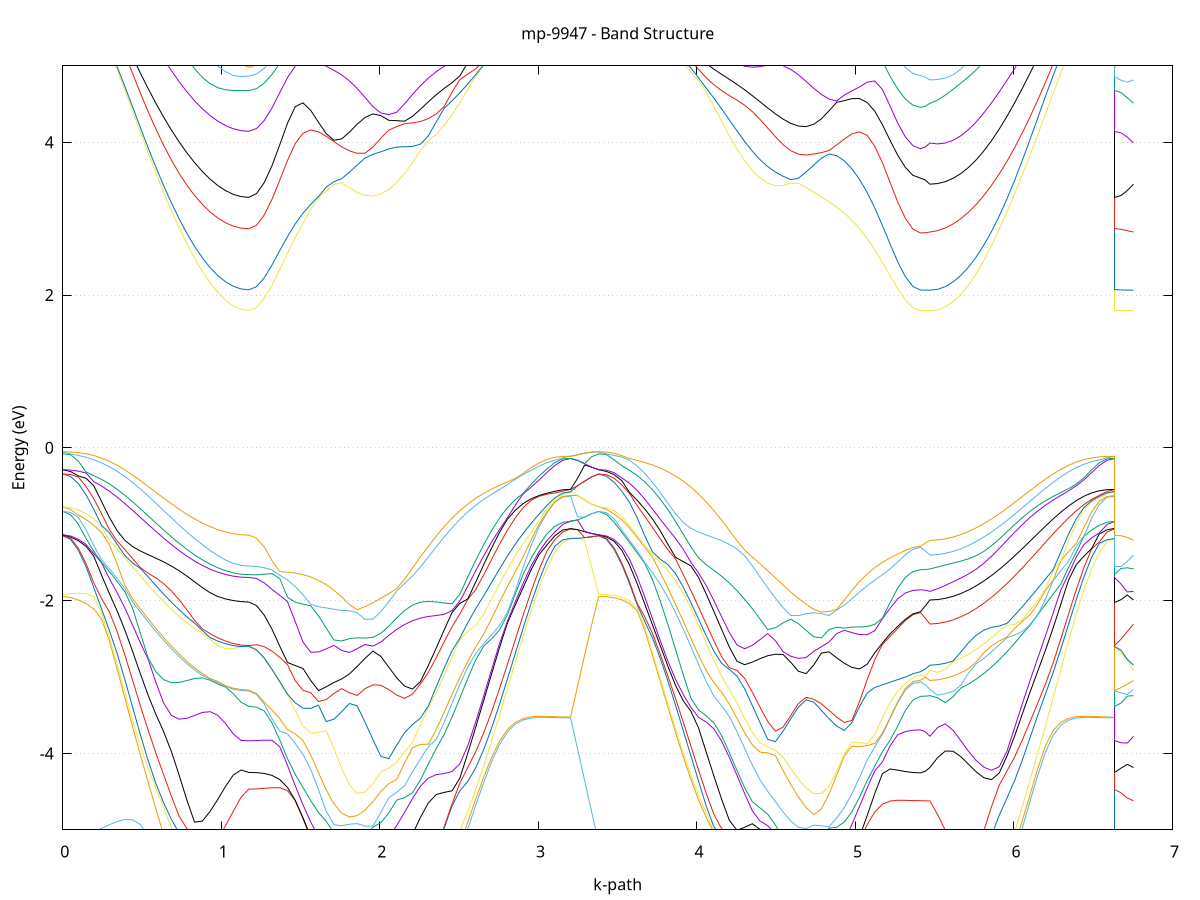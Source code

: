 set title 'mp-9947 - Band Structure'
set xlabel 'k-path'
set ylabel 'Energy (eV)'
set grid y
set yrange [-5:5]
set terminal png size 800,600
set output 'mp-9947_bands_gnuplot.png'
plot '-' using 1:2 with lines notitle, '-' using 1:2 with lines notitle, '-' using 1:2 with lines notitle, '-' using 1:2 with lines notitle, '-' using 1:2 with lines notitle, '-' using 1:2 with lines notitle, '-' using 1:2 with lines notitle, '-' using 1:2 with lines notitle, '-' using 1:2 with lines notitle, '-' using 1:2 with lines notitle, '-' using 1:2 with lines notitle, '-' using 1:2 with lines notitle, '-' using 1:2 with lines notitle, '-' using 1:2 with lines notitle, '-' using 1:2 with lines notitle, '-' using 1:2 with lines notitle, '-' using 1:2 with lines notitle, '-' using 1:2 with lines notitle, '-' using 1:2 with lines notitle, '-' using 1:2 with lines notitle, '-' using 1:2 with lines notitle, '-' using 1:2 with lines notitle, '-' using 1:2 with lines notitle, '-' using 1:2 with lines notitle, '-' using 1:2 with lines notitle, '-' using 1:2 with lines notitle, '-' using 1:2 with lines notitle, '-' using 1:2 with lines notitle, '-' using 1:2 with lines notitle, '-' using 1:2 with lines notitle, '-' using 1:2 with lines notitle, '-' using 1:2 with lines notitle, '-' using 1:2 with lines notitle, '-' using 1:2 with lines notitle, '-' using 1:2 with lines notitle, '-' using 1:2 with lines notitle, '-' using 1:2 with lines notitle, '-' using 1:2 with lines notitle, '-' using 1:2 with lines notitle, '-' using 1:2 with lines notitle, '-' using 1:2 with lines notitle, '-' using 1:2 with lines notitle, '-' using 1:2 with lines notitle, '-' using 1:2 with lines notitle, '-' using 1:2 with lines notitle, '-' using 1:2 with lines notitle, '-' using 1:2 with lines notitle, '-' using 1:2 with lines notitle, '-' using 1:2 with lines notitle, '-' using 1:2 with lines notitle, '-' using 1:2 with lines notitle, '-' using 1:2 with lines notitle, '-' using 1:2 with lines notitle, '-' using 1:2 with lines notitle, '-' using 1:2 with lines notitle, '-' using 1:2 with lines notitle, '-' using 1:2 with lines notitle, '-' using 1:2 with lines notitle, '-' using 1:2 with lines notitle, '-' using 1:2 with lines notitle, '-' using 1:2 with lines notitle, '-' using 1:2 with lines notitle, '-' using 1:2 with lines notitle, '-' using 1:2 with lines notitle
0.000000 -15.392309
0.048891 -15.384809
0.097783 -15.362309
0.146674 -15.324909
0.195566 -15.272709
0.244457 -15.205709
0.293348 -15.123909
0.342240 -15.027609
0.391131 -14.917009
0.440023 -14.792109
0.488914 -14.653409
0.537805 -14.501109
0.586697 -14.335609
0.635588 -14.157409
0.684480 -13.967209
0.733371 -13.765609
0.782262 -13.553809
0.831154 -13.333209
0.880045 -13.105709
0.928937 -12.873909
0.977828 -12.641909
1.026719 -12.416409
1.075611 -12.208809
1.124502 -12.041909
1.173394 -11.967709
1.173394 -11.967709
1.222214 -11.961309
1.271035 -11.942109
1.319855 -11.910209
1.368676 -11.865909
1.417497 -11.809209
1.466317 -11.740709
1.515138 -11.660609
1.563958 -11.569609
1.612779 -11.468509
1.661600 -11.358409
1.710420 -11.240709
1.759241 -11.118009
1.808062 -10.996709
1.856882 -10.932309
1.856882 -10.932309
1.906745 -11.054009
1.956609 -11.238809
2.006472 -11.451809
2.056335 -11.683509
2.106198 -11.926909
2.156061 -12.176709
2.205925 -12.428209
2.255788 -12.678009
2.305651 -12.923209
2.355514 -13.161609
2.405377 -13.391609
2.455241 -13.611709
2.505104 -13.820909
2.554967 -14.018209
2.604830 -14.202909
2.654693 -14.374509
2.704557 -14.532409
2.754420 -14.676209
2.804283 -14.805609
2.854146 -14.920409
2.904009 -15.020309
2.953873 -15.105109
3.003736 -15.174709
3.053599 -15.229009
3.103462 -15.267809
3.153325 -15.291009
3.203189 -15.298809
3.203189 -15.298809
3.247537 -15.337009
3.291885 -15.367609
3.336233 -15.386109
3.380581 -15.392309
3.380581 -15.392309
3.429032 -15.384909
3.477484 -15.362909
3.525935 -15.326109
3.574387 -15.274809
3.622838 -15.209009
3.671290 -15.128709
3.719741 -15.034109
3.768193 -14.925409
3.816644 -14.802709
3.865096 -14.666309
3.913547 -14.516409
3.961999 -14.353509
4.010450 -14.177909
4.058902 -13.990109
4.107353 -13.790609
4.155805 -13.580309
4.204256 -13.360009
4.252708 -13.130609
4.301159 -12.893709
4.349611 -12.650709
4.398062 -12.403809
4.446514 -12.155509
4.494965 -11.909009
4.543417 -11.668209
4.591868 -11.438009
4.640320 -11.224409
4.688771 -11.036709
4.737223 -10.930409
4.737223 -10.930409
4.785305 -11.016509
4.833388 -11.131909
4.881470 -11.248309
4.929552 -11.360309
4.977635 -11.465509
5.025717 -11.562209
5.073799 -11.649509
5.121882 -11.726309
5.169964 -11.792209
5.218047 -11.846709
5.266129 -11.889409
5.314211 -11.920009
5.362294 -11.938509
5.410376 -11.944609
5.410376 -11.944609
5.440092 -11.947309
5.469807 -11.953209
5.469807 -11.953209
5.518388 -12.022409
5.566968 -12.178609
5.615549 -12.377109
5.664130 -12.595409
5.712710 -12.821509
5.761291 -13.048309
5.809872 -13.271609
5.858452 -13.488409
5.907033 -13.696709
5.955614 -13.895109
6.004194 -14.082409
6.052775 -14.257909
6.101356 -14.420809
6.149936 -14.570909
6.198517 -14.707509
6.247098 -14.830509
6.295678 -14.939609
6.344259 -15.034409
6.392840 -15.114909
6.441420 -15.181009
6.490001 -15.232509
6.538582 -15.269309
6.587162 -15.291409
6.635743 -15.298809
6.635743 -11.967709
6.675213 -11.965909
6.714684 -11.960909
6.754155 -11.953209
e
0.000000 -15.021709
0.048891 -15.014909
0.097783 -14.994509
0.146674 -14.960309
0.195566 -14.912009
0.244457 -14.849509
0.293348 -14.772809
0.342240 -14.682009
0.391131 -14.577109
0.440023 -14.458309
0.488914 -14.325809
0.537805 -14.180009
0.586697 -14.021409
0.635588 -13.850309
0.684480 -13.667409
0.733371 -13.473709
0.782262 -13.270309
0.831154 -13.058809
0.880045 -12.841309
0.928937 -12.621109
0.977828 -12.403309
1.026719 -12.196909
1.075611 -12.018309
1.124502 -11.898809
1.173394 -11.864009
1.173394 -11.864009
1.222214 -11.857809
1.271035 -11.839209
1.319855 -11.808409
1.368676 -11.765509
1.417497 -11.710909
1.466317 -11.645109
1.515138 -11.568709
1.563958 -11.482409
1.612779 -11.387609
1.661600 -11.285509
1.710420 -11.178509
1.759241 -11.070009
1.808062 -10.967309
1.856882 -10.918009
1.856882 -10.918009
1.906745 -11.039309
1.956609 -11.227409
2.006472 -11.442809
2.056335 -11.675909
2.106198 -11.920009
2.156061 -12.169909
2.205925 -12.421309
2.255788 -12.670709
2.305651 -12.915509
2.355514 -13.153609
2.405377 -13.383209
2.455241 -13.603009
2.505104 -13.811909
2.554967 -14.009009
2.604830 -14.193509
2.654693 -14.364909
2.704557 -14.522609
2.754420 -14.666309
2.804283 -14.795709
2.854146 -14.910409
2.904009 -15.010209
2.953873 -15.094909
3.003736 -15.164509
3.053599 -15.218709
3.103462 -15.257409
3.153325 -15.280709
3.203189 -15.288509
3.203189 -15.288509
3.247537 -15.238209
3.291885 -15.171209
3.336233 -15.093009
3.380581 -15.021709
3.380581 -15.021709
3.429032 -15.014409
3.477484 -14.992609
3.525935 -14.956309
3.574387 -14.905609
3.622838 -14.840509
3.671290 -14.761109
3.719741 -14.667609
3.768193 -14.560309
3.816644 -14.439209
3.865096 -14.304809
3.913547 -14.157209
3.961999 -13.997009
4.010450 -13.824509
4.058902 -13.640409
4.107353 -13.445409
4.155805 -13.240409
4.204256 -13.026409
4.252708 -12.804809
4.301159 -12.577409
4.349611 -12.346309
4.398062 -12.114309
4.446514 -11.884809
4.494965 -11.662209
4.543417 -11.451809
4.591868 -11.259809
4.640320 -11.093809
4.688771 -10.964809
4.737223 -10.916109
4.737223 -10.916109
4.785305 -10.992409
4.833388 -11.106909
4.881470 -11.222609
4.929552 -11.333909
4.977635 -11.438309
5.025717 -11.534409
5.073799 -11.621109
5.121882 -11.697509
5.169964 -11.763009
5.218047 -11.817109
5.266129 -11.859509
5.314211 -11.890009
5.362294 -11.908409
5.410376 -11.914509
5.410376 -11.914509
5.440092 -11.911209
5.469807 -11.903209
5.469807 -11.903209
5.518388 -11.989009
5.566968 -12.154209
5.615549 -12.359409
5.664130 -12.581909
5.712710 -12.810509
5.761291 -13.038709
5.809872 -13.262509
5.858452 -13.479409
5.907033 -13.687709
5.955614 -13.885909
6.004194 -14.073109
6.052775 -14.248409
6.101356 -14.411209
6.149936 -14.561109
6.198517 -14.697709
6.247098 -14.820509
6.295678 -14.929509
6.344259 -15.024309
6.392840 -15.104809
6.441420 -15.170809
6.490001 -15.222209
6.538582 -15.259009
6.587162 -15.281109
6.635743 -15.288509
6.635743 -11.864009
6.675213 -11.870509
6.714684 -11.885809
6.754155 -11.903209
e
0.000000 -14.975809
0.048891 -14.967809
0.097783 -14.943709
0.146674 -14.904009
0.195566 -14.848809
0.244457 -14.778509
0.293348 -14.693409
0.342240 -14.593809
0.391131 -14.479809
0.440023 -14.352009
0.488914 -14.210509
0.537805 -14.055809
0.586697 -13.888509
0.635588 -13.709109
0.684480 -13.518509
0.733371 -13.317909
0.782262 -13.108509
0.831154 -12.892509
0.880045 -12.672509
0.928937 -12.452709
0.977828 -12.239009
1.026719 -12.041009
1.075611 -11.872609
1.124502 -11.752609
1.173394 -11.706209
1.173394 -11.706209
1.222214 -11.700209
1.271035 -11.682409
1.319855 -11.652809
1.368676 -11.611709
1.417497 -11.559409
1.466317 -11.496609
1.515138 -11.423809
1.563958 -11.342009
1.612779 -11.252309
1.661600 -11.156509
1.710420 -11.056709
1.759241 -10.956209
1.808062 -10.861509
1.856882 -10.816809
1.856882 -10.816809
1.906745 -10.847109
1.956609 -10.929409
2.006472 -11.051909
2.056335 -11.208409
2.106198 -11.391709
2.156061 -11.594009
2.205925 -11.808309
2.255788 -12.028909
2.305651 -12.251109
2.355514 -12.471109
2.405377 -12.686209
2.455241 -12.894209
2.505104 -13.093409
2.554967 -13.282409
2.604830 -13.460209
2.654693 -13.625909
2.704557 -13.778809
2.754420 -13.918509
2.804283 -14.044509
2.854146 -14.156309
2.904009 -14.253809
2.953873 -14.336609
3.003736 -14.404609
3.053599 -14.457609
3.103462 -14.495609
3.153325 -14.518409
3.203189 -14.526009
3.203189 -14.526009
3.247537 -14.653509
3.291885 -14.779209
3.336233 -14.892809
3.380581 -14.975809
3.380581 -14.975809
3.429032 -14.968509
3.477484 -14.946709
3.525935 -14.910309
3.574387 -14.859409
3.622838 -14.794109
3.671290 -14.714509
3.719741 -14.620809
3.768193 -14.513109
3.816644 -14.391709
3.865096 -14.256709
3.913547 -14.108609
3.961999 -13.947709
4.010450 -13.774409
4.058902 -13.589409
4.107353 -13.393309
4.155805 -13.187009
4.204256 -12.971609
4.252708 -12.748209
4.301159 -12.518709
4.349611 -12.285209
4.398062 -12.050209
4.446514 -11.817409
4.494965 -11.591109
4.543417 -11.376509
4.591868 -11.180209
4.640320 -11.009409
4.688771 -10.873109
4.737223 -10.816409
4.737223 -10.816409
4.785305 -10.863109
4.833388 -10.936909
4.881470 -11.019009
4.929552 -11.103809
4.977635 -11.187609
5.025717 -11.267609
5.073799 -11.341609
5.121882 -11.408109
5.169964 -11.466009
5.218047 -11.514409
5.266129 -11.552609
5.314211 -11.580209
5.362294 -11.596809
5.410376 -11.602409
5.410376 -11.602409
5.440092 -11.613409
5.469807 -11.636209
5.469807 -11.636209
5.518388 -11.642409
5.566968 -11.705809
5.615549 -11.828609
5.664130 -11.992409
5.712710 -12.179809
5.761291 -12.378609
5.809872 -12.580909
5.858452 -12.781709
5.907033 -12.977409
5.955614 -13.165709
6.004194 -13.344809
6.052775 -13.513609
6.101356 -13.671009
6.149936 -13.816309
6.198517 -13.949009
6.247098 -14.068709
6.295678 -14.175009
6.344259 -14.267509
6.392840 -14.346209
6.441420 -14.410709
6.490001 -14.461109
6.538582 -14.497109
6.587162 -14.518809
6.635743 -14.526009
6.635743 -11.706209
6.675213 -11.696109
6.714684 -11.670209
6.754155 -11.636209
e
0.000000 -13.867909
0.048891 -13.866909
0.097783 -13.854909
0.146674 -13.829009
0.195566 -13.789009
0.244457 -13.734909
0.293348 -13.666809
0.342240 -13.584809
0.391131 -13.489309
0.440023 -13.380509
0.488914 -13.258809
0.537805 -13.124609
0.586697 -12.978709
0.635588 -12.821709
0.684480 -12.654709
0.733371 -12.479209
0.782262 -12.297009
0.831154 -12.110909
0.880045 -11.924809
0.928937 -11.744509
0.977828 -11.578909
1.026719 -11.441109
1.075611 -11.348009
1.124502 -11.308809
1.173394 -11.303109
1.173394 -11.303109
1.222214 -11.298009
1.271035 -11.282809
1.319855 -11.257809
1.368676 -11.223509
1.417497 -11.180709
1.466317 -11.130309
1.515138 -11.074009
1.563958 -11.013809
1.612779 -10.952309
1.661600 -10.893309
1.710420 -10.841609
1.759241 -10.803709
1.808062 -10.789909
1.856882 -10.805909
1.856882 -10.805909
1.906745 -10.806009
1.956609 -10.888609
2.006472 -11.011909
2.056335 -11.169609
2.106198 -11.354509
2.156061 -11.558709
2.205925 -11.775009
2.255788 -11.997409
2.305651 -12.221309
2.355514 -12.442809
2.405377 -12.659309
2.455241 -12.868409
2.505104 -13.068509
2.554967 -13.258309
2.604830 -13.436809
2.654693 -13.603109
2.704557 -13.756609
2.754420 -13.896709
2.804283 -14.023009
2.854146 -14.135209
2.904009 -14.232909
2.953873 -14.315909
3.003736 -14.384109
3.053599 -14.437209
3.103462 -14.475309
3.153325 -14.498109
3.203189 -14.505709
3.203189 -14.505709
3.247537 -14.367409
3.291885 -14.209009
3.336233 -14.040609
3.380581 -13.867909
3.380581 -13.867909
3.429032 -13.860809
3.477484 -13.839709
3.525935 -13.804609
3.574387 -13.755609
3.622838 -13.692709
3.671290 -13.616209
3.719741 -13.526209
3.768193 -13.423009
3.816644 -13.307009
3.865096 -13.178409
3.913547 -13.037909
3.961999 -12.886009
4.010450 -12.723509
4.058902 -12.551309
4.107353 -12.370609
4.155805 -12.183109
4.204256 -11.990709
4.252708 -11.795909
4.301159 -11.602109
4.349611 -11.413709
4.398062 -11.236009
4.446514 -11.075709
4.494965 -10.940509
4.543417 -10.838409
4.591868 -10.775409
4.640320 -10.753109
4.688771 -10.772209
4.737223 -10.807009
4.737223 -10.807009
4.785305 -10.813909
4.833388 -10.876409
4.881470 -10.950809
4.929552 -11.029409
4.977635 -11.108009
5.025717 -11.183709
5.073799 -11.254309
5.121882 -11.317909
5.169964 -11.373509
5.218047 -11.420009
5.266129 -11.456909
5.314211 -11.483509
5.362294 -11.499609
5.410376 -11.505009
5.410376 -11.505009
5.440092 -11.491309
5.469807 -11.460209
5.469807 -11.460209
5.518388 -11.505009
5.566968 -11.603109
5.615549 -11.752209
5.664130 -11.934009
5.712710 -12.133409
5.761291 -12.340009
5.809872 -12.547609
5.858452 -12.751909
5.907033 -12.950009
5.955614 -13.140009
6.004194 -13.320409
6.052775 -13.490109
6.101356 -13.648209
6.149936 -13.794109
6.198517 -13.927309
6.247098 -14.047309
6.295678 -14.153909
6.344259 -14.246709
6.392840 -14.325509
6.441420 -14.390209
6.490001 -14.440709
6.538582 -14.476809
6.587162 -14.498509
6.635743 -14.505709
6.635743 -11.303109
6.675213 -11.344909
6.714684 -11.404709
6.754155 -11.460209
e
0.000000 -13.857509
0.048891 -13.844209
0.097783 -13.813209
0.146674 -13.767609
0.195566 -13.707909
0.244457 -13.634109
0.293348 -13.546509
0.342240 -13.445409
0.391131 -13.331109
0.440023 -13.204109
0.488914 -13.064709
0.537805 -12.913809
0.586697 -12.752209
0.635588 -12.580909
0.684480 -12.401609
0.733371 -12.216309
0.782262 -12.028009
0.831154 -11.840909
0.880045 -11.661009
0.928937 -11.497309
0.977828 -11.361809
1.026719 -11.269209
1.075611 -11.228409
1.124502 -11.228209
1.173394 -11.235309
1.173394 -11.235309
1.222214 -11.230409
1.271035 -11.215709
1.319855 -11.191609
1.368676 -11.158509
1.417497 -11.117309
1.466317 -11.069109
1.515138 -11.015209
1.563958 -10.958009
1.612779 -10.899909
1.661600 -10.844709
1.710420 -10.797209
1.759241 -10.763809
1.808062 -10.755909
1.856882 -10.774409
1.856882 -10.774409
1.906745 -10.731709
1.956609 -10.658709
2.006472 -10.608609
2.056335 -10.592909
2.106198 -10.619209
2.156061 -10.689609
2.205925 -10.797409
2.255788 -10.933009
2.305651 -11.088209
2.355514 -11.255509
2.405377 -11.428909
2.455241 -11.603609
2.505104 -11.775909
2.554967 -11.943109
2.604830 -12.102909
2.654693 -12.253809
2.704557 -12.394409
2.754420 -12.523709
2.804283 -12.641109
2.854146 -12.745709
2.904009 -12.837309
2.953873 -12.915309
3.003736 -12.979509
3.053599 -13.029709
3.103462 -13.065609
3.153325 -13.087209
3.203189 -13.094409
3.203189 -13.094409
3.247537 -13.283209
3.291885 -13.482809
3.336233 -13.676409
3.380581 -13.857509
3.380581 -13.857509
3.429032 -13.850509
3.477484 -13.829409
3.525935 -13.794309
3.574387 -13.745209
3.622838 -13.682309
3.671290 -13.605809
3.719741 -13.515809
3.768193 -13.412609
3.816644 -13.296509
3.865096 -13.167909
3.913547 -13.027209
3.961999 -12.875209
4.010450 -12.712609
4.058902 -12.540209
4.107353 -12.359309
4.155805 -12.171609
4.204256 -11.978909
4.252708 -11.783909
4.301159 -11.590009
4.349611 -11.401609
4.398062 -11.224409
4.446514 -11.065009
4.494965 -10.930609
4.543417 -10.827309
4.591868 -10.759309
4.640320 -10.729409
4.688771 -10.743309
4.737223 -10.774909
4.737223 -10.774909
4.785305 -10.743509
4.833388 -10.713309
4.881470 -10.704009
4.929552 -10.714309
4.977635 -10.738809
5.025717 -10.772309
5.073799 -10.810209
5.121882 -10.848709
5.169964 -10.885109
5.218047 -10.917309
5.266129 -10.943709
5.314211 -10.963309
5.362294 -10.975309
5.410376 -10.979409
5.410376 -10.979409
5.440092 -11.004209
5.469807 -11.050609
5.469807 -11.050609
5.518388 -11.015709
5.566968 -10.980709
5.615549 -10.973409
5.664130 -11.012609
5.712710 -11.098109
5.761291 -11.218909
5.809872 -11.362709
5.858452 -11.519209
5.907033 -11.681009
5.955614 -11.842809
6.004194 -12.000709
6.052775 -12.152309
6.101356 -12.295609
6.149936 -12.429209
6.198517 -12.552209
6.247098 -12.663809
6.295678 -12.763209
6.344259 -12.850209
6.392840 -12.924309
6.441420 -12.985309
6.490001 -13.033009
6.538582 -13.067109
6.587162 -13.087609
6.635743 -13.094409
6.635743 -11.235309
6.675213 -11.190509
6.714684 -11.121509
6.754155 -11.050609
e
0.000000 -12.290409
0.048891 -12.289509
0.097783 -12.278909
0.146674 -12.255709
0.195566 -12.219709
0.244457 -12.171009
0.293348 -12.109709
0.342240 -12.036209
0.391131 -11.950809
0.440023 -11.854209
0.488914 -11.747109
0.537805 -11.630409
0.586697 -11.505309
0.635588 -11.373709
0.684480 -11.237809
0.733371 -11.101009
0.782262 -10.967509
0.831154 -10.843609
0.880045 -10.737209
0.928937 -10.657509
0.977828 -10.612509
1.026719 -10.602609
1.075611 -10.615709
1.124502 -10.631909
1.173394 -10.638709
1.173394 -10.638709
1.222214 -10.635809
1.271035 -10.627209
1.319855 -10.613509
1.368676 -10.595709
1.417497 -10.575409
1.466317 -10.554509
1.515138 -10.535909
1.563958 -10.523309
1.612779 -10.521109
1.661600 -10.534309
1.710420 -10.568109
1.759241 -10.625809
1.808062 -10.705209
1.856882 -10.749209
1.856882 -10.749209
1.906745 -10.683709
1.956609 -10.604709
2.006472 -10.569809
2.056335 -10.568109
2.106198 -10.602709
2.156061 -10.672509
2.205925 -10.775709
2.255788 -10.907409
2.305651 -11.059909
2.355514 -11.225609
2.405377 -11.398109
2.455241 -11.572309
2.505104 -11.744309
2.554967 -11.911309
2.604830 -12.071109
2.654693 -12.221909
2.704557 -12.362509
2.754420 -12.491809
2.804283 -12.609209
2.854146 -12.713809
2.904009 -12.805409
2.953873 -12.883409
3.003736 -12.947609
3.053599 -12.997809
3.103462 -13.033809
3.153325 -13.055409
3.203189 -13.062609
3.203189 -13.062609
3.247537 -12.872009
3.291885 -12.667909
3.336233 -12.470009
3.380581 -12.290409
3.380581 -12.290409
3.429032 -12.283909
3.477484 -12.264609
3.525935 -12.232409
3.574387 -12.187509
3.622838 -12.130109
3.671290 -12.060509
3.719741 -11.979009
3.768193 -11.886209
3.816644 -11.782509
3.865096 -11.668809
3.913547 -11.546009
3.961999 -11.415409
4.010450 -11.278509
4.058902 -11.137309
4.107353 -10.994609
4.155805 -10.853809
4.204256 -10.719309
4.252708 -10.596609
4.301159 -10.492209
4.349611 -10.413009
4.398062 -10.365209
4.446514 -10.352709
4.494965 -10.376009
4.543417 -10.431609
4.591868 -10.512609
4.640320 -10.609609
4.688771 -10.707209
4.737223 -10.749809
4.737223 -10.749809
4.785305 -10.692809
4.833388 -10.640009
4.881470 -10.628709
4.929552 -10.637209
4.977635 -10.659609
5.025717 -10.690709
5.073799 -10.726009
5.121882 -10.762009
5.169964 -10.796109
5.218047 -10.826309
5.266129 -10.851109
5.314211 -10.869609
5.362294 -10.880909
5.410376 -10.884709
5.410376 -10.884709
5.440092 -10.860309
5.469807 -10.815009
5.469807 -10.815009
5.518388 -10.828309
5.566968 -10.837709
5.615549 -10.867709
5.664130 -10.934509
5.712710 -11.038609
5.761291 -11.171109
5.809872 -11.321909
5.858452 -11.482509
5.907033 -11.646509
5.955614 -11.809509
6.004194 -11.968109
6.052775 -12.120009
6.101356 -12.263509
6.149936 -12.397209
6.198517 -12.520309
6.247098 -12.631809
6.295678 -12.731409
6.344259 -12.818409
6.392840 -12.892509
6.441420 -12.953509
6.490001 -13.001109
6.538582 -13.035209
6.587162 -13.055709
6.635743 -13.062609
6.635743 -10.638709
6.675213 -10.684809
6.714684 -10.748109
6.754155 -10.815009
e
0.000000 -12.279009
0.048891 -12.266809
0.097783 -12.238209
0.146674 -12.196309
0.195566 -12.141509
0.244457 -12.074209
0.293348 -11.994809
0.342240 -11.903709
0.391131 -11.801509
0.440023 -11.689009
0.488914 -11.567209
0.537805 -11.437209
0.586697 -11.301009
0.635588 -11.160809
0.684480 -11.019709
0.733371 -10.882109
0.782262 -10.753809
0.831154 -10.642609
0.880045 -10.557609
0.928937 -10.507409
0.977828 -10.496109
1.026719 -10.518609
1.075611 -10.559509
1.124502 -10.597009
1.173394 -10.611609
1.173394 -10.611609
1.222214 -10.608809
1.271035 -10.600409
1.319855 -10.587109
1.368676 -10.569909
1.417497 -10.550209
1.466317 -10.530309
1.515138 -10.512909
1.563958 -10.501709
1.612779 -10.501209
1.661600 -10.516809
1.710420 -10.553809
1.759241 -10.616609
1.808062 -10.695609
1.856882 -10.723609
1.856882 -10.723609
1.906745 -10.664609
1.956609 -10.564309
2.006472 -10.448509
2.056335 -10.348109
2.106198 -10.271409
2.156061 -10.225309
2.205925 -10.214409
2.255788 -10.239809
2.305651 -10.298509
2.355514 -10.384909
2.405377 -10.491909
2.455241 -10.612609
2.505104 -10.741209
2.554967 -10.872609
2.604830 -11.003209
2.654693 -11.129909
2.704557 -11.250509
2.754420 -11.363209
2.804283 -11.466709
2.854146 -11.559909
2.904009 -11.641909
2.953873 -11.712309
3.003736 -11.770409
3.053599 -11.816009
3.103462 -11.848709
3.153325 -11.868409
3.203189 -11.875009
3.203189 -11.875009
3.247537 -11.904909
3.291885 -11.990409
3.336233 -12.121009
3.380581 -12.279009
3.380581 -12.279009
3.429032 -12.272509
3.477484 -12.253109
3.525935 -12.220809
3.574387 -12.175909
3.622838 -12.118409
3.671290 -12.048709
3.719741 -11.967109
3.768193 -11.874009
3.816644 -11.770209
3.865096 -11.656209
3.913547 -11.533109
3.961999 -11.402209
4.010450 -11.264909
4.058902 -11.123409
4.107353 -10.980309
4.155805 -10.839109
4.204256 -10.704309
4.252708 -10.581509
4.301159 -10.477309
4.349611 -10.398609
4.398062 -10.351809
4.446514 -10.340709
4.494965 -10.365009
4.543417 -10.421009
4.591868 -10.502009
4.640320 -10.598709
4.688771 -10.688409
4.737223 -10.724509
4.737223 -10.724509
4.785305 -10.676009
4.833388 -10.593209
4.881470 -10.518109
4.929552 -10.468409
4.977635 -10.440409
5.025717 -10.429209
5.073799 -10.429909
5.121882 -10.438209
5.169964 -10.450509
5.218047 -10.464009
5.266129 -10.476509
5.314211 -10.486409
5.362294 -10.492809
5.410376 -10.495009
5.410376 -10.495009
5.440092 -10.498709
5.469807 -10.509609
5.469807 -10.509609
5.518388 -10.488809
5.566968 -10.449009
5.615549 -10.405909
5.664130 -10.376909
5.712710 -10.376009
5.761291 -10.409909
5.809872 -10.476409
5.858452 -10.568609
5.907033 -10.678309
5.955614 -10.798009
6.004194 -10.921909
6.052775 -11.045809
6.101356 -11.166309
6.149936 -11.281109
6.198517 -11.388409
6.247098 -11.486909
6.295678 -11.575509
6.344259 -11.653609
6.392840 -11.720509
6.441420 -11.775709
6.490001 -11.819009
6.538582 -11.850109
6.587162 -11.868809
6.635743 -11.875009
6.635743 -10.611609
6.675213 -10.574109
6.714684 -10.536109
6.754155 -10.509609
e
0.000000 -7.985909
0.048891 -7.991709
0.097783 -7.986509
0.146674 -7.968509
0.195566 -7.937909
0.244457 -7.894909
0.293348 -7.839909
0.342240 -7.773609
0.391131 -7.697109
0.440023 -7.611509
0.488914 -7.519209
0.537805 -7.423309
0.586697 -7.329109
0.635588 -7.245409
0.684480 -7.186709
0.733371 -7.174609
0.782262 -7.234609
0.831154 -7.391309
0.880045 -7.623009
0.928937 -7.864509
0.977828 -8.082709
1.026719 -8.258709
1.075611 -8.381609
1.124502 -8.451309
1.173394 -8.474009
1.173394 -8.474009
1.222214 -8.467209
1.271035 -8.446509
1.319855 -8.412309
1.368676 -8.364709
1.417497 -8.304109
1.466317 -8.230909
1.515138 -8.145909
1.563958 -8.050209
1.612779 -7.945309
1.661600 -7.833709
1.710420 -7.720009
1.759241 -7.612509
1.808062 -7.528709
1.856882 -7.497909
1.856882 -7.497909
1.906745 -7.533609
1.956609 -7.547409
2.006472 -7.519409
2.056335 -7.492109
2.106198 -7.476709
2.156061 -7.423509
2.205925 -7.326309
2.255788 -7.190109
2.305651 -7.110909
2.355514 -7.123609
2.405377 -7.170409
2.455241 -7.252409
2.505104 -7.361509
2.554967 -7.486709
2.604830 -7.618809
2.654693 -7.751209
2.704557 -7.879409
2.754420 -8.000309
2.804283 -8.111809
2.854146 -8.212409
2.904009 -8.301209
2.953873 -8.377309
3.003736 -8.440309
3.053599 -8.489609
3.103462 -8.525009
3.153325 -8.546309
3.203189 -8.553409
3.203189 -8.553409
3.247537 -8.513509
3.291885 -8.397909
3.336233 -8.217209
3.380581 -7.985909
3.380581 -7.985909
3.429032 -7.979709
3.477484 -7.960909
3.525935 -7.929809
3.574387 -7.886609
3.622838 -7.831609
3.671290 -7.765509
3.719741 -7.688909
3.768193 -7.602909
3.816644 -7.509009
3.865096 -7.409109
3.913547 -7.306309
3.961999 -7.205009
4.010450 -7.111209
4.058902 -7.033909
4.107353 -6.984009
4.155805 -6.971309
4.204256 -6.998509
4.252708 -7.056709
4.301159 -7.128709
4.349611 -7.201509
4.398062 -7.305909
4.446514 -7.427109
4.494965 -7.518509
4.543417 -7.567109
4.591868 -7.571609
4.640320 -7.542009
4.688771 -7.504609
4.737223 -7.497609
4.737223 -7.497609
4.785305 -7.532409
4.833388 -7.618109
4.881470 -7.721909
4.929552 -7.830009
4.977635 -7.935409
5.025717 -8.034609
5.073799 -8.125309
5.121882 -8.205809
5.169964 -8.275209
5.218047 -8.332809
5.266129 -8.378009
5.314211 -8.410509
5.362294 -8.430109
5.410376 -8.436709
5.410376 -8.436709
5.440092 -8.437709
5.469807 -8.441709
5.469807 -8.441709
5.518388 -8.391709
5.566968 -8.311409
5.615549 -8.201709
5.664130 -8.045809
5.712710 -7.841309
5.761291 -7.601609
5.809872 -7.414509
5.858452 -7.347009
5.907033 -7.365609
5.955614 -7.441209
6.004194 -7.548009
6.052775 -7.668409
6.101356 -7.792109
6.149936 -7.913209
6.198517 -8.027809
6.247098 -8.133809
6.295678 -8.229509
6.344259 -8.313909
6.392840 -8.386209
6.441420 -8.446009
6.490001 -8.492809
6.538582 -8.526409
6.587162 -8.546709
6.635743 -8.553409
6.635743 -8.474009
6.675213 -8.468809
6.714684 -8.455609
6.754155 -8.441709
e
0.000000 -7.981709
0.048891 -7.963009
0.097783 -7.929709
0.146674 -7.883909
0.195566 -7.825909
0.244457 -7.756309
0.293348 -7.675809
0.342240 -7.585509
0.391131 -7.486709
0.440023 -7.381809
0.488914 -7.273809
0.537805 -7.168009
0.586697 -7.072509
0.635588 -7.000509
0.684480 -6.972309
0.733371 -7.012409
0.782262 -7.133709
0.831154 -7.306109
0.880045 -7.493609
0.928937 -7.688509
0.977828 -7.870909
1.026719 -8.031509
1.075611 -8.157809
1.124502 -8.228609
1.173394 -8.245609
1.173394 -8.245609
1.222214 -8.239209
1.271035 -8.220109
1.319855 -8.188609
1.368676 -8.144909
1.417497 -8.089509
1.466317 -8.023409
1.515138 -7.947509
1.563958 -7.863409
1.612779 -7.773409
1.661600 -7.680709
1.710420 -7.590009
1.759241 -7.508609
1.808062 -7.461609
1.856882 -7.485309
1.856882 -7.485309
1.906745 -7.498609
1.956609 -7.499309
2.006472 -7.486309
2.056335 -7.441409
2.106198 -7.353009
2.156061 -7.275709
2.205925 -7.180609
2.255788 -7.120309
2.305651 -7.022609
2.355514 -6.838709
2.405377 -6.651509
2.455241 -6.478709
2.505104 -6.340309
2.554967 -6.253709
2.604830 -6.228709
2.654693 -6.249009
2.704557 -6.295009
2.754420 -6.354909
2.804283 -6.420509
2.854146 -6.486209
2.904009 -6.548009
2.953873 -6.603409
3.003736 -6.650609
3.053599 -6.688309
3.103462 -6.715909
3.153325 -6.732609
3.203189 -6.738209
3.203189 -6.738209
3.247537 -7.070709
3.291885 -7.402509
3.336233 -7.709209
3.380581 -7.981709
3.380581 -7.981709
3.429032 -7.975409
3.477484 -7.956609
3.525935 -7.925509
3.574387 -7.882309
3.622838 -7.827309
3.671290 -7.761209
3.719741 -7.684509
3.768193 -7.598409
3.816644 -7.504309
3.865096 -7.404209
3.913547 -7.300909
3.961999 -7.198709
4.010450 -7.103809
4.058902 -7.024709
4.107353 -6.972109
4.155805 -6.955909
4.204256 -6.978909
4.252708 -7.033309
4.301159 -7.103909
4.349611 -7.179109
4.398062 -7.240309
4.446514 -7.303509
4.494965 -7.384509
4.543417 -7.435109
4.591868 -7.446609
4.640320 -7.447409
4.688771 -7.469909
4.737223 -7.483009
4.737223 -7.483009
4.785305 -7.518109
4.833388 -7.574209
4.881470 -7.655709
4.929552 -7.749909
4.977635 -7.847309
5.025717 -7.941809
5.073799 -8.029709
5.121882 -8.108609
5.169964 -8.177009
5.218047 -8.233909
5.266129 -8.278809
5.314211 -8.311109
5.362294 -8.330609
5.410376 -8.337109
5.410376 -8.337109
5.440092 -8.333609
5.469807 -8.321409
5.469807 -8.321409
5.518388 -8.270309
5.566968 -8.181609
5.615549 -8.064109
5.664130 -7.917409
5.712710 -7.737909
5.761291 -7.543109
5.809872 -7.308109
5.858452 -7.025709
5.907033 -6.749309
5.955614 -6.511809
6.004194 -6.347809
6.052775 -6.275109
6.101356 -6.278609
6.149936 -6.317709
6.198517 -6.373409
6.247098 -6.435709
6.295678 -6.498209
6.344259 -6.557209
6.392840 -6.610009
6.441420 -6.654909
6.490001 -6.690809
6.538582 -6.717009
6.587162 -6.732809
6.635743 -6.738209
6.635743 -8.245609
6.675213 -8.262809
6.714684 -8.295409
6.754155 -8.321409
e
0.000000 -5.184009
0.048891 -5.195209
0.097783 -5.205309
0.146674 -5.208809
0.195566 -5.206109
0.244457 -5.198609
0.293348 -5.189009
0.342240 -5.181309
0.391131 -5.182409
0.440023 -5.203909
0.488914 -5.264509
0.537805 -5.389409
0.586697 -5.595409
0.635588 -5.871009
0.684480 -6.184309
0.733371 -6.505109
0.782262 -6.808709
0.831154 -7.074109
0.880045 -7.288809
0.928937 -7.453709
0.977828 -7.585409
1.026719 -7.693409
1.075611 -7.809309
1.124502 -7.943409
1.173394 -8.003909
1.173394 -8.003909
1.222214 -7.997409
1.271035 -7.978209
1.319855 -7.946309
1.368676 -7.902209
1.417497 -7.846509
1.466317 -7.780209
1.515138 -7.704909
1.563958 -7.623009
1.612779 -7.538909
1.661600 -7.459609
1.710420 -7.396609
1.759241 -7.368309
1.808062 -7.372009
1.856882 -7.358109
1.856882 -7.358109
1.906745 -7.369509
1.956609 -7.386809
2.006472 -7.388409
2.056335 -7.331109
2.106198 -7.260409
2.156061 -7.166809
2.205925 -7.122909
2.255788 -7.035509
2.305651 -6.884009
2.355514 -6.718009
2.405377 -6.554009
2.455241 -6.409209
2.505104 -6.300209
2.554967 -6.235809
2.604830 -6.210209
2.654693 -6.221009
2.704557 -6.260709
2.754420 -6.317209
2.804283 -6.381009
2.854146 -6.445809
2.904009 -6.507309
2.953873 -6.562609
3.003736 -6.609809
3.053599 -6.647609
3.103462 -6.675209
3.153325 -6.691909
3.203189 -6.697609
3.203189 -6.697609
3.247537 -6.348809
3.291885 -5.967509
3.336233 -5.575509
3.380581 -5.184009
3.380581 -5.184009
3.429032 -5.180209
3.477484 -5.169109
3.525935 -5.151309
3.574387 -5.127809
3.622838 -5.100309
3.671290 -5.071309
3.719741 -5.044909
3.768193 -5.026909
3.816644 -5.026509
3.865096 -5.057209
3.913547 -5.134109
3.961999 -5.266509
4.010450 -5.451009
4.058902 -5.673509
4.107353 -5.917709
4.155805 -6.169709
4.204256 -6.419009
4.252708 -6.657109
4.301159 -6.875209
4.349611 -7.056109
4.398062 -7.163409
4.446514 -7.225709
4.494965 -7.245609
4.543417 -7.273009
4.591868 -7.341709
4.640320 -7.375009
4.688771 -7.357709
4.737223 -7.355909
4.737223 -7.355909
4.785305 -7.329209
4.833388 -7.322209
4.881470 -7.339609
4.929552 -7.377709
4.977635 -7.432709
5.025717 -7.497109
5.073799 -7.563709
5.121882 -7.627609
5.169964 -7.685109
5.218047 -7.734309
5.266129 -7.773709
5.314211 -7.802309
5.362294 -7.819709
5.410376 -7.825509
5.410376 -7.825509
5.440092 -7.815809
5.469807 -7.816709
5.469807 -7.816709
5.518388 -7.884609
5.566968 -7.883609
5.615549 -7.779809
5.664130 -7.606309
5.712710 -7.422109
5.761291 -7.246309
5.809872 -7.049109
5.858452 -6.821809
5.907033 -6.597409
5.955614 -6.416809
6.004194 -6.305209
6.052775 -6.257309
6.101356 -6.252309
6.149936 -6.283709
6.198517 -6.335609
6.247098 -6.396009
6.295678 -6.457809
6.344259 -6.516509
6.392840 -6.569209
6.441420 -6.614109
6.490001 -6.650109
6.538582 -6.676309
6.587162 -6.692209
6.635743 -6.697609
6.635743 -8.003909
6.675213 -7.973109
6.714684 -7.901009
6.754155 -7.816709
e
0.000000 -5.165709
0.048891 -5.146809
0.097783 -5.114109
0.146674 -5.074409
0.195566 -5.029409
0.244457 -4.981409
0.293348 -4.933709
0.342240 -4.892009
0.391131 -4.865409
0.440023 -4.869809
0.488914 -4.930309
0.537805 -5.074709
0.586697 -5.306809
0.635588 -5.597509
0.684480 -5.912409
0.733371 -6.227609
0.782262 -6.529309
0.831154 -6.812309
0.880045 -7.073609
0.928937 -7.300309
0.977828 -7.463809
1.026719 -7.570409
1.075611 -7.633609
1.124502 -7.602409
1.173394 -7.555009
1.173394 -7.555009
1.222214 -7.549509
1.271035 -7.533109
1.319855 -7.506209
1.368676 -7.469609
1.417497 -7.424509
1.466317 -7.373009
1.515138 -7.318609
1.563958 -7.268209
1.612779 -7.234309
1.661600 -7.228209
1.710420 -7.246409
1.759241 -7.266009
1.808062 -7.259109
1.856882 -7.284809
1.856882 -7.284809
1.906745 -7.230809
1.956609 -7.219009
2.006472 -7.271709
2.056335 -7.297809
2.106198 -7.227409
2.156061 -7.098209
2.205925 -6.913209
2.255788 -6.690609
2.305651 -6.442409
2.355514 -6.174509
2.405377 -5.891209
2.455241 -5.596309
2.505104 -5.293709
2.554967 -4.986909
2.604830 -4.680409
2.654693 -4.383309
2.704557 -4.111809
2.754420 -3.886309
2.804283 -3.721709
2.854146 -3.618209
2.904009 -3.562309
2.953873 -3.536909
3.003736 -3.528609
3.053599 -3.528709
3.103462 -3.531809
3.153325 -3.534709
3.203189 -3.535809
3.203189 -3.535809
3.247537 -3.943409
3.291885 -4.356809
3.336233 -4.767909
3.380581 -5.165709
3.380581 -5.165709
3.429032 -5.161909
3.477484 -5.150909
3.525935 -5.133009
3.574387 -5.109509
3.622838 -5.082009
3.671290 -5.053209
3.719741 -5.027009
3.768193 -5.009609
3.816644 -5.009609
3.865096 -5.037909
3.913547 -5.106409
3.961999 -5.224409
4.010450 -5.391909
4.058902 -5.598509
4.107353 -5.829009
4.155805 -6.069809
4.204256 -6.310309
4.252708 -6.542409
4.301159 -6.759109
4.349611 -6.952609
4.398062 -7.107409
4.446514 -7.171009
4.494965 -7.176609
4.543417 -7.205309
4.591868 -7.270709
4.640320 -7.321709
4.688771 -7.317909
4.737223 -7.291109
4.737223 -7.291109
4.785305 -7.310809
4.833388 -7.279409
4.881470 -7.246109
4.929552 -7.273409
4.977635 -7.332009
5.025717 -7.397709
5.073799 -7.463209
5.121882 -7.524809
5.169964 -7.579909
5.218047 -7.626909
5.266129 -7.664509
5.314211 -7.691809
5.362294 -7.708509
5.410376 -7.714009
5.410376 -7.714009
5.440092 -7.743309
5.469807 -7.778609
5.469807 -7.778609
5.518388 -7.782609
5.566968 -7.677309
5.615549 -7.502609
5.664130 -7.311409
5.712710 -7.128109
5.761291 -6.890809
5.809872 -6.611709
5.858452 -6.312009
5.907033 -5.998209
5.955614 -5.669609
6.004194 -5.326709
6.052775 -4.976209
6.101356 -4.626709
6.149936 -4.288309
6.198517 -3.987609
6.247098 -3.763209
6.295678 -3.629709
6.344259 -3.564209
6.392840 -3.537009
6.441420 -3.528709
6.490001 -3.528909
6.538582 -3.531909
6.587162 -3.534709
6.635743 -3.535809
6.635743 -7.555009
6.675213 -7.615009
6.714684 -7.707109
6.754155 -7.778609
e
0.000000 -1.945409
0.048891 -1.960309
0.097783 -1.991409
0.146674 -2.037509
0.195566 -2.110109
0.244457 -2.240109
0.293348 -2.520609
0.342240 -2.890809
0.391131 -3.271309
0.440023 -3.649309
0.488914 -4.017009
0.537805 -4.373209
0.586697 -4.721309
0.635588 -5.060609
0.684480 -5.381709
0.733371 -5.678309
0.782262 -5.962209
0.831154 -6.254409
0.880045 -6.555509
0.928937 -6.850809
0.977828 -7.116309
1.026719 -7.297809
1.075611 -7.340609
1.124502 -7.344909
1.173394 -7.386209
1.173394 -7.386209
1.222214 -7.381709
1.271035 -7.368309
1.319855 -7.346609
1.368676 -7.317809
1.417497 -7.283309
1.466317 -7.245609
1.515138 -7.207009
1.563958 -7.168509
1.612779 -7.126309
1.661600 -7.075809
1.710420 -7.042209
1.759241 -7.150609
1.808062 -7.244209
1.856882 -7.214509
1.856882 -7.214509
1.906745 -7.184109
1.956609 -7.147709
2.006472 -7.076109
2.056335 -7.030209
2.106198 -7.005909
2.156061 -6.939309
2.205925 -6.781709
2.255788 -6.569909
2.305651 -6.327709
2.355514 -6.064309
2.405377 -5.784909
2.455241 -5.494309
2.505104 -5.196809
2.554967 -4.897009
2.604830 -4.599409
2.654693 -4.313309
2.704557 -4.054509
2.754420 -3.842309
2.804283 -3.689409
2.854146 -3.594209
2.904009 -3.543409
2.953873 -3.521009
3.003736 -3.514609
3.053599 -3.515809
3.103462 -3.519509
3.153325 -3.522809
3.203189 -3.524009
3.203189 -3.524009
3.247537 -3.118909
3.291885 -2.713309
3.336233 -2.316309
3.380581 -1.945409
3.380581 -1.945409
3.429032 -1.949109
3.477484 -1.961609
3.525935 -1.987809
3.574387 -2.037909
3.622838 -2.129209
3.671290 -2.387109
3.719741 -2.716709
3.768193 -3.054709
3.816644 -3.392709
3.865096 -3.723909
3.913547 -4.041309
3.961999 -4.338009
4.010450 -4.606409
4.058902 -4.838709
4.107353 -5.037609
4.155805 -5.325909
4.204256 -5.625009
4.252708 -5.910809
4.301159 -6.180909
4.349611 -6.432709
4.398062 -6.663409
4.446514 -6.869009
4.494965 -7.041609
4.543417 -7.137409
4.591868 -7.150209
4.640320 -7.175109
4.688771 -7.218909
4.737223 -7.214609
4.737223 -7.214609
4.785305 -7.155209
4.833388 -7.141609
4.881470 -7.147409
4.929552 -7.121909
4.977635 -7.102709
5.025717 -7.117909
5.073799 -7.159309
5.121882 -7.209709
5.169964 -7.259109
5.218047 -7.302809
5.266129 -7.338509
5.314211 -7.364709
5.362294 -7.380709
5.410376 -7.386109
5.410376 -7.386109
5.440092 -7.353309
5.469807 -7.282009
5.469807 -7.282009
5.518388 -7.167809
5.566968 -7.204909
5.615549 -7.229209
5.664130 -7.148809
5.712710 -6.929709
5.761291 -6.653509
5.809872 -6.359009
5.858452 -6.057709
5.907033 -5.755409
5.955614 -5.462809
6.004194 -5.184309
6.052775 -4.880609
6.101356 -4.541709
6.149936 -4.199209
6.198517 -3.903409
6.247098 -3.702509
6.295678 -3.593309
6.344259 -3.541509
6.392840 -3.520309
6.441420 -3.514609
6.490001 -3.516009
6.538582 -3.519709
6.587162 -3.522809
6.635743 -3.524009
6.635743 -7.386209
6.675213 -7.325209
6.714684 -7.245509
6.754155 -7.282009
e
0.000000 -1.917609
0.048891 -1.909809
0.097783 -1.902909
0.146674 -1.909209
0.195566 -1.948609
0.244457 -2.161209
0.293348 -2.482009
0.342240 -2.831809
0.391131 -3.199509
0.440023 -3.562709
0.488914 -3.899809
0.537805 -4.191409
0.586697 -4.447809
0.635588 -4.704809
0.684480 -4.968709
0.733371 -5.213209
0.782262 -5.399209
0.831154 -5.581509
0.880045 -5.858809
0.928937 -6.149209
0.977828 -6.430009
1.026719 -6.689109
1.075611 -6.904809
1.124502 -7.007909
1.173394 -6.948709
1.173394 -6.948709
1.222214 -6.943709
1.271035 -6.929109
1.319855 -6.905509
1.368676 -6.875109
1.417497 -6.843809
1.466317 -6.822109
1.515138 -6.815309
1.563958 -6.828109
1.612779 -6.867709
1.661600 -6.938109
1.710420 -7.011409
1.759241 -6.948509
1.808062 -6.877509
1.856882 -6.830109
1.856882 -6.830109
1.906745 -6.892209
1.956609 -6.871209
2.006472 -6.776709
2.056335 -6.639709
2.106198 -6.476309
2.156061 -6.292609
2.205925 -6.076809
2.255788 -5.836609
2.305651 -5.584909
2.355514 -5.439909
2.405377 -5.360709
2.455241 -5.216909
2.505104 -5.010409
2.554967 -4.756209
2.604830 -4.470609
2.654693 -4.164809
2.704557 -3.841809
2.754420 -3.503809
2.804283 -3.156109
2.854146 -2.806409
2.904009 -2.463109
2.953873 -2.135809
3.003736 -1.835609
3.053599 -1.575609
3.103462 -1.370509
3.153325 -1.235309
3.203189 -1.186609
3.203189 -1.186609
3.247537 -1.184009
3.291885 -1.219509
3.336233 -1.563909
3.380581 -1.917609
3.380581 -1.917609
3.429032 -1.920809
3.477484 -1.931909
3.525935 -1.955409
3.574387 -2.001009
3.622838 -2.098109
3.671290 -2.352009
3.719741 -2.679709
3.768193 -3.015009
3.816644 -3.349909
3.865096 -3.677509
3.913547 -3.991109
3.961999 -4.284309
4.010450 -4.549909
4.058902 -4.780209
4.107353 -5.014009
4.155805 -5.245709
4.204256 -5.503109
4.252708 -5.767609
4.301159 -6.021809
4.349611 -6.258609
4.398062 -6.472709
4.446514 -6.656909
4.494965 -6.798609
4.543417 -6.877609
4.591868 -6.889209
4.640320 -6.868309
4.688771 -6.844709
4.737223 -6.825509
4.737223 -6.825509
4.785305 -6.825209
4.833388 -6.819709
4.881470 -6.843409
4.929552 -6.879609
4.977635 -6.915309
5.025717 -6.938609
5.073799 -6.954109
5.121882 -6.970709
5.169964 -6.990009
5.218047 -7.010109
5.266129 -7.028409
5.314211 -7.042809
5.362294 -7.052109
5.410376 -7.055209
5.410376 -7.055209
5.440092 -7.066709
5.469807 -7.095509
5.469807 -7.095509
5.518388 -7.036109
5.566968 -6.842509
5.615549 -6.585109
5.664130 -6.301409
5.712710 -6.001909
5.761291 -5.731409
5.809872 -5.732009
5.858452 -5.672409
5.907033 -5.531709
5.955614 -5.318809
6.004194 -5.029709
6.052775 -4.695909
6.101356 -4.346509
6.149936 -3.995209
6.198517 -3.641209
6.247098 -3.274209
6.295678 -2.899209
6.344259 -2.529709
6.392840 -2.178509
6.441420 -1.858709
6.490001 -1.584109
6.538582 -1.370609
6.587162 -1.233809
6.635743 -1.186609
6.635743 -6.948709
6.675213 -7.022609
6.714684 -7.109709
6.754155 -7.095509
e
0.000000 -1.150809
0.048891 -1.199809
0.097783 -1.339509
0.146674 -1.555709
0.195566 -1.830109
0.244457 -2.107909
0.293348 -2.388709
0.342240 -2.688209
0.391131 -3.030409
0.440023 -3.392709
0.488914 -3.753409
0.537805 -4.091709
0.586697 -4.390109
0.635588 -4.644509
0.684480 -4.861309
0.733371 -5.040809
0.782262 -5.237009
0.831154 -5.398409
0.880045 -5.390609
0.928937 -5.615809
0.977828 -5.922109
1.026719 -6.214109
1.075611 -6.484609
1.124502 -6.723609
1.173394 -6.887709
1.173394 -6.887709
1.222214 -6.884309
1.271035 -6.874409
1.319855 -6.858609
1.368676 -6.837609
1.417497 -6.809409
1.466317 -6.770109
1.515138 -6.723509
1.563958 -6.677409
1.612779 -6.639709
1.661600 -6.620509
1.710420 -6.630209
1.759241 -6.673709
1.808062 -6.745309
1.856882 -6.810909
1.856882 -6.810909
1.906745 -6.757309
1.956609 -6.719409
2.006472 -6.681109
2.056335 -6.605709
2.106198 -6.465609
2.156061 -6.269709
2.205925 -6.047309
2.255788 -5.803609
2.305651 -5.542409
2.355514 -5.271209
2.405377 -4.981509
2.455241 -4.687709
2.505104 -4.488909
2.554967 -4.367209
2.604830 -4.188509
2.654693 -3.951609
2.704557 -3.670809
2.754420 -3.359909
2.804283 -3.030809
2.854146 -2.693909
2.904009 -2.359209
2.953873 -2.037209
3.003736 -1.739709
3.053599 -1.481809
3.103462 -1.289509
3.153325 -1.205309
3.203189 -1.186609
3.203189 -1.186609
3.247537 -1.184009
3.291885 -1.176209
3.336233 -1.163609
3.380581 -1.150809
3.380581 -1.150809
3.429032 -1.197409
3.477484 -1.328109
3.525935 -1.526509
3.574387 -1.776209
3.622838 -2.051909
3.671290 -2.275109
3.719741 -2.488309
3.768193 -2.752809
3.816644 -3.051209
3.865096 -3.369509
3.913547 -3.698409
3.961999 -4.031209
4.010450 -4.363209
4.058902 -4.690009
4.107353 -4.960809
4.155805 -5.091309
4.204256 -5.151009
4.252708 -5.240409
4.301159 -5.473309
4.349611 -5.714209
4.398062 -5.939409
4.446514 -6.143409
4.494965 -6.322109
4.543417 -6.472009
4.591868 -6.591409
4.640320 -6.684409
4.688771 -6.759509
4.737223 -6.814209
4.737223 -6.814209
4.785305 -6.814309
4.833388 -6.777109
4.881470 -6.703909
4.929552 -6.641109
4.977635 -6.602909
5.025717 -6.590209
5.073799 -6.597109
5.121882 -6.616009
5.169964 -6.640309
5.218047 -6.665209
5.266129 -6.687309
5.314211 -6.704509
5.362294 -6.715309
5.410376 -6.719009
5.410376 -6.719009
5.440092 -6.724009
5.469807 -6.740709
5.469807 -6.740709
5.518388 -6.696509
5.566968 -6.497809
5.615549 -6.246009
5.664130 -5.971409
5.712710 -5.715109
5.761291 -5.661309
5.809872 -5.373009
5.858452 -5.075109
5.907033 -4.811309
5.955614 -4.586209
6.004194 -4.354409
6.052775 -4.087109
6.101356 -3.795209
6.149936 -3.502309
6.198517 -3.223109
6.247098 -2.942009
6.295678 -2.635309
6.344259 -2.310109
6.392840 -1.988309
6.441420 -1.689609
6.490001 -1.431709
6.538582 -1.249909
6.587162 -1.202809
6.635743 -1.186609
6.635743 -6.887709
6.675213 -6.829709
6.714684 -6.773209
6.754155 -6.740709
e
0.000000 -1.150809
0.048891 -1.182709
0.097783 -1.311909
0.146674 -1.514609
0.195566 -1.768309
0.244457 -1.973409
0.293348 -2.146009
0.342240 -2.401309
0.391131 -2.710309
0.440023 -3.040809
0.488914 -3.373109
0.537805 -3.693109
0.586697 -3.992909
0.635588 -4.277309
0.684480 -4.556809
0.733371 -4.820309
0.782262 -4.983009
0.831154 -5.030309
0.880045 -5.282709
0.928937 -5.270609
0.977828 -5.122609
1.026719 -4.946509
1.075611 -4.757509
1.124502 -4.574309
1.173394 -4.467709
1.173394 -4.467709
1.222214 -4.464909
1.271035 -4.457509
1.319855 -4.449309
1.368676 -4.450209
1.417497 -4.487209
1.466317 -4.616909
1.515138 -4.852309
1.563958 -5.114409
1.612779 -5.368709
1.661600 -5.596109
1.710420 -5.783909
1.759241 -5.923909
1.808062 -6.008409
1.856882 -6.026609
1.856882 -6.026609
1.906745 -5.974509
1.956609 -5.879809
2.006472 -5.798809
2.056335 -5.661509
2.106198 -5.483109
2.156061 -5.283409
2.205925 -5.276109
2.255788 -5.339309
2.305651 -5.384609
2.355514 -5.247409
2.405377 -4.963209
2.455241 -4.662809
2.505104 -4.388709
2.554967 -4.182609
2.604830 -3.977409
2.654693 -3.735209
2.704557 -3.457909
2.754420 -3.155409
2.804283 -2.837409
2.854146 -2.512809
2.904009 -2.191109
2.953873 -1.882309
3.003736 -1.598109
3.053599 -1.354509
3.103462 -1.201609
3.153325 -1.103509
3.203189 -1.059209
3.203189 -1.059209
3.247537 -1.071809
3.291885 -1.176209
3.336233 -1.163609
3.380581 -1.150809
3.380581 -1.150809
3.429032 -1.184109
3.477484 -1.310409
3.525935 -1.504609
3.574387 -1.751509
3.622838 -2.033609
3.671290 -2.214109
3.719741 -2.429809
3.768193 -2.699809
3.816644 -2.986609
3.865096 -3.281009
3.913547 -3.588009
3.961999 -3.903509
4.010450 -4.218809
4.058902 -4.524509
4.107353 -4.799609
4.155805 -4.984409
4.204256 -5.057609
4.252708 -5.092109
4.301159 -5.063009
4.349611 -5.038609
4.398062 -5.127409
4.446514 -5.311309
4.494965 -5.507509
4.543417 -5.687809
4.591868 -5.838509
4.640320 -5.949109
4.688771 -6.013309
4.737223 -6.028809
4.737223 -6.028809
4.785305 -5.990809
4.833388 -5.897909
4.881470 -5.757709
4.929552 -5.578109
4.977635 -5.369009
5.025717 -5.146909
5.073799 -4.934409
5.121882 -4.765909
5.169964 -4.666009
5.218047 -4.624109
5.266129 -4.613309
5.314211 -4.614409
5.362294 -4.617909
5.410376 -4.619409
5.410376 -4.619409
5.440092 -4.621809
5.469807 -4.622509
5.469807 -4.622509
5.518388 -4.800409
5.566968 -5.007109
5.615549 -5.210609
5.664130 -5.393209
5.712710 -5.508209
5.761291 -5.320009
5.809872 -5.012909
5.858452 -4.697609
5.907033 -4.415609
5.955614 -4.232009
6.004194 -4.046509
6.052775 -3.825009
6.101356 -3.584609
6.149936 -3.343009
6.198517 -3.094109
6.247098 -2.814309
6.295678 -2.501409
6.344259 -2.175809
6.392840 -1.858809
6.441420 -1.567909
6.490001 -1.323609
6.538582 -1.231209
6.587162 -1.103209
6.635743 -1.059209
6.635743 -4.467709
6.675213 -4.515709
6.714684 -4.583209
6.754155 -4.622509
e
0.000000 -1.138809
0.048891 -1.167409
0.097783 -1.215209
0.146674 -1.289509
0.195566 -1.417909
0.244457 -1.667609
0.293348 -1.904509
0.342240 -2.132509
0.391131 -2.383009
0.440023 -2.663009
0.488914 -2.955209
0.537805 -3.236109
0.586697 -3.485909
0.635588 -3.712309
0.684480 -3.972509
0.733371 -4.281609
0.782262 -4.607709
0.831154 -4.900109
0.880045 -4.886609
0.928937 -4.759709
0.977828 -4.601009
1.026719 -4.432509
1.075611 -4.282609
1.124502 -4.217509
1.173394 -4.249309
1.173394 -4.249309
1.222214 -4.252109
1.271035 -4.262709
1.319855 -4.288209
1.368676 -4.342609
1.417497 -4.445909
1.466317 -4.616209
1.515138 -4.842309
1.563958 -5.093609
1.612779 -5.325709
1.661600 -5.516309
1.710420 -5.651109
1.759241 -5.727609
1.808062 -5.769609
1.856882 -5.827709
1.856882 -5.827709
1.906745 -5.882309
1.956609 -5.860709
2.006472 -5.715609
2.056335 -5.549709
2.106198 -5.389209
2.156061 -5.274809
2.205925 -5.058209
2.255788 -4.839309
2.305651 -4.649109
2.355514 -4.538509
2.405377 -4.510509
2.455241 -4.490409
2.505104 -4.322209
2.554967 -3.997009
2.604830 -3.656409
2.654693 -3.309809
2.704557 -2.961709
2.754420 -2.618509
2.804283 -2.294609
2.854146 -2.058909
2.904009 -1.828809
2.953873 -1.597609
3.003736 -1.399309
3.053599 -1.273009
3.103462 -1.152009
3.153325 -1.075609
3.203189 -1.059209
3.203189 -1.059209
3.247537 -1.071809
3.291885 -1.096709
3.336233 -1.121609
3.380581 -1.138809
3.380581 -1.138809
3.429032 -1.166809
3.477484 -1.223109
3.525935 -1.339409
3.574387 -1.530709
3.622838 -1.776109
3.671290 -2.046509
3.719741 -2.317509
3.768193 -2.585509
3.816644 -2.856809
3.865096 -3.108909
3.913547 -3.309909
3.961999 -3.448209
4.010450 -3.667009
4.058902 -3.984009
4.107353 -4.297509
4.155805 -4.598909
4.204256 -4.874909
4.252708 -5.006809
4.301159 -4.967209
4.349611 -4.921109
4.398062 -4.996209
4.446514 -5.183409
4.494965 -5.356909
4.543417 -5.498709
4.591868 -5.602609
4.640320 -5.680709
4.688771 -5.755409
4.737223 -5.818709
4.737223 -5.818709
4.785305 -5.844409
4.833388 -5.811909
4.881470 -5.713309
4.929552 -5.554409
4.977635 -5.344609
5.025717 -5.093209
5.073799 -4.814809
5.121882 -4.525009
5.169964 -4.267309
5.218047 -4.204009
5.266129 -4.219009
5.314211 -4.237609
5.362294 -4.250409
5.410376 -4.254809
5.410376 -4.254809
5.440092 -4.234609
5.469807 -4.184809
5.469807 -4.184809
5.518388 -4.055009
5.566968 -3.969209
5.615549 -3.971709
5.664130 -4.041709
5.712710 -4.140909
5.761291 -4.241109
5.809872 -4.318709
5.858452 -4.343509
5.907033 -4.257309
5.955614 -4.035109
6.004194 -3.773509
6.052775 -3.484309
6.101356 -3.197709
6.149936 -2.924109
6.198517 -2.650709
6.247098 -2.357709
6.295678 -2.046109
6.344259 -1.731709
6.392840 -1.529609
6.441420 -1.418609
6.490001 -1.318509
6.538582 -1.125609
6.587162 -1.073009
6.635743 -1.059209
6.635743 -4.249309
6.675213 -4.193309
6.714684 -4.143909
6.754155 -4.184809
e
0.000000 -1.138809
0.048891 -1.153409
0.097783 -1.196609
0.146674 -1.265509
0.195566 -1.384909
0.244457 -1.504409
0.293348 -1.710009
0.342240 -1.894409
0.391131 -2.094109
0.440023 -2.318909
0.488914 -2.551109
0.537805 -2.765209
0.586697 -3.066409
0.635588 -3.338609
0.684480 -3.501109
0.733371 -3.551809
0.782262 -3.540709
0.831154 -3.502809
0.880045 -3.464209
0.928937 -3.454009
0.977828 -3.501709
1.026719 -3.610409
1.075611 -3.744209
1.124502 -3.830409
1.173394 -3.835009
1.173394 -3.835009
1.222214 -3.832509
1.271035 -3.826909
1.319855 -3.828309
1.368676 -3.914109
1.417497 -4.155909
1.466317 -4.424109
1.515138 -4.673109
1.563958 -4.898509
1.612779 -5.093609
1.661600 -5.241209
1.710420 -5.328109
1.759241 -5.351109
1.808062 -5.458109
1.856882 -5.507509
1.856882 -5.507509
1.906745 -5.450309
1.956609 -5.348409
2.006472 -5.230709
2.056335 -5.098409
2.106198 -4.943809
2.156061 -4.770109
2.205925 -4.593009
2.255788 -4.429609
2.305651 -4.323509
2.355514 -4.278409
2.405377 -4.263909
2.455241 -4.237509
2.505104 -4.134609
2.554967 -3.899409
2.604830 -3.586809
2.654693 -3.250609
2.704557 -2.907009
2.754420 -2.566009
2.804283 -2.272009
2.854146 -2.016509
2.904009 -1.773209
2.953873 -1.546609
3.003736 -1.363009
3.053599 -1.213409
3.103462 -1.103809
3.153325 -1.003809
3.203189 -0.960509
3.203189 -0.960509
3.247537 -0.943709
3.291885 -1.096709
3.336233 -1.121609
3.380581 -1.138809
3.380581 -1.138809
3.429032 -1.153409
3.477484 -1.200909
3.525935 -1.293209
3.574387 -1.454709
3.622838 -1.684909
3.671290 -1.953109
3.719741 -2.236609
3.768193 -2.520109
3.816644 -2.789309
3.865096 -3.029709
3.913547 -3.228409
3.961999 -3.396409
4.010450 -3.529209
4.058902 -3.589809
4.107353 -3.679709
4.155805 -3.838609
4.204256 -4.051109
4.252708 -4.287209
4.301159 -4.526709
4.349611 -4.752009
4.398062 -4.885309
4.446514 -4.946309
4.494965 -5.052409
4.543417 -5.181109
4.591868 -5.297409
4.640320 -5.370409
4.688771 -5.461409
4.737223 -5.517509
4.737223 -5.517509
4.785305 -5.527209
4.833388 -5.473709
4.881470 -5.347209
4.929552 -5.157809
4.977635 -4.931209
5.025717 -4.693409
5.073799 -4.453509
5.121882 -4.227009
5.169964 -4.111809
5.218047 -3.904509
5.266129 -3.756909
5.314211 -3.714609
5.362294 -3.696909
5.410376 -3.692009
5.410376 -3.692009
5.440092 -3.716809
5.469807 -3.776009
5.469807 -3.776009
5.518388 -3.660609
5.566968 -3.614009
5.615549 -3.697509
5.664130 -3.833409
5.712710 -3.970609
5.761291 -4.091309
5.809872 -4.181109
5.858452 -4.220309
5.907033 -4.175109
5.955614 -3.972009
6.004194 -3.663309
6.052775 -3.350209
6.101356 -3.046909
6.149936 -2.753809
6.198517 -2.461609
6.247098 -2.162709
6.295678 -1.860809
6.344259 -1.651909
6.392840 -1.430409
6.441420 -1.265909
6.490001 -1.179209
6.538582 -1.113709
6.587162 -1.002809
6.635743 -0.960509
6.635743 -3.835009
6.675213 -3.861409
6.714684 -3.864309
6.754155 -3.776009
e
0.000000 -0.833009
0.048891 -0.875609
0.097783 -0.997709
0.146674 -1.185309
0.195566 -1.355709
0.244457 -1.496209
0.293348 -1.618609
0.342240 -1.748009
0.391131 -1.881209
0.440023 -2.100709
0.488914 -2.421509
0.537805 -2.747409
0.586697 -2.930909
0.635588 -3.033809
0.684480 -3.074709
0.733371 -3.071609
0.782262 -3.046809
0.831154 -3.020909
0.880045 -3.010809
0.928937 -3.041409
0.977828 -3.092309
1.026719 -3.131909
1.075611 -3.219209
1.124502 -3.329409
1.173394 -3.384209
1.173394 -3.384209
1.222214 -3.394809
1.271035 -3.444909
1.319855 -3.600009
1.368676 -3.825709
1.417497 -4.069009
1.466317 -4.274909
1.515138 -4.446209
1.563958 -4.618709
1.612779 -4.773109
1.661600 -4.887209
1.710420 -5.045809
1.759241 -5.284509
1.808062 -5.315309
1.856882 -5.231609
1.856882 -5.231609
1.906745 -5.107209
1.956609 -4.965609
2.006472 -4.907109
2.056335 -4.779909
2.106198 -4.612009
2.156061 -4.578409
2.205925 -4.515809
2.255788 -4.349009
2.305651 -4.139809
2.355514 -3.937709
2.405377 -3.752709
2.455241 -3.524309
2.505104 -3.273609
2.554967 -3.018809
2.604830 -2.775709
2.654693 -2.596509
2.704557 -2.499209
2.754420 -2.386709
2.804283 -2.188309
2.854146 -1.914209
2.904009 -1.654509
2.953873 -1.447609
3.003736 -1.274709
3.053599 -1.127009
3.103462 -1.027809
3.153325 -0.975809
3.203189 -0.960509
3.203189 -0.960509
3.247537 -0.943709
3.291885 -0.906609
3.336233 -0.862909
3.380581 -0.833009
3.380581 -0.833009
3.429032 -0.872109
3.477484 -0.973409
3.525935 -1.102809
3.574387 -1.239009
3.622838 -1.374109
3.671290 -1.512209
3.719741 -1.726609
3.768193 -2.000109
3.816644 -2.310709
3.865096 -2.638009
3.913547 -2.968909
3.961999 -3.276509
4.010450 -3.432809
4.058902 -3.508509
4.107353 -3.601009
4.155805 -3.767409
4.204256 -3.988009
4.252708 -4.222809
4.301159 -4.449609
4.349611 -4.633009
4.398062 -4.714309
4.446514 -4.794509
4.494965 -4.939309
4.543417 -5.100409
4.591868 -5.248209
4.640320 -5.359309
4.688771 -5.331409
4.737223 -5.225609
4.737223 -5.225609
4.785305 -5.087809
4.833388 -4.978509
4.881470 -4.967209
4.929552 -4.898409
4.977635 -4.765809
5.025717 -4.574009
5.073799 -4.356109
5.121882 -4.168809
5.169964 -3.979709
5.218047 -3.828109
5.266129 -3.645109
5.314211 -3.440809
5.362294 -3.302709
5.410376 -3.253309
5.410376 -3.253309
5.440092 -3.251109
5.469807 -3.244709
5.469807 -3.244709
5.518388 -3.271409
5.566968 -3.336509
5.615549 -3.259309
5.664130 -3.146009
5.712710 -3.092709
5.761291 -3.028509
5.809872 -2.953609
5.858452 -2.868509
5.907033 -2.773809
5.955614 -2.670109
6.004194 -2.558109
6.052775 -2.438909
6.101356 -2.323309
6.149936 -2.185509
6.198517 -2.049809
6.247098 -1.915109
6.295678 -1.781609
6.344259 -1.566009
6.392840 -1.369409
6.441420 -1.156709
6.490001 -1.075709
6.538582 -1.013609
6.587162 -0.974109
6.635743 -0.960509
6.635743 -3.384209
6.675213 -3.341009
6.714684 -3.249909
6.754155 -3.244709
e
0.000000 -0.833009
0.048891 -0.845209
0.097783 -0.910009
0.146674 -1.073209
0.195566 -1.280209
0.244457 -1.462609
0.293348 -1.581509
0.342240 -1.708609
0.391131 -1.840309
0.440023 -2.015209
0.488914 -2.147809
0.537805 -2.277009
0.586697 -2.401109
0.635588 -2.518909
0.684480 -2.629209
0.733371 -2.731209
0.782262 -2.823909
0.831154 -2.906909
0.880045 -2.979509
0.928937 -3.024209
0.977828 -3.073809
1.026719 -3.119809
1.075611 -3.160209
1.124502 -3.177109
1.173394 -3.182709
1.173394 -3.182709
1.222214 -3.227309
1.271035 -3.355609
1.319855 -3.548409
1.368676 -3.709609
1.417497 -3.746409
1.466317 -3.869909
1.515138 -4.011309
1.563958 -4.208209
1.612779 -4.474409
1.661600 -4.757109
1.710420 -4.932509
1.759241 -4.946509
1.808062 -4.927309
1.856882 -4.918909
1.856882 -4.918909
1.906745 -4.951809
1.956609 -4.952109
2.006472 -4.774209
2.056335 -4.581909
2.106198 -4.509109
2.156061 -4.424009
2.205925 -4.240909
2.255788 -4.073909
2.305651 -3.911509
2.355514 -3.816009
2.405377 -3.596209
2.455241 -3.344009
2.505104 -3.093609
2.554967 -2.866209
2.604830 -2.693709
2.654693 -2.562509
2.704557 -2.450209
2.754420 -2.329109
2.804283 -2.155909
2.854146 -1.872609
2.904009 -1.563209
2.953873 -1.280409
3.003736 -1.039109
3.053599 -0.851909
3.103462 -0.712409
3.153325 -0.645009
3.203189 -0.633609
3.203189 -0.633609
3.247537 -0.904909
3.291885 -0.906609
3.336233 -0.862909
3.380581 -0.833009
3.380581 -0.833009
3.429032 -0.848509
3.477484 -0.930209
3.525935 -1.072909
3.574387 -1.212409
3.622838 -1.346809
3.671290 -1.502009
3.719741 -1.635509
3.768193 -1.784109
3.816644 -1.957809
3.865096 -2.154909
3.913547 -2.370609
3.961999 -2.599509
4.010450 -2.834409
4.058902 -3.061509
4.107353 -3.249409
4.155805 -3.376009
4.204256 -3.517009
4.252708 -3.714109
4.301159 -3.934909
4.349611 -4.153009
4.398062 -4.346709
4.446514 -4.497009
4.494965 -4.630309
4.543417 -4.766209
4.591868 -4.886809
4.640320 -4.967609
4.688771 -4.984709
4.737223 -4.939409
4.737223 -4.939409
4.785305 -4.946809
4.833388 -4.960809
4.881470 -4.846209
4.929552 -4.708509
4.977635 -4.529509
5.025717 -4.314609
5.073799 -4.089809
5.121882 -3.914909
5.169964 -3.751309
5.218047 -3.543909
5.266129 -3.337809
5.314211 -3.172509
5.362294 -3.085309
5.410376 -3.065309
5.410376 -3.065309
5.440092 -3.102309
5.469807 -3.160809
5.469807 -3.160809
5.518388 -3.237509
5.566968 -3.218509
5.615549 -3.188009
5.664130 -3.110109
5.712710 -2.950709
5.761291 -2.829109
5.809872 -2.755009
5.858452 -2.671009
5.907033 -2.577609
5.955614 -2.486509
6.004194 -2.449909
6.052775 -2.403109
6.101356 -2.313409
6.149936 -2.183209
6.198517 -1.982209
6.247098 -1.737809
6.295678 -1.609109
6.344259 -1.485109
6.392840 -1.289809
6.441420 -1.156209
6.490001 -0.922409
6.538582 -0.742309
6.587162 -0.644709
6.635743 -0.633609
6.635743 -3.182709
6.675213 -3.207409
6.714684 -3.229709
6.754155 -3.160809
e
0.000000 -0.771209
0.048891 -0.806509
0.097783 -0.881209
0.146674 -0.939209
0.195566 -1.016009
0.244457 -1.107909
0.293348 -1.266409
0.342240 -1.519109
0.391131 -1.796809
0.440023 -1.973809
0.488914 -2.106609
0.537805 -2.236609
0.586697 -2.362109
0.635588 -2.481709
0.684480 -2.594109
0.733371 -2.698509
0.782262 -2.793909
0.831154 -2.879609
0.880045 -2.955209
0.928937 -3.020009
0.977828 -3.057909
1.026719 -3.116009
1.075611 -3.146609
1.124502 -3.165109
1.173394 -3.171309
1.173394 -3.171309
1.222214 -3.217309
1.271035 -3.330609
1.319855 -3.432009
1.368676 -3.546709
1.417497 -3.691609
1.466317 -3.745109
1.515138 -3.832809
1.563958 -4.020609
1.612779 -4.252709
1.661600 -4.476909
1.710420 -4.660909
1.759241 -4.782609
1.808062 -4.832209
1.856882 -4.814709
1.856882 -4.814709
1.906745 -4.741909
1.956609 -4.630209
2.006472 -4.497709
2.056335 -4.396809
2.106198 -4.341309
2.156061 -4.126709
2.205925 -3.924209
2.255788 -3.882309
2.305651 -3.879909
2.355514 -3.690909
2.405377 -3.462909
2.455241 -3.229609
2.505104 -3.003909
2.554967 -2.794609
2.604830 -2.607209
2.654693 -2.441009
2.704557 -2.236309
2.754420 -2.022009
2.804283 -1.817709
2.854146 -1.623109
2.904009 -1.424509
2.953873 -1.206609
3.003736 -1.002209
3.053599 -0.840609
3.103462 -0.707409
3.153325 -0.636709
3.203189 -0.622509
3.203189 -0.622509
3.247537 -0.623909
3.291885 -0.682609
3.336233 -0.737609
3.380581 -0.771209
3.380581 -0.771209
3.429032 -0.804809
3.477484 -0.866709
3.525935 -0.941809
3.574387 -1.047009
3.622838 -1.173609
3.671290 -1.302409
3.719741 -1.430909
3.768193 -1.626809
3.816644 -1.834409
3.865096 -2.047709
3.913547 -2.268409
3.961999 -2.493609
4.010450 -2.715109
4.058902 -2.916509
4.107353 -3.075109
4.155805 -3.200309
4.204256 -3.353209
4.252708 -3.541009
4.301159 -3.729409
4.349611 -3.888209
4.398062 -3.983809
4.446514 -3.993009
4.494965 -4.029509
4.543417 -4.224809
4.591868 -4.407109
4.640320 -4.570809
4.688771 -4.709809
4.737223 -4.800909
4.737223 -4.800909
4.785305 -4.727909
4.833388 -4.530509
4.881470 -4.288009
4.929552 -4.034709
4.977635 -3.905209
5.025717 -3.912209
5.073799 -3.897409
5.121882 -3.869609
5.169964 -3.733609
5.218047 -3.536009
5.266129 -3.326609
5.314211 -3.151909
5.362294 -3.061009
5.410376 -3.042309
5.410376 -3.042309
5.440092 -3.003509
5.469807 -3.044509
5.469807 -3.044509
5.518388 -3.037009
5.566968 -3.017909
5.615549 -2.987409
5.664130 -2.945609
5.712710 -2.892709
5.761291 -2.804809
5.809872 -2.684109
5.858452 -2.593309
5.907033 -2.530109
5.955614 -2.475409
6.004194 -2.365309
6.052775 -2.269809
6.101356 -2.184709
6.149936 -2.041109
6.198517 -1.868309
6.247098 -1.734009
6.295678 -1.475109
6.344259 -1.359809
6.392840 -1.252509
6.441420 -1.043709
6.490001 -0.840309
6.538582 -0.698109
6.587162 -0.637709
6.635743 -0.622509
6.635743 -3.171309
6.675213 -3.139309
6.714684 -3.095309
6.754155 -3.044509
e
0.000000 -0.771209
0.048891 -0.781609
0.097783 -0.812609
0.146674 -0.863109
0.195566 -0.931409
0.244457 -1.027409
0.293348 -1.211309
0.342240 -1.322709
0.391131 -1.439009
0.440023 -1.557409
0.488914 -1.675709
0.537805 -1.791809
0.586697 -1.903909
0.635588 -2.010809
0.684480 -2.111109
0.733371 -2.203909
0.782262 -2.288309
0.831154 -2.363609
0.880045 -2.429309
0.928937 -2.505409
0.977828 -2.588509
1.026719 -2.627909
1.075611 -2.625409
1.124502 -2.606309
1.173394 -2.606209
1.173394 -2.606209
1.222214 -2.654809
1.271035 -2.762609
1.319855 -2.904809
1.368676 -3.072809
1.417497 -3.235909
1.466317 -3.445109
1.515138 -3.641909
1.563958 -3.734509
1.612779 -3.724009
1.661600 -3.701509
1.710420 -3.935709
1.759241 -4.195909
1.808062 -4.408409
1.856882 -4.525509
1.856882 -4.525509
1.906745 -4.506609
1.956609 -4.396409
2.006472 -4.245309
2.056335 -4.191309
2.106198 -4.116809
2.156061 -3.980109
2.205925 -3.854209
2.255788 -3.632409
2.305651 -3.405709
2.355514 -3.206309
2.405377 -2.978909
2.455241 -2.740809
2.505104 -2.505209
2.554967 -2.402509
2.604830 -2.322709
2.654693 -2.176609
2.704557 -1.981909
2.754420 -1.781009
2.804283 -1.590409
2.854146 -1.415309
2.904009 -1.256109
2.953873 -1.107809
3.003736 -0.953809
3.053599 -0.795309
3.103462 -0.689509
3.153325 -0.613909
3.203189 -0.576509
3.203189 -0.576509
3.247537 -0.623909
3.291885 -0.682609
3.336233 -0.737609
3.380581 -0.771209
3.380581 -0.771209
3.429032 -0.781809
3.477484 -0.822009
3.525935 -0.900409
3.574387 -1.016209
3.622838 -1.150709
3.671290 -1.279309
3.719741 -1.394709
3.768193 -1.499909
3.816644 -1.607509
3.865096 -1.737309
3.913547 -1.901509
3.961999 -2.098509
4.010450 -2.318909
4.058902 -2.550909
4.107353 -2.781209
4.155805 -2.989809
4.204256 -3.162909
4.252708 -3.343109
4.301159 -3.539709
4.349611 -3.725209
4.398062 -3.866309
4.446514 -3.914609
4.494965 -3.961609
4.543417 -4.051509
4.591868 -4.198709
4.640320 -4.338609
4.688771 -4.452909
4.737223 -4.524709
4.737223 -4.524709
4.785305 -4.527209
4.833388 -4.429309
4.881470 -4.237509
4.929552 -4.011709
4.977635 -3.855309
5.025717 -3.854609
5.073799 -3.879309
5.121882 -3.748209
5.169964 -3.534309
5.218047 -3.336509
5.266129 -3.185509
5.314211 -3.085109
5.362294 -3.009309
5.410376 -2.973409
5.410376 -2.973409
5.440092 -2.994609
5.469807 -2.913009
5.469807 -2.913009
5.518388 -2.939209
5.566968 -2.897609
5.615549 -2.798709
5.664130 -2.751409
5.712710 -2.700409
5.761291 -2.639009
5.809872 -2.567409
5.858452 -2.486209
5.907033 -2.396009
5.955614 -2.325309
6.004194 -2.310109
6.052775 -2.248209
6.101356 -2.125409
6.149936 -1.998209
6.198517 -1.842009
6.247098 -1.607609
6.295678 -1.470509
6.344259 -1.215609
6.392840 -0.990209
6.441420 -0.816309
6.490001 -0.706909
6.538582 -0.648409
6.587162 -0.609509
6.635743 -0.576509
6.635743 -2.606209
6.675213 -2.686209
6.714684 -2.773709
6.754155 -2.913009
e
0.000000 -0.343009
0.048891 -0.374709
0.097783 -0.467109
0.146674 -0.614009
0.195566 -0.805209
0.244457 -1.015109
0.293348 -1.111609
0.342240 -1.261509
0.391131 -1.408009
0.440023 -1.507509
0.488914 -1.578709
0.537805 -1.685709
0.586697 -1.801609
0.635588 -1.913309
0.684480 -2.019609
0.733371 -2.119209
0.782262 -2.211009
0.831154 -2.294409
0.880045 -2.390809
0.928937 -2.484909
0.977828 -2.530009
1.026719 -2.564609
1.075611 -2.588409
1.124502 -2.602009
1.173394 -2.596509
1.173394 -2.596509
1.222214 -2.643709
1.271035 -2.750809
1.319855 -2.902109
1.368676 -3.058009
1.417497 -3.223809
1.466317 -3.338609
1.515138 -3.408109
1.563958 -3.411709
1.612779 -3.369109
1.661600 -3.583909
1.710420 -3.552409
1.759241 -3.454309
1.808062 -3.347409
1.856882 -3.376609
1.856882 -3.376609
1.906745 -3.593409
1.956609 -3.821009
2.006472 -4.038509
2.056335 -4.069609
2.106198 -3.891209
2.156061 -3.728509
2.205925 -3.621809
2.255788 -3.539909
2.305651 -3.380109
2.355514 -3.130909
2.405377 -2.884209
2.455241 -2.657409
2.505104 -2.489709
2.554967 -2.288209
2.604830 -2.105509
2.654693 -1.938309
2.704557 -1.764109
2.754420 -1.587809
2.804283 -1.418609
2.854146 -1.261909
2.904009 -1.119609
2.953873 -0.990009
3.003736 -0.868509
3.053599 -0.753809
3.103462 -0.657109
3.153325 -0.592309
3.203189 -0.576509
3.203189 -0.576509
3.247537 -0.496409
3.291885 -0.436609
3.336233 -0.379509
3.380581 -0.343009
3.380581 -0.343009
3.429032 -0.371809
3.477484 -0.450409
3.525935 -0.565809
3.574387 -0.713009
3.622838 -0.913809
3.671290 -1.152609
3.719741 -1.362809
3.768193 -1.456609
3.816644 -1.527709
3.865096 -1.645309
3.913547 -1.822109
3.961999 -2.026409
4.010450 -2.242409
4.058902 -2.460109
4.107353 -2.663809
4.155805 -2.819309
4.204256 -2.900609
4.252708 -2.988009
4.301159 -3.154309
4.349611 -3.373509
4.398062 -3.597209
4.446514 -3.814709
4.494965 -3.847009
4.543417 -3.709609
4.591868 -3.546709
4.640320 -3.394809
4.688771 -3.298809
4.737223 -3.329309
4.737223 -3.329309
4.785305 -3.437109
4.833388 -3.546309
4.881470 -3.642409
4.929552 -3.699209
4.977635 -3.597909
5.025717 -3.387209
5.073799 -3.211309
5.121882 -3.138109
5.169964 -3.102809
5.218047 -3.068109
5.266129 -3.034509
5.314211 -3.001909
5.362294 -2.957709
5.410376 -2.931109
5.410376 -2.931109
5.440092 -2.897209
5.469807 -2.845209
5.469807 -2.845209
5.518388 -2.838609
5.566968 -2.820709
5.615549 -2.791609
5.664130 -2.674409
5.712710 -2.553409
5.761291 -2.454509
5.809872 -2.386709
5.858452 -2.349309
5.907033 -2.333209
5.955614 -2.297609
6.004194 -2.191709
6.052775 -2.079509
6.101356 -1.962209
6.149936 -1.841209
6.198517 -1.718309
6.247098 -1.595509
6.295678 -1.362709
6.344259 -1.129209
6.392840 -0.928809
6.441420 -0.782109
6.490001 -0.692109
6.538582 -0.633909
6.587162 -0.588909
6.635743 -0.576509
6.635743 -2.596509
6.675213 -2.649609
6.714684 -2.768709
6.754155 -2.845209
e
0.000000 -0.343009
0.048891 -0.349009
0.097783 -0.383409
0.146674 -0.504509
0.195566 -0.667409
0.244457 -0.861209
0.293348 -1.068809
0.342240 -1.217909
0.391131 -1.331109
0.440023 -1.448409
0.488914 -1.567309
0.537805 -1.639309
0.586697 -1.702609
0.635588 -1.778509
0.684480 -1.873109
0.733371 -1.987809
0.782262 -2.118709
0.831154 -2.257209
0.880045 -2.368509
0.928937 -2.432809
0.977828 -2.486809
1.026719 -2.530009
1.075611 -2.562009
1.124502 -2.582209
1.173394 -2.589109
1.173394 -2.589109
1.222214 -2.578009
1.271035 -2.602709
1.319855 -2.661909
1.368676 -2.742909
1.417497 -2.837709
1.466317 -3.048009
1.515138 -3.174609
1.563958 -3.204509
1.612779 -3.320609
1.661600 -3.295609
1.710420 -3.215209
1.759241 -3.152309
1.808062 -3.205809
1.856882 -3.242309
1.856882 -3.242309
1.906745 -3.152009
1.956609 -3.101409
2.006472 -3.108709
2.056335 -3.164309
2.106198 -3.236509
2.156061 -3.279409
2.205925 -3.224309
2.255788 -3.092109
2.305651 -2.940609
2.355514 -2.747309
2.405377 -2.540009
2.455241 -2.342709
2.505104 -2.173209
2.554967 -1.983409
2.604830 -1.853909
2.654693 -1.665909
2.704557 -1.462209
2.754420 -1.264209
2.804283 -1.080709
2.854146 -0.917909
2.904009 -0.783109
2.953873 -0.688009
3.003736 -0.634809
3.053599 -0.607409
3.103462 -0.590709
3.153325 -0.567809
3.203189 -0.544209
3.203189 -0.544209
3.247537 -0.496409
3.291885 -0.436609
3.336233 -0.379509
3.380581 -0.343009
3.380581 -0.343009
3.429032 -0.351609
3.477484 -0.398009
3.525935 -0.484609
3.574387 -0.595409
3.622838 -0.756509
3.671290 -0.898609
3.719741 -1.041109
3.768193 -1.189509
3.816644 -1.332809
3.865096 -1.454009
3.913547 -1.656909
3.961999 -1.867709
4.010450 -2.084909
4.058902 -2.306409
4.107353 -2.527009
4.155805 -2.732909
4.204256 -2.877209
4.252708 -2.914209
4.301159 -3.018309
4.349611 -3.198309
4.398062 -3.395309
4.446514 -3.582509
4.494965 -3.709709
4.543417 -3.656509
4.591868 -3.505509
4.640320 -3.347109
4.688771 -3.266009
4.737223 -3.292209
4.737223 -3.292209
4.785305 -3.351309
4.833388 -3.436109
4.881470 -3.524409
4.929552 -3.595609
4.977635 -3.567809
5.025717 -3.321509
5.073799 -3.037009
5.121882 -2.773009
5.169964 -2.573509
5.218047 -2.470809
5.266129 -2.366009
5.314211 -2.261909
5.362294 -2.185209
5.410376 -2.156709
5.410376 -2.156709
5.440092 -2.229709
5.469807 -2.306809
5.469807 -2.306809
5.518388 -2.299309
5.566968 -2.281109
5.615549 -2.252309
5.664130 -2.212909
5.712710 -2.163409
5.761291 -2.103909
5.809872 -2.035009
5.858452 -1.957209
5.907033 -1.871209
5.955614 -1.777609
6.004194 -1.677609
6.052775 -1.572109
6.101356 -1.462509
6.149936 -1.350509
6.198517 -1.237709
6.247098 -1.126209
6.295678 -1.018309
6.344259 -0.916609
6.392840 -0.823609
6.441420 -0.742109
6.490001 -0.674509
6.538582 -0.622809
6.587162 -0.571209
6.635743 -0.544209
6.635743 -2.589109
6.675213 -2.504309
6.714684 -2.407409
6.754155 -2.306809
e
0.000000 -0.286809
0.048891 -0.310609
0.097783 -0.367309
0.146674 -0.398409
0.195566 -0.497709
0.244457 -0.702909
0.293348 -0.907909
0.342240 -1.083209
0.391131 -1.209709
0.440023 -1.292709
0.488914 -1.350309
0.537805 -1.397809
0.586697 -1.443909
0.635588 -1.493009
0.684480 -1.547209
0.733371 -1.608409
0.782262 -1.677809
0.831154 -1.753609
0.880045 -1.829909
0.928937 -1.896809
0.977828 -1.946309
1.026719 -1.978209
1.075611 -1.999209
1.124502 -2.013509
1.173394 -2.019209
1.173394 -2.019209
1.222214 -2.065409
1.271035 -2.191209
1.319855 -2.375109
1.368676 -2.597609
1.417497 -2.810109
1.466317 -2.850209
1.515138 -2.888209
1.563958 -3.044909
1.612779 -3.178609
1.661600 -3.128309
1.710420 -3.071509
1.759241 -3.026009
1.808062 -2.960209
1.856882 -2.862309
1.856882 -2.862309
1.906745 -2.755809
1.956609 -2.660709
2.006472 -2.730709
2.056335 -2.871609
2.106198 -3.010309
2.156061 -3.119109
2.205925 -3.157609
2.255788 -3.060809
2.305651 -2.850009
2.355514 -2.621309
2.405377 -2.386209
2.455241 -2.155209
2.505104 -2.035409
2.554967 -1.978409
2.604830 -1.757009
2.654693 -1.531609
2.704557 -1.313709
2.754420 -1.109409
2.804283 -0.935109
2.854146 -0.817809
2.904009 -0.729709
2.953873 -0.667309
3.003736 -0.624609
3.053599 -0.594009
3.103462 -0.568709
3.153325 -0.549609
3.203189 -0.544209
3.203189 -0.544209
3.247537 -0.398109
3.291885 -0.224609
3.336233 -0.253809
3.380581 -0.286809
3.380581 -0.286809
3.429032 -0.309309
3.477484 -0.350409
3.525935 -0.429009
3.574387 -0.582609
3.622838 -0.686709
3.671290 -0.800609
3.719741 -0.931409
3.768193 -1.084809
3.816644 -1.260709
3.865096 -1.432909
3.913547 -1.489909
3.961999 -1.544809
4.010450 -1.697309
4.058902 -1.914909
4.107353 -2.143509
4.155805 -2.376609
4.204256 -2.605509
4.252708 -2.793709
4.301159 -2.839209
4.349611 -2.805209
4.398062 -2.759509
4.446514 -2.721909
4.494965 -2.702009
4.543417 -2.705109
4.591868 -2.807209
4.640320 -2.925209
4.688771 -2.956009
4.737223 -2.841809
4.737223 -2.841809
4.785305 -2.687109
4.833388 -2.670709
4.881470 -2.749109
4.929552 -2.819909
4.977635 -2.874309
5.025717 -2.894509
5.073799 -2.833209
5.121882 -2.683409
5.169964 -2.556309
5.218047 -2.435709
5.266129 -2.338309
5.314211 -2.246309
5.362294 -2.173509
5.410376 -2.145409
5.410376 -2.145409
5.440092 -2.071609
5.469807 -1.992009
5.469807 -1.992009
5.518388 -1.986309
5.566968 -1.970309
5.615549 -1.944109
5.664130 -1.908009
5.712710 -1.862109
5.761291 -1.807109
5.809872 -1.743209
5.858452 -1.671309
5.907033 -1.592009
5.955614 -1.506209
6.004194 -1.415109
6.052775 -1.319809
6.101356 -1.222009
6.149936 -1.123309
6.198517 -1.025609
6.247098 -0.931209
6.295678 -0.842409
6.344259 -0.761609
6.392840 -0.691409
6.441420 -0.633709
6.490001 -0.590409
6.538582 -0.561909
6.587162 -0.547709
6.635743 -0.544209
6.635743 -2.019209
6.675213 -1.987909
6.714684 -1.926909
6.754155 -1.992009
e
0.000000 -0.286809
0.048891 -0.291209
0.097783 -0.304909
0.146674 -0.329009
0.195566 -0.442609
0.244457 -0.499309
0.293348 -0.567209
0.342240 -0.644309
0.391131 -0.728509
0.440023 -0.817609
0.488914 -0.909309
0.537805 -1.001709
0.586697 -1.093009
0.635588 -1.181409
0.684480 -1.265609
0.733371 -1.344509
0.782262 -1.416809
0.831154 -1.482009
0.880045 -1.539209
0.928937 -1.587909
0.977828 -1.627709
1.026719 -1.658509
1.075611 -1.680309
1.124502 -1.693109
1.173394 -1.697409
1.173394 -1.697409
1.222214 -1.710009
1.271035 -1.768909
1.319855 -1.851909
1.368676 -1.931409
1.417497 -2.013809
1.466317 -2.275109
1.515138 -2.542509
1.563958 -2.676109
1.612779 -2.672209
1.661600 -2.631509
1.710420 -2.586109
1.759241 -2.651509
1.808062 -2.678909
1.856882 -2.629509
1.856882 -2.629509
1.906745 -2.575309
1.956609 -2.595309
2.006472 -2.542909
2.056335 -2.455109
2.106198 -2.377109
2.156061 -2.312709
2.205925 -2.263309
2.255788 -2.228909
2.305651 -2.207609
2.355514 -2.195109
2.405377 -2.180409
2.455241 -2.129509
2.505104 -2.004409
2.554967 -1.811209
2.604830 -1.609109
2.654693 -1.414409
2.704557 -1.233609
2.754420 -1.070709
2.804283 -0.916709
2.854146 -0.750609
2.904009 -0.603709
2.953873 -0.515609
3.003736 -0.422109
3.053599 -0.323109
3.103462 -0.231109
3.153325 -0.164009
3.203189 -0.139109
3.203189 -0.139109
3.247537 -0.165109
3.291885 -0.207309
3.336233 -0.253809
3.380581 -0.286809
3.380581 -0.286809
3.429032 -0.291909
3.477484 -0.324609
3.525935 -0.394009
3.574387 -0.462509
3.622838 -0.556709
3.671290 -0.672609
3.719741 -0.801809
3.768193 -0.933609
3.816644 -1.060809
3.865096 -1.186409
3.913547 -1.326909
3.961999 -1.497809
4.010450 -1.639409
4.058902 -1.802209
4.107353 -2.001309
4.155805 -2.210809
4.204256 -2.414809
4.252708 -2.579509
4.301159 -2.630409
4.349611 -2.585109
4.398062 -2.510509
4.446514 -2.432409
4.494965 -2.524109
4.543417 -2.668109
4.591868 -2.728709
4.640320 -2.755709
4.688771 -2.745009
4.737223 -2.664409
4.737223 -2.664409
4.785305 -2.602609
4.833388 -2.541909
4.881470 -2.431609
4.929552 -2.389609
4.977635 -2.419009
5.025717 -2.444209
5.073799 -2.446709
5.121882 -2.393209
5.169964 -2.239609
5.218047 -2.101409
5.266129 -1.976909
5.314211 -1.900709
5.362294 -1.867209
5.410376 -1.858909
5.410376 -1.858909
5.440092 -1.863409
5.469807 -1.879309
5.469807 -1.879309
5.518388 -1.844509
5.566968 -1.800909
5.615549 -1.754109
5.664130 -1.705609
5.712710 -1.652509
5.761291 -1.589309
5.809872 -1.511709
5.858452 -1.419809
5.907033 -1.317909
5.955614 -1.211509
6.004194 -1.105809
6.052775 -1.004809
6.101356 -0.911309
6.149936 -0.826809
6.198517 -0.751509
6.247098 -0.684209
6.295678 -0.622709
6.344259 -0.562509
6.392840 -0.496809
6.441420 -0.418809
6.490001 -0.324209
6.538582 -0.230109
6.587162 -0.163109
6.635743 -0.139109
6.635743 -1.697409
6.675213 -1.782309
6.714684 -1.886209
6.754155 -1.879309
e
0.000000 -0.079409
0.048891 -0.088009
0.097783 -0.174309
0.146674 -0.316009
0.195566 -0.364609
0.244457 -0.412209
0.293348 -0.471609
0.342240 -0.541609
0.391131 -0.620509
0.440023 -0.706309
0.488914 -0.796709
0.537805 -0.889709
0.586697 -0.983109
0.635588 -1.075209
0.684480 -1.164409
0.733371 -1.249209
0.782262 -1.328509
0.831154 -1.401109
0.880045 -1.466109
0.928937 -1.522909
0.977828 -1.570709
1.026719 -1.608809
1.075611 -1.636809
1.124502 -1.653909
1.173394 -1.659709
1.173394 -1.659709
1.222214 -1.663109
1.271035 -1.653909
1.319855 -1.646709
1.368676 -1.711409
1.417497 -1.955609
1.466317 -2.020309
1.515138 -2.046509
1.563958 -2.066809
1.612779 -2.198909
1.661600 -2.358709
1.710420 -2.515409
1.759241 -2.529109
1.808062 -2.497909
1.856882 -2.487409
1.856882 -2.487409
1.906745 -2.490309
1.956609 -2.479309
2.006472 -2.426809
2.056335 -2.335709
2.106198 -2.228609
2.156061 -2.129509
2.205925 -2.058109
2.255788 -2.020709
2.305651 -2.010309
2.355514 -2.016909
2.405377 -2.031009
2.455241 -2.042209
2.505104 -1.914709
2.554967 -1.688609
2.604830 -1.472309
2.654693 -1.269409
2.704557 -1.084009
2.754420 -0.920509
2.804283 -0.784409
2.854146 -0.678909
2.904009 -0.596309
2.953873 -0.477609
3.003736 -0.370109
3.053599 -0.276009
3.103462 -0.193809
3.153325 -0.144709
3.203189 -0.139109
3.203189 -0.139109
3.247537 -0.165109
3.291885 -0.207309
3.336233 -0.116309
3.380581 -0.079409
3.380581 -0.079409
3.429032 -0.087009
3.477484 -0.157509
3.525935 -0.232809
3.574387 -0.293709
3.622838 -0.362009
3.671290 -0.446509
3.719741 -0.549309
3.768193 -0.670509
3.816644 -0.809309
3.865096 -0.963409
3.913547 -1.129409
3.961999 -1.297509
4.010450 -1.439409
4.058902 -1.531009
4.107353 -1.603809
4.155805 -1.680809
4.204256 -1.768609
4.252708 -1.869109
4.301159 -1.982009
4.349611 -2.106109
4.398062 -2.239309
4.446514 -2.378009
4.494965 -2.355709
4.543417 -2.291809
4.591868 -2.244909
4.640320 -2.301509
4.688771 -2.389709
4.737223 -2.472909
4.737223 -2.472909
4.785305 -2.488209
4.833388 -2.379709
4.881470 -2.348009
4.929552 -2.359909
4.977635 -2.347009
5.025717 -2.344609
5.073799 -2.338609
5.121882 -2.310809
5.169964 -2.230509
5.218047 -2.028009
5.266129 -1.837609
5.314211 -1.697809
5.362294 -1.619909
5.410376 -1.596209
5.410376 -1.596209
5.440092 -1.593709
5.469807 -1.585609
5.469807 -1.585609
5.518388 -1.559809
5.566968 -1.533909
5.615549 -1.509109
5.664130 -1.483609
5.712710 -1.453109
5.761291 -1.412009
5.809872 -1.355509
5.858452 -1.282009
5.907033 -1.194509
5.955614 -1.099809
6.004194 -1.004809
6.052775 -0.914409
6.101356 -0.831709
6.149936 -0.758009
6.198517 -0.693209
6.247098 -0.636109
6.295678 -0.584509
6.344259 -0.533809
6.392840 -0.474609
6.441420 -0.391509
6.490001 -0.288909
6.538582 -0.194709
6.587162 -0.143809
6.635743 -0.139109
6.635743 -1.659709
6.675213 -1.579009
6.714684 -1.570409
6.754155 -1.585609
e
0.000000 -0.052309
0.048891 -0.080109
0.097783 -0.099109
0.146674 -0.123009
0.195566 -0.155309
0.244457 -0.196609
0.293348 -0.247009
0.342240 -0.306809
0.391131 -0.375709
0.440023 -0.453209
0.488914 -0.538209
0.537805 -0.629109
0.586697 -0.723909
0.635588 -0.820409
0.684480 -0.916409
0.733371 -1.010209
0.782262 -1.100309
0.831154 -1.186009
0.880045 -1.266809
0.928937 -1.342209
0.977828 -1.410609
1.026719 -1.468809
1.075611 -1.512609
1.124502 -1.539109
1.173394 -1.547809
1.173394 -1.547809
1.222214 -1.553209
1.271035 -1.570109
1.319855 -1.598509
1.368676 -1.666909
1.417497 -1.729509
1.466317 -1.815909
1.515138 -1.923509
1.563958 -2.049209
1.612779 -2.079209
1.661600 -2.095509
1.710420 -2.112909
1.759241 -2.128109
1.808062 -2.132909
1.856882 -2.159209
1.856882 -2.159209
1.906745 -2.245809
1.956609 -2.240709
2.006472 -2.144509
2.056335 -2.014409
2.106198 -1.874009
2.156061 -1.774109
2.205925 -1.677909
2.255788 -1.560409
2.305651 -1.430309
2.355514 -1.297509
2.405377 -1.168609
2.455241 -1.047709
2.505104 -0.937109
2.554967 -0.838309
2.604830 -0.751409
2.654693 -0.675409
2.704557 -0.608009
2.754420 -0.545509
2.804283 -0.481709
2.854146 -0.411609
2.904009 -0.349909
2.953873 -0.294909
3.003736 -0.240609
3.053599 -0.194109
3.103462 -0.160909
3.153325 -0.131909
3.203189 -0.109909
3.203189 -0.109909
3.247537 -0.091009
3.291885 -0.070009
3.336233 -0.056809
3.380581 -0.052309
3.380581 -0.052309
3.429032 -0.079609
3.477484 -0.098609
3.525935 -0.120309
3.574387 -0.161909
3.622838 -0.237309
3.671290 -0.334609
3.719741 -0.451009
3.768193 -0.583009
3.816644 -0.724109
3.865096 -0.861809
3.913547 -0.975709
3.961999 -1.053509
4.010450 -1.103909
4.058902 -1.141509
4.107353 -1.176509
4.155805 -1.215509
4.204256 -1.263009
4.252708 -1.324009
4.301159 -1.413609
4.349611 -1.544309
4.398062 -1.689009
4.446514 -1.832709
4.494965 -1.968509
4.543417 -2.091309
4.591868 -2.194809
4.640320 -2.196409
4.688771 -2.172409
4.737223 -2.158509
4.737223 -2.158509
4.785305 -2.170409
4.833388 -2.195109
4.881470 -2.123609
4.929552 -2.058809
4.977635 -1.975709
5.025717 -1.888109
5.073799 -1.806509
5.121882 -1.732309
5.169964 -1.661609
5.218047 -1.585709
5.266129 -1.496409
5.314211 -1.401609
5.362294 -1.328709
5.410376 -1.301909
5.410376 -1.301909
5.440092 -1.346709
5.469807 -1.403709
5.469807 -1.403709
5.518388 -1.397109
5.566968 -1.381209
5.615549 -1.355909
5.664130 -1.321609
5.712710 -1.278509
5.761291 -1.227009
5.809872 -1.167909
5.858452 -1.101609
5.907033 -1.029109
5.955614 -0.951409
6.004194 -0.869509
6.052775 -0.784809
6.101356 -0.698909
6.149936 -0.613409
6.198517 -0.530309
6.247098 -0.451509
6.295678 -0.378909
6.344259 -0.314509
6.392840 -0.259509
6.441420 -0.215109
6.490001 -0.181309
6.538582 -0.157709
6.587162 -0.131609
6.635743 -0.109909
6.635743 -1.547809
6.675213 -1.554509
6.714684 -1.487809
6.754155 -1.403609
e
0.000000 -0.052309
0.048891 -0.054809
0.097783 -0.062909
0.146674 -0.077809
0.195566 -0.101109
0.244457 -0.133809
0.293348 -0.176409
0.342240 -0.228509
0.391131 -0.288909
0.440023 -0.356309
0.488914 -0.428609
0.537805 -0.504109
0.586697 -0.580909
0.635588 -0.657409
0.684480 -0.731809
0.733371 -0.802809
0.782262 -0.869309
0.831154 -0.930109
0.880045 -0.984509
0.928937 -1.031609
0.977828 -1.070909
1.026719 -1.101909
1.075611 -1.124309
1.124502 -1.137909
1.173394 -1.142409
1.173394 -1.142409
1.222214 -1.182209
1.271035 -1.297509
1.319855 -1.477909
1.368676 -1.620109
1.417497 -1.628209
1.466317 -1.639709
1.515138 -1.659809
1.563958 -1.690609
1.612779 -1.733909
1.661600 -1.791409
1.710420 -1.864009
1.759241 -1.951809
1.808062 -2.052609
1.856882 -2.117409
1.856882 -2.117409
1.906745 -2.079509
1.956609 -2.027309
2.006472 -1.969109
2.056335 -1.908709
2.106198 -1.842609
2.156061 -1.720409
2.205925 -1.573109
2.255788 -1.427809
2.305651 -1.287909
2.355514 -1.155709
2.405377 -1.033209
2.455241 -0.921809
2.505104 -0.822409
2.554967 -0.735409
2.604830 -0.660309
2.654693 -0.596109
2.704557 -0.540909
2.754420 -0.492309
2.804283 -0.446609
2.854146 -0.399509
2.904009 -0.334009
2.953873 -0.260409
3.003736 -0.198109
3.053599 -0.152209
3.103462 -0.124509
3.153325 -0.112409
3.203189 -0.109909
3.203189 -0.109909
3.247537 -0.091009
3.291885 -0.070009
3.336233 -0.056809
3.380581 -0.052309
3.380581 -0.052309
3.429032 -0.055409
3.477484 -0.069909
3.525935 -0.101909
3.574387 -0.138209
3.622838 -0.164509
3.671290 -0.192509
3.719741 -0.225109
3.768193 -0.264209
3.816644 -0.311409
3.865096 -0.368109
3.913547 -0.435509
3.961999 -0.514409
4.010450 -0.605209
4.058902 -0.708009
4.107353 -0.822209
4.155805 -0.946709
4.204256 -1.079309
4.252708 -1.215109
4.301159 -1.337509
4.349611 -1.431009
4.398062 -1.518509
4.446514 -1.609109
4.494965 -1.702609
4.543417 -1.796309
4.591868 -1.887009
4.640320 -1.971609
4.688771 -2.047709
4.737223 -2.114609
4.737223 -2.114609
4.785305 -2.150309
4.833388 -2.141909
4.881470 -2.116709
4.929552 -1.994209
4.977635 -1.865909
5.025717 -1.750909
5.073799 -1.651609
5.121882 -1.568209
5.169964 -1.499109
5.218047 -1.441609
5.266129 -1.391409
5.314211 -1.344409
5.362294 -1.304409
5.410376 -1.287509
5.410376 -1.287509
5.440092 -1.249209
5.469807 -1.211709
5.469807 -1.211709
5.518388 -1.206309
5.566968 -1.191909
5.615549 -1.168509
5.664130 -1.136509
5.712710 -1.096109
5.761291 -1.048009
5.809872 -0.992509
5.858452 -0.930609
5.907033 -0.863109
5.955614 -0.790909
6.004194 -0.715509
6.052775 -0.638009
6.101356 -0.560209
6.149936 -0.483709
6.198517 -0.410509
6.247098 -0.342509
6.295678 -0.281509
6.344259 -0.229209
6.392840 -0.186609
6.441420 -0.154409
6.490001 -0.132109
6.538582 -0.118509
6.587162 -0.111809
6.635743 -0.109909
6.635743 -1.142409
6.675213 -1.150309
6.714684 -1.173609
6.754155 -1.211709
e
0.000000 5.030591
0.048891 5.062091
0.097783 5.149091
0.146674 5.266491
0.195566 5.359191
0.244457 5.339391
0.293348 5.181991
0.342240 4.948391
0.391131 4.684691
0.440023 4.411091
0.488914 4.136691
0.537805 3.866491
0.586697 3.603191
0.635588 3.349591
0.684480 3.108191
0.733371 2.881491
0.782262 2.671691
0.831154 2.480591
0.880045 2.309691
0.928937 2.160291
0.977828 2.033991
1.026719 1.932491
1.075611 1.857991
1.124502 1.812291
1.173394 1.796891
1.173394 1.796891
1.222214 1.839391
1.271035 1.958191
1.319855 2.132091
1.368676 2.335491
1.417497 2.546791
1.466317 2.751791
1.515138 2.943791
1.563958 3.119991
1.612779 3.271591
1.661600 3.364791
1.710420 3.444391
1.759241 3.470191
1.808062 3.406891
1.856882 3.343891
1.856882 3.343891
1.906745 3.303591
1.956609 3.295691
2.006472 3.322291
2.056335 3.382291
2.106198 3.473191
2.156061 3.591591
2.205925 3.733291
2.255788 3.891791
2.305651 4.015491
2.355514 4.105591
2.405377 4.221191
2.455241 4.361791
2.505104 4.522091
2.554967 4.694591
2.604830 4.866291
2.654693 5.003791
2.704557 5.108291
2.754420 5.215291
2.804283 5.337291
2.854146 5.465891
2.904009 5.537091
2.953873 5.493991
3.003736 5.388691
3.053599 5.255491
3.103462 5.128291
3.153325 5.037591
3.203189 5.004791
3.203189 5.004791
3.247537 5.007291
3.291885 5.014391
3.336233 5.024391
3.380581 5.030591
3.380581 5.030591
3.429032 5.061591
3.477484 5.147991
3.525935 5.270991
3.574387 5.403391
3.622838 5.514891
3.671290 5.564791
3.719741 5.500191
3.768193 5.387291
3.816644 5.265591
3.865096 5.145391
3.913547 5.031891
3.961999 4.922991
4.010450 4.808691
4.058902 4.656691
4.107353 4.468191
4.155805 4.273491
4.204256 4.085491
4.252708 3.912091
4.301159 3.758991
4.349611 3.630991
4.398062 3.531891
4.446514 3.464791
4.494965 3.431591
4.543417 3.432491
4.591868 3.465491
4.640320 3.462091
4.688771 3.407391
4.737223 3.346591
4.737223 3.346591
4.785305 3.284391
4.833388 3.220491
4.881470 3.151491
4.929552 3.072791
4.977635 2.979991
5.025717 2.869991
5.073799 2.741391
5.121882 2.593991
5.169964 2.429991
5.218047 2.255891
5.266129 2.084691
5.314211 1.936091
5.362294 1.833391
5.410376 1.796491
5.410376 1.796491
5.440092 1.796791
5.469807 1.797491
5.469807 1.797491
5.518388 1.807291
5.566968 1.844891
5.615549 1.910991
5.664130 2.005991
5.712710 2.129091
5.761291 2.278991
5.809872 2.453091
5.858452 2.648291
5.907033 2.860991
5.955614 3.087791
6.004194 3.326191
6.052775 3.574791
6.101356 3.832891
6.149936 4.099091
6.198517 4.370791
6.247098 4.642691
6.295678 4.905191
6.344259 5.137691
6.392840 5.296791
6.441420 5.323691
6.490001 5.236691
6.538582 5.121791
6.587162 5.035891
6.635743 5.004791
6.635743 1.796891
6.675213 1.797491
6.714684 1.798191
6.754155 1.797491
e
0.000000 5.071691
0.048891 5.102891
0.097783 5.188891
0.146674 5.303691
0.195566 5.391291
0.244457 5.369091
0.293348 5.217091
0.342240 4.991291
0.391131 4.733791
0.440023 4.464891
0.488914 4.195091
0.537805 3.930891
0.586697 3.676691
0.635588 3.435391
0.684480 3.209391
0.733371 3.000291
0.782262 2.809391
0.831154 2.638291
0.880045 2.488091
0.928937 2.360091
0.977828 2.254991
1.026719 2.173191
1.075611 2.114791
1.124502 2.079891
1.173394 2.068291
1.173394 2.068291
1.222214 2.110191
1.271035 2.226691
1.319855 2.393791
1.368676 2.581991
1.417497 2.766191
1.466317 2.930891
1.515138 3.070491
1.563958 3.186691
1.612779 3.290391
1.661600 3.411691
1.710420 3.483791
1.759241 3.524191
1.808062 3.608891
1.856882 3.700891
1.856882 3.700891
1.906745 3.794891
1.956609 3.841691
2.006472 3.875491
2.056335 3.912991
2.106198 3.937291
2.156061 3.940991
2.205925 3.945791
2.255788 3.974591
2.305651 4.082891
2.355514 4.266191
2.405377 4.443091
2.455241 4.542891
2.505104 4.648991
2.554967 4.763291
2.604830 4.886191
2.654693 5.015491
2.704557 5.140891
2.754420 5.280091
2.804283 5.418291
2.854146 5.525091
2.904009 5.605291
2.953873 5.613991
3.003736 5.505991
3.053599 5.369291
3.103462 5.240691
3.153325 5.149791
3.203189 5.117091
3.203189 5.117091
3.247537 5.111391
3.291885 5.096991
3.336233 5.080391
3.380581 5.071691
3.380581 5.071691
3.429032 5.102391
3.477484 5.187791
3.525935 5.308691
3.574387 5.436691
3.622838 5.536391
3.671290 5.574091
3.719741 5.535691
3.768193 5.412991
3.816644 5.285391
3.865096 5.174691
3.913547 5.075891
3.961999 4.972591
4.010450 4.843991
4.058902 4.708291
4.107353 4.577091
4.155805 4.438291
4.204256 4.293991
4.252708 4.149391
4.301159 4.010691
4.349611 3.883691
4.398062 3.772991
4.446514 3.681591
4.494965 3.610091
4.543417 3.555591
4.591868 3.510791
4.640320 3.528991
4.688771 3.610991
4.737223 3.702591
4.737223 3.702591
4.785305 3.790291
4.833388 3.846891
4.881470 3.824391
4.929552 3.757691
4.977635 3.653191
5.025717 3.514291
5.073799 3.342691
5.121882 3.139991
5.169964 2.911391
5.218047 2.670191
5.266129 2.438191
5.314211 2.242891
5.362294 2.111691
5.410376 2.065291
5.410376 2.065291
5.440092 2.064791
5.469807 2.063891
5.469807 2.063891
5.518388 2.074591
5.566968 2.109991
5.615549 2.170291
5.664130 2.255391
5.712710 2.364591
5.761291 2.497591
5.809872 2.653691
5.858452 2.832591
5.907033 3.034091
5.955614 3.257691
6.004194 3.501691
6.052775 3.762791
6.101356 4.036691
6.149936 4.317991
6.198517 4.600391
6.247098 4.874491
6.295678 5.126891
6.344259 5.336691
6.392840 5.461591
6.441420 5.454091
6.490001 5.352391
6.538582 5.234391
6.587162 5.148191
6.635743 5.117091
6.635743 2.068291
6.675213 2.066791
6.714684 2.064391
6.754155 2.063891
e
0.000000 5.548591
0.048891 5.575091
0.097783 5.646591
0.146674 5.734791
0.195566 5.787691
0.244457 5.755891
0.293348 5.619091
0.342240 5.405291
0.391131 5.157891
0.440023 4.901091
0.488914 4.647591
0.537805 4.404191
0.586697 4.175291
0.635588 3.963291
0.684480 3.769591
0.733371 3.594991
0.782262 3.439591
0.831154 3.303591
0.880045 3.186591
0.928937 3.088291
0.977828 3.008391
1.026719 2.946591
1.075611 2.902691
1.124502 2.876391
1.173394 2.867591
1.173394 2.867591
1.222214 2.914391
1.271035 3.048691
1.319855 3.253591
1.368676 3.503491
1.417497 3.762291
1.466317 3.982391
1.515138 4.118791
1.563958 4.161391
1.612779 4.136891
1.661600 4.077991
1.710420 4.009191
1.759241 3.939891
1.808062 3.887191
1.856882 3.855991
1.856882 3.855991
1.906745 3.857191
1.956609 3.937491
2.006472 4.053691
2.056335 4.159691
2.106198 4.204791
2.156061 4.243691
2.205925 4.254291
2.255788 4.270991
2.305651 4.309991
2.355514 4.371091
2.405377 4.467391
2.455241 4.656491
2.505104 4.821791
2.554967 4.894191
2.604830 4.962091
2.654693 5.067991
2.704557 5.219191
2.754420 5.362191
2.804283 5.495791
2.854146 5.630591
2.904009 5.703291
2.953873 5.719691
3.003736 5.720391
3.053599 5.651891
3.103462 5.558791
3.153325 5.485091
3.203189 5.457491
3.203189 5.457491
3.247537 5.467991
3.291885 5.495791
3.336233 5.530091
3.380581 5.548591
3.380581 5.548591
3.429032 5.574791
3.477484 5.645891
3.525935 5.738891
3.574387 5.815791
3.622838 5.825191
3.671290 5.736691
3.719741 5.636091
3.768193 5.550091
3.816644 5.443591
3.865096 5.327391
3.913547 5.203191
3.961999 5.074791
4.010450 4.953391
4.058902 4.844691
4.107353 4.752191
4.155805 4.675691
4.204256 4.611491
4.252708 4.551791
4.301159 4.485091
4.349611 4.401491
4.398062 4.299691
4.446514 4.186591
4.494965 4.072891
4.543417 3.969791
4.591868 3.889891
4.640320 3.844091
4.688771 3.833791
4.737223 3.846491
4.737223 3.846491
4.785305 3.864191
4.833388 3.891991
4.881470 3.965391
4.929552 4.043091
4.977635 4.109291
5.025717 4.137091
5.073799 4.088991
5.121882 3.948691
5.169964 3.733391
5.218047 3.477291
5.266129 3.221891
5.314211 3.006591
5.362294 2.862991
5.410376 2.812591
5.410376 2.812591
5.440092 2.815891
5.469807 2.824991
5.469807 2.824991
5.518388 2.842791
5.566968 2.877891
5.615549 2.930091
5.664130 2.998991
5.712710 3.084191
5.761291 3.185691
5.809872 3.302991
5.858452 3.436191
5.907033 3.585091
5.955614 3.749491
6.004194 3.929091
6.052775 4.123391
6.101356 4.331591
6.149936 4.552391
6.198517 4.783891
6.247098 5.022791
6.295678 5.260691
6.344259 5.476291
6.392840 5.628891
6.441420 5.680991
6.490001 5.637991
6.538582 5.553591
6.587162 5.483691
6.635743 5.457491
6.635743 2.867591
6.675213 2.859691
6.714684 2.842091
6.754155 2.824991
e
0.000000 5.717491
0.048891 5.741591
0.097783 5.803991
0.146674 5.871091
0.195566 5.890191
0.244457 5.836691
0.293348 5.713591
0.342240 5.534491
0.391131 5.329291
0.440023 5.116991
0.488914 4.907291
0.537805 4.704891
0.586697 4.512491
0.635588 4.331491
0.684480 4.162691
0.733371 4.006591
0.782262 3.863391
0.831154 3.733691
0.880045 3.618091
0.928937 3.517591
0.977828 3.433391
1.026719 3.366591
1.075611 3.318091
1.124502 3.288691
1.173394 3.278791
1.173394 3.278791
1.222214 3.328991
1.271035 3.473391
1.319855 3.694691
1.368676 3.966891
1.417497 4.249591
1.466317 4.466491
1.515138 4.516291
1.563958 4.417091
1.612779 4.261791
1.661600 4.113391
1.710420 4.025491
1.759241 4.044691
1.808062 4.132391
1.856882 4.236391
1.856882 4.236391
1.906745 4.324491
1.956609 4.371191
2.006472 4.349191
2.056335 4.287491
2.106198 4.282391
2.156061 4.275691
2.205925 4.339091
2.255788 4.432391
2.305651 4.529491
2.355514 4.622091
2.405377 4.705391
2.455241 4.779291
2.505104 4.870291
2.554967 5.043691
2.604830 5.215791
2.654693 5.356291
2.704557 5.472191
2.754420 5.591791
2.804283 5.688491
2.854146 5.744391
2.904009 5.827591
2.953873 5.973191
3.003736 6.077091
3.053599 6.070591
3.103462 5.999791
3.153325 5.934091
3.203189 5.908591
3.203189 5.908591
3.247537 5.868991
3.291885 5.802691
3.336233 5.743991
3.380581 5.717491
3.380581 5.717491
3.429032 5.741191
3.477484 5.803091
3.525935 5.874891
3.574387 5.909291
3.622838 5.875591
3.671290 5.817491
3.719741 5.750891
3.768193 5.659191
3.816644 5.536991
3.865096 5.402691
3.913547 5.283391
3.961999 5.191591
4.010450 5.114991
4.058902 5.030991
4.107353 4.956191
4.155805 4.889191
4.204256 4.824391
4.252708 4.757591
4.301159 4.686391
4.349611 4.609991
4.398062 4.529991
4.446514 4.449491
4.494965 4.372191
4.543417 4.302991
4.591868 4.247491
4.640320 4.212291
4.688771 4.205591
4.737223 4.235991
4.737223 4.235991
4.785305 4.307391
4.833388 4.411591
4.881470 4.523191
4.929552 4.544091
4.977635 4.570991
5.025717 4.572291
5.073799 4.520591
5.121882 4.407291
5.169964 4.230791
5.218047 4.027191
5.266129 3.832991
5.314211 3.672991
5.362294 3.567191
5.410376 3.530091
5.410376 3.530091
5.440092 3.506591
5.469807 3.451491
5.469807 3.451491
5.518388 3.459291
5.566968 3.484391
5.615549 3.527591
5.664130 3.589291
5.712710 3.669791
5.761291 3.768891
5.809872 3.886391
5.858452 4.021291
5.907033 4.172391
5.955614 4.338191
6.004194 4.516691
6.052775 4.706091
6.101356 4.904191
6.149936 5.108291
6.198517 5.315291
6.247098 5.520291
6.295678 5.715691
6.344259 5.887491
6.392840 6.011091
6.441420 6.068891
6.490001 6.059991
6.538582 5.995291
6.587162 5.932791
6.635743 5.908591
6.635743 3.278791
6.675213 3.303491
6.714684 3.368191
6.754155 3.451491
e
0.000000 6.068191
0.048891 6.088991
0.097783 6.145291
0.146674 6.217091
0.195566 6.258391
0.244457 6.255991
0.293348 6.216891
0.342240 6.107091
0.391131 5.954991
0.440023 5.784791
0.488914 5.608691
0.537805 5.432891
0.586697 5.261091
0.635588 5.095891
0.684480 4.939591
0.733371 4.794291
0.782262 4.661791
0.831154 4.543091
0.880045 4.438991
0.928937 4.349891
0.977828 4.276091
1.026719 4.218291
1.075611 4.176791
1.124502 4.151891
1.173394 4.143591
1.173394 4.143591
1.222214 4.180291
1.271035 4.286291
1.319855 4.449991
1.368676 4.649691
1.417497 4.846891
1.466317 4.995791
1.515138 5.078491
1.563958 5.083391
1.612779 5.045891
1.661600 4.995891
1.710420 4.942291
1.759241 4.881091
1.808062 4.803491
1.856882 4.704691
1.856882 4.704691
1.906745 4.586991
1.956609 4.466291
2.006472 4.383791
2.056335 4.361291
2.106198 4.393391
2.156061 4.504491
2.205925 4.626391
2.255788 4.740291
2.305651 4.839791
2.355514 4.923591
2.405377 4.994191
2.455241 5.057191
2.505104 5.119291
2.554967 5.187091
2.604830 5.267391
2.654693 5.382591
2.704557 5.523091
2.754420 5.648591
2.804283 5.764091
2.854146 5.874791
2.904009 5.977091
2.953873 6.066091
3.003736 6.133691
3.053599 6.151791
3.103462 6.105491
3.153325 6.050091
3.203189 6.027391
3.203189 6.027391
3.247537 6.061791
3.291885 6.099591
3.336233 6.083691
3.380581 6.068191
3.380581 6.068191
3.429032 6.088691
3.477484 6.144491
3.525935 6.218591
3.574387 6.237691
3.622838 6.120891
3.671290 6.005891
3.719741 5.916291
3.768193 5.834891
3.816644 5.728391
3.865096 5.592691
3.913547 5.437091
3.961999 5.281991
4.010450 5.165391
4.058902 5.118491
4.107353 5.104691
4.155805 5.096091
4.204256 5.067091
4.252708 5.026391
4.301159 4.994391
4.349611 4.982591
4.398062 4.990491
4.446514 5.006791
4.494965 5.014991
4.543417 4.999891
4.591868 4.954591
4.640320 4.883091
4.688771 4.796291
4.737223 4.706291
4.737223 4.706291
4.785305 4.625991
4.833388 4.566591
4.881470 4.540291
4.929552 4.617691
4.977635 4.672591
5.025717 4.724391
5.073799 4.786991
5.121882 4.802191
5.169964 4.691291
5.218047 4.475991
5.266129 4.253791
5.314211 4.073091
5.362294 3.955891
5.410376 3.915291
5.410376 3.915291
5.440092 3.937891
5.469807 3.989691
5.469807 3.989691
5.518388 3.978391
5.566968 3.990091
5.615549 4.025391
5.664130 4.083991
5.712710 4.164791
5.761291 4.265591
5.809872 4.383791
5.858452 4.515991
5.907033 4.658691
5.955614 4.808991
6.004194 4.964791
6.052775 5.125091
6.101356 5.289391
6.149936 5.456891
6.198517 5.625691
6.247098 5.790791
6.295678 5.940491
6.344259 6.048491
6.392840 6.097491
6.441420 6.137491
6.490001 6.146891
6.538582 6.101891
6.587162 6.048991
6.635743 6.027391
6.635743 4.143591
6.675213 4.124191
6.714684 4.068091
6.754155 3.989691
e
0.000000 6.232491
0.048891 6.255591
0.097783 6.313291
0.146674 6.357991
0.195566 6.359791
0.244457 6.387891
0.293348 6.438091
0.342240 6.447591
0.391131 6.364991
0.440023 6.234891
0.488914 6.085391
0.537805 5.927191
0.586697 5.764891
0.635588 5.599691
0.684480 5.430991
0.733371 5.261891
0.782262 5.102491
0.831154 4.963091
0.880045 4.850591
0.928937 4.767791
0.977828 4.714391
1.026719 4.686991
1.075611 4.678191
1.124502 4.677191
1.173394 4.677091
1.173394 4.677091
1.222214 4.702191
1.271035 4.775291
1.319855 4.889091
1.368676 5.029791
1.417497 5.168091
1.466317 5.272491
1.515138 5.396391
1.563958 5.580391
1.612779 5.755391
1.661600 5.868891
1.710420 5.885091
1.759241 5.813691
1.808062 5.701791
1.856882 5.590591
1.856882 5.590591
1.906745 5.511991
1.956609 5.495891
2.006472 5.551191
2.056335 5.663091
2.106198 5.806291
2.156061 5.954591
2.205925 6.076491
2.255788 6.135491
2.305651 6.124291
2.355514 6.074091
2.405377 6.010591
2.455241 5.948191
2.505104 5.898891
2.554967 5.867391
2.604830 5.856091
2.654693 5.866591
2.704557 5.900691
2.754420 5.959491
2.804283 6.039591
2.854146 6.128491
2.904009 6.212691
2.953873 6.284791
3.003736 6.343391
3.053599 6.406891
3.103462 6.424091
3.153325 6.390791
3.203189 6.374791
3.203189 6.374791
3.247537 6.287391
3.291885 6.218391
3.336233 6.220091
3.380581 6.232491
3.380581 6.232491
3.429032 6.255291
3.477484 6.312591
3.525935 6.355991
3.574387 6.344291
3.622838 6.361291
3.671290 6.205391
3.719741 6.036791
3.768193 5.884991
3.816644 5.760491
3.865096 5.651291
3.913547 5.551191
3.961999 5.459291
4.010450 5.376291
4.058902 5.303591
4.107353 5.243891
4.155805 5.208291
4.204256 5.217591
4.252708 5.264991
4.301159 5.337391
4.349611 5.430491
4.398062 5.541891
4.446514 5.668291
4.494965 5.802691
4.543417 5.918291
4.591868 5.874391
4.640320 5.769791
4.688771 5.678991
4.737223 5.614491
4.737223 5.614491
4.785305 5.585191
4.833388 5.594391
4.881470 5.631291
4.929552 5.662391
4.977635 5.697591
5.025717 5.708591
5.073799 5.597091
5.121882 5.313191
5.169964 5.061891
5.218047 4.865691
5.266129 4.698291
5.314211 4.567891
5.362294 4.485191
5.410376 4.456991
5.410376 4.456991
5.440092 4.470791
5.469807 4.510291
5.469807 4.510291
5.518388 4.552991
5.566968 4.616491
5.615549 4.693091
5.664130 4.773591
5.712710 4.855791
5.761291 4.946991
5.809872 5.054491
5.858452 5.181791
5.907033 5.329091
5.955614 5.493291
6.004194 5.667291
6.052775 5.839491
6.101356 5.998691
6.149936 6.140291
6.198517 6.263791
6.247098 6.362691
6.295678 6.417091
6.344259 6.413991
6.392840 6.396991
6.441420 6.392391
6.490001 6.417891
6.538582 6.422391
6.587162 6.389991
6.635743 6.374791
6.635743 4.677091
6.675213 4.650791
6.714684 4.583391
6.754155 4.510291
e
0.000000 6.529291
0.048891 6.547191
0.097783 6.584991
0.146674 6.584191
0.195566 6.531691
0.244457 6.494691
0.293348 6.541691
0.342240 6.616591
0.391131 6.642191
0.440023 6.576091
0.488914 6.428791
0.537805 6.237691
0.586697 6.032691
0.635588 5.834591
0.684480 5.659091
0.733371 5.513791
0.782262 5.394691
0.831154 5.291191
0.880045 5.192091
0.928937 5.092791
0.977828 4.999791
1.026719 4.923691
1.075611 4.874991
1.124502 4.860691
1.173394 4.865991
1.173394 4.865991
1.222214 4.892791
1.271035 4.969091
1.319855 5.083391
1.368676 5.213191
1.417497 5.333891
1.466317 5.468191
1.515138 5.646091
1.563958 5.853591
1.612779 6.039491
1.661600 6.151191
1.710420 6.173891
1.759241 6.124291
1.808062 6.061291
1.856882 6.026291
1.856882 6.026291
1.906745 6.029691
1.956609 6.066491
2.006472 6.125291
2.056335 6.194291
2.106198 6.261991
2.156061 6.313491
2.205925 6.323891
2.255788 6.276991
2.305651 6.196591
2.355514 6.111091
2.405377 6.037691
2.455241 5.983191
2.505104 5.946791
2.554967 5.928991
2.604830 5.930291
2.654693 5.950191
2.704557 5.987391
2.754420 6.039591
2.804283 6.104791
2.854146 6.182491
2.904009 6.269991
2.953873 6.355491
3.003736 6.422091
3.053599 6.451491
3.103462 6.437591
3.153325 6.411491
3.203189 6.397491
3.203189 6.397491
3.247537 6.471391
3.291885 6.517691
3.336233 6.529591
3.380581 6.529291
3.380581 6.529291
3.429032 6.546991
3.477484 6.584291
3.525935 6.578291
3.574387 6.507891
3.622838 6.415291
3.671290 6.443591
3.719741 6.444291
3.768193 6.421091
3.816644 6.398991
3.865096 6.390791
3.913547 6.396591
3.961999 6.412091
4.010450 6.432291
4.058902 6.452291
4.107353 6.468291
4.155805 6.477791
4.204256 6.477691
4.252708 6.464391
4.301159 6.435791
4.349611 6.394591
4.398062 6.348191
4.446514 6.279691
4.494965 6.154091
4.543417 6.046491
4.591868 6.082891
4.640320 6.129191
4.688771 6.092291
4.737223 6.002391
4.737223 6.002391
4.785305 5.899291
4.833388 5.806991
4.881470 5.752791
4.929552 5.773391
4.977635 5.824791
5.025717 5.807191
5.073799 5.631291
5.121882 5.501391
5.169964 5.400691
5.218047 5.264791
5.266129 5.111191
5.314211 4.982191
5.362294 4.899891
5.410376 4.871791
5.410376 4.871791
5.440092 4.853291
5.469807 4.816391
5.469807 4.816391
5.518388 4.820991
5.566968 4.840691
5.615549 4.882691
5.664130 4.955191
5.712710 5.057891
5.761291 5.179991
5.809872 5.311091
5.858452 5.447791
5.907033 5.592391
5.955614 5.748291
6.004194 5.917091
6.052775 6.098991
6.101356 6.291091
6.149936 6.479691
6.198517 6.634691
6.247098 6.707091
6.295678 6.669491
6.344259 6.560491
6.392840 6.468191
6.441420 6.450291
6.490001 6.453891
6.538582 6.436891
6.587162 6.410791
6.635743 6.397491
6.635743 4.865991
6.675213 4.812291
6.714684 4.786291
6.754155 4.816391
e
0.000000 6.803191
0.048891 6.778991
0.097783 6.716591
0.146674 6.649391
0.195566 6.640391
0.244457 6.709291
0.293348 6.794791
0.342240 6.881591
0.391131 6.944591
0.440023 6.879391
0.488914 6.758991
0.537805 6.631291
0.586697 6.504591
0.635588 6.337691
0.684480 6.126791
0.733371 5.930391
0.782262 5.754191
0.831154 5.604591
0.880045 5.487991
0.928937 5.400991
0.977828 5.319291
1.026719 5.218791
1.075611 5.112191
1.124502 5.022991
1.173394 4.982291
1.173394 4.982291
1.222214 5.013491
1.271035 5.099191
1.319855 5.215791
1.368676 5.340591
1.417497 5.484391
1.466317 5.672591
1.515138 5.891191
1.563958 6.077091
1.612779 6.202591
1.661600 6.289291
1.710420 6.367191
1.759241 6.466091
1.808062 6.577691
1.856882 6.684191
1.856882 6.684191
1.906745 6.774791
1.956609 6.835491
2.006472 6.857891
2.056335 6.840191
2.106198 6.788191
2.156061 6.720891
2.205925 6.680591
2.255788 6.695691
2.305651 6.750291
2.355514 6.815991
2.405377 6.871591
2.455241 6.906891
2.505104 6.924991
2.554967 6.924891
2.604830 6.906791
2.654693 6.876491
2.704557 6.825591
2.754420 6.765191
2.804283 6.717391
2.854146 6.687291
2.904009 6.652391
2.953873 6.632291
3.003736 6.633791
3.053599 6.647891
3.103462 6.697991
3.153325 6.776191
3.203189 6.814591
3.203189 6.814591
3.247537 6.812791
3.291885 6.808791
3.336233 6.804791
3.380581 6.803191
3.380581 6.803191
3.429032 6.779291
3.477484 6.715091
3.525935 6.632491
3.574387 6.586491
3.622838 6.577691
3.671290 6.615791
3.719741 6.680491
3.768193 6.740591
3.816644 6.787791
3.865096 6.838591
3.913547 6.878191
3.961999 6.893091
4.010450 6.889091
4.058902 6.880391
4.107353 6.870291
4.155805 6.845091
4.204256 6.789791
4.252708 6.711691
4.301159 6.621591
4.349611 6.520491
4.398062 6.407091
4.446514 6.312791
4.494965 6.294391
4.543417 6.312991
4.591868 6.371491
4.640320 6.464291
4.688771 6.584891
4.737223 6.717591
4.737223 6.717591
4.785305 6.837491
4.833388 6.863991
4.881470 6.772691
4.929552 6.615291
4.977635 6.410991
5.025717 6.204791
5.073799 6.005891
5.121882 5.804491
5.169964 5.677491
5.218047 5.644291
5.266129 5.521391
5.314211 5.385591
5.362294 5.295191
5.410376 5.263491
5.410376 5.263491
5.440092 5.287091
5.469807 5.318391
5.469807 5.318391
5.518388 5.331291
5.566968 5.352691
5.615549 5.381091
5.664130 5.419291
5.712710 5.472491
5.761291 5.545291
5.809872 5.638791
5.858452 5.749091
5.907033 5.869091
5.955614 5.996191
6.004194 6.133691
6.052775 6.286691
6.101356 6.454591
6.149936 6.627791
6.198517 6.784991
6.247098 6.894091
6.295678 6.928091
6.344259 6.872191
6.392840 6.755091
6.441420 6.687591
6.490001 6.665391
6.538582 6.703991
6.587162 6.777991
6.635743 6.814591
6.635743 4.982291
6.675213 5.077791
6.714684 5.226591
6.754155 5.318391
e
0.000000 6.803191
0.048891 6.819591
0.097783 6.761091
0.146674 6.687191
0.195566 6.708991
0.244457 6.794491
0.293348 6.923291
0.342240 7.054491
0.391131 7.078791
0.440023 7.086491
0.488914 7.000791
0.537805 6.798591
0.586697 6.572091
0.635588 6.393191
0.684480 6.274991
0.733371 6.159691
0.782262 6.039491
0.831154 5.909091
0.880045 5.770491
0.928937 5.636691
0.977828 5.533591
1.026719 5.482091
1.075611 5.466991
1.124502 5.465991
1.173394 5.466991
1.173394 5.466991
1.222214 5.495991
1.271035 5.578291
1.319855 5.699891
1.368676 5.834791
1.417497 5.955591
1.466317 6.089791
1.515138 6.289991
1.563958 6.558091
1.612779 6.729991
1.661600 6.723691
1.710420 6.717591
1.759241 6.761391
1.808062 6.824391
1.856882 6.882191
1.856882 6.882191
1.906745 6.922991
1.956609 6.936991
2.006472 6.919391
2.056335 6.872191
2.106198 6.808091
2.156061 6.746791
2.205925 6.708791
2.255788 6.725091
2.305651 6.795191
2.355514 6.877091
2.405377 6.934091
2.455241 6.956291
2.505104 6.954991
2.554967 6.948291
2.604830 6.933091
2.654693 6.894491
2.704557 6.847991
2.754420 6.800691
2.804283 6.751191
2.854146 6.712591
2.904009 6.711091
2.953873 6.709291
3.003736 6.690891
3.053599 6.697891
3.103462 6.769891
3.153325 6.832791
3.203189 6.814591
3.203189 6.814591
3.247537 6.812791
3.291885 6.808791
3.336233 6.804791
3.380581 6.803191
3.380581 6.803191
3.429032 6.818491
3.477484 6.757791
3.525935 6.674691
3.574387 6.657691
3.622838 6.679391
3.671290 6.697491
3.719741 6.719891
3.768193 6.777891
3.816644 6.878591
3.865096 6.993591
3.913547 7.116891
3.961999 7.191191
4.010450 7.205591
4.058902 7.199891
4.107353 7.166091
4.155805 7.135091
4.204256 7.134291
4.252708 7.152091
4.301159 7.157391
4.349611 7.136991
4.398062 7.089391
4.446514 7.015191
4.494965 6.921091
4.543417 6.821691
4.591868 6.742691
4.640320 6.723991
4.688771 6.776291
4.737223 6.848291
4.737223 6.848291
4.785305 6.887091
4.833388 6.918991
4.881470 6.923291
4.929552 6.809791
4.977635 6.564491
5.025717 6.276391
5.073799 6.134891
5.121882 6.043691
5.169964 5.874391
5.218047 5.696891
5.266129 5.640591
5.314211 5.601191
5.362294 5.557591
5.410376 5.539291
5.410376 5.539291
5.440092 5.511691
5.469807 5.459091
5.469807 5.459091
5.518388 5.484291
5.566968 5.526591
5.615549 5.587791
5.664130 5.665891
5.712710 5.755891
5.761291 5.854191
5.809872 5.959591
5.858452 6.073291
5.907033 6.195891
5.955614 6.324991
6.004194 6.455191
6.052775 6.581191
6.101356 6.698591
6.149936 6.803091
6.198517 6.896791
6.247098 6.988491
6.295678 7.017691
6.344259 6.921591
6.392840 6.836991
6.441420 6.750291
6.490001 6.723391
6.538582 6.779791
6.587162 6.832391
6.635743 6.814591
6.635743 5.466991
6.675213 5.475791
6.714684 5.468591
6.754155 5.459091
e
0.000000 6.922391
0.048891 6.873291
0.097783 6.867791
0.146674 6.944791
0.195566 7.019991
0.244457 7.016691
0.293348 7.069091
0.342240 7.196291
0.391131 7.258791
0.440023 7.253091
0.488914 7.242491
0.537805 7.293791
0.586697 7.289991
0.635588 7.130591
0.684480 6.946591
0.733371 6.769491
0.782262 6.612991
0.831154 6.486391
0.880045 6.391491
0.928937 6.322191
0.977828 6.269091
1.026719 6.224891
1.075611 6.187891
1.124502 6.161891
1.173394 6.152291
1.173394 6.152291
1.222214 6.168291
1.271035 6.220191
1.319855 6.318091
1.368676 6.461991
1.417497 6.482091
1.466317 6.525691
1.515138 6.653791
1.563958 6.824191
1.612779 7.076791
1.661600 7.441091
1.710420 7.738591
1.759241 7.883291
1.808062 7.967791
1.856882 8.040491
1.856882 8.040491
1.906745 8.105591
1.956609 8.151491
2.006472 8.148991
2.056335 8.052591
2.106198 7.911691
2.156061 7.767091
2.205925 7.629291
2.255788 7.508991
2.305651 7.415191
2.355514 7.354091
2.405377 7.323791
2.455241 7.305691
2.505104 7.282291
2.554967 7.259091
2.604830 7.253591
2.654693 7.272291
2.704557 7.277591
2.754420 7.217391
2.804283 7.131391
2.854146 7.049591
2.904009 6.984291
2.953873 6.949491
3.003736 6.963291
3.053599 6.979791
3.103462 6.893291
3.153325 6.868091
3.203189 6.915491
3.203189 6.915491
3.247537 6.916491
3.291885 6.918791
3.336233 6.921291
3.380581 6.922391
3.380581 6.922391
3.429032 6.876091
3.477484 6.877791
3.525935 6.954691
3.574387 6.951891
3.622838 6.941391
3.671290 6.941391
3.719741 6.953591
3.768193 6.996391
3.816644 7.054091
3.865096 7.112491
3.913547 7.160191
3.961999 7.220091
4.010450 7.241691
4.058902 7.234291
4.107353 7.248391
4.155805 7.294691
4.204256 7.348291
4.252708 7.352091
4.301159 7.399291
4.349611 7.480791
4.398062 7.577591
4.446514 7.675491
4.494965 7.765891
4.543417 7.843491
4.591868 7.905191
4.640320 7.952491
4.688771 7.992991
4.737223 8.039091
4.737223 8.039091
4.785305 8.095591
4.833388 8.133691
4.881470 7.851991
4.929552 7.431591
4.977635 7.045491
5.025717 6.717791
5.073799 6.470891
5.121882 6.316491
5.169964 6.236691
5.218047 6.212691
5.266129 6.215191
5.314211 6.194291
5.362294 6.162691
5.410376 6.148891
5.410376 6.148891
5.440092 6.140291
5.469807 6.115491
5.469807 6.115491
5.518388 6.134891
5.566968 6.177691
5.615549 6.238091
5.664130 6.310391
5.712710 6.390091
5.761291 6.475691
5.809872 6.568291
5.858452 6.670691
5.907033 6.785691
5.955614 6.913091
6.004194 7.047991
6.052775 7.181391
6.101356 7.301091
6.149936 7.392291
6.198517 7.428791
6.247098 7.367791
6.295678 7.247691
6.344259 7.158491
6.392840 7.062691
6.441420 7.012191
6.490001 6.969591
6.538582 6.885091
6.587162 6.869591
6.635743 6.915491
6.635743 6.152291
6.675213 6.120191
6.714684 6.090491
6.754155 6.115491
e
0.000000 6.922391
0.048891 6.940191
0.097783 6.992191
0.146674 7.067291
0.195566 7.044691
0.244457 7.086991
0.293348 7.189691
0.342240 7.261291
0.391131 7.439691
0.440023 7.551491
0.488914 7.594091
0.537805 7.497291
0.586697 7.400091
0.635588 7.412191
0.684480 7.400891
0.733371 7.334991
0.782262 7.228291
0.831154 7.106991
0.880045 6.989191
0.928937 6.886091
0.977828 6.805791
1.026719 6.752391
1.075611 6.724291
1.124502 6.714191
1.173394 6.712291
1.173394 6.712291
1.222214 6.724091
1.271035 6.735491
1.319855 6.671291
1.368676 6.572891
1.417497 6.709191
1.466317 6.936691
1.515138 7.178491
1.563958 7.334691
1.612779 7.504191
1.661600 7.793491
1.710420 8.123191
1.759241 8.418091
1.808062 8.596791
1.856882 8.609991
1.856882 8.609991
1.906745 8.515791
1.956609 8.376491
2.006472 8.227691
2.056335 8.092491
2.106198 7.956591
2.156061 7.827991
2.205925 7.719491
2.255788 7.632791
2.305651 7.568391
2.355514 7.527691
2.405377 7.511391
2.455241 7.502891
2.505104 7.498691
2.554967 7.480591
2.604830 7.438291
2.654693 7.387191
2.704557 7.345091
2.754420 7.307791
2.804283 7.257291
2.854146 7.211891
2.904009 7.117591
2.953873 7.037191
3.003736 6.998491
3.053599 6.987191
3.103462 6.970091
3.153325 6.930791
3.203189 6.915491
3.203189 6.915491
3.247537 6.916491
3.291885 6.918891
3.336233 6.921291
3.380581 6.922391
3.380581 6.922391
3.429032 6.938391
3.477484 6.977291
3.525935 7.004791
3.574387 6.986391
3.622838 6.968491
3.671290 7.007191
3.719741 7.079391
3.768193 7.142091
3.816644 7.182391
3.865096 7.199091
3.913547 7.212791
3.961999 7.265691
4.010450 7.393591
4.058902 7.476391
4.107353 7.432291
4.155805 7.379391
4.204256 7.370091
4.252708 7.466991
4.301159 7.578191
4.349611 7.696091
4.398062 7.818191
4.446514 7.948091
4.494965 8.088691
4.543417 8.238191
4.591868 8.389791
4.640320 8.530491
4.688771 8.623791
4.737223 8.605091
4.737223 8.605091
4.785305 8.504891
4.833388 8.252391
4.881470 8.081291
4.929552 7.900091
4.977635 7.664891
5.025717 7.441591
5.073799 7.259291
5.121882 7.069091
5.169964 6.869491
5.218047 6.696791
5.266129 6.597891
5.314211 6.564591
5.362294 6.559191
5.410376 6.560191
5.410376 6.560191
5.440092 6.575091
5.469807 6.620591
5.469807 6.620591
5.518388 6.624591
5.566968 6.640691
5.615549 6.668691
5.664130 6.710791
5.712710 6.770491
5.761291 6.849891
5.809872 6.947891
5.858452 7.059891
5.907033 7.179091
5.955614 7.298691
6.004194 7.412091
6.052775 7.512891
6.101356 7.592091
6.149936 7.630991
6.198517 7.586791
6.247098 7.430591
6.295678 7.284091
6.344259 7.188391
6.392840 7.119291
6.441420 7.080091
6.490001 7.027791
6.538582 6.974591
6.587162 6.930391
6.635743 6.915491
6.635743 6.712291
6.675213 6.725991
6.714684 6.698391
6.754155 6.620591
e
0.000000 7.190191
0.048891 7.193791
0.097783 7.151891
0.146674 7.075191
0.195566 7.055191
0.244457 7.158291
0.293348 7.275191
0.342240 7.385391
0.391131 7.480091
0.440023 7.580891
0.488914 7.594691
0.537805 7.607091
0.586697 7.593191
0.635588 7.557991
0.684480 7.507991
0.733371 7.449191
0.782262 7.386691
0.831154 7.324591
0.880045 7.265891
0.928937 7.213091
0.977828 7.167891
1.026719 7.131591
1.075611 7.105091
1.124502 7.088991
1.173394 7.083591
1.173394 7.083591
1.222214 7.045891
1.271035 6.957591
1.319855 6.863491
1.368676 6.820691
1.417497 6.900091
1.466317 7.147091
1.515138 7.340891
1.563958 7.532691
1.612779 7.840191
1.661600 8.050891
1.710420 8.223591
1.759241 8.488791
1.808062 8.693891
1.856882 8.757391
1.856882 8.757391
1.906745 8.695891
1.956609 8.580891
2.006472 8.478391
2.056335 8.431291
2.106198 8.282891
2.156061 8.116191
2.205925 7.958991
2.255788 7.818291
2.305651 7.701091
2.355514 7.614491
2.405377 7.570491
2.455241 7.592091
2.505104 7.631691
2.554967 7.616591
2.604830 7.581391
2.654693 7.521891
2.704557 7.450691
2.754420 7.412391
2.804283 7.327491
2.854146 7.218491
2.904009 7.180691
2.953873 7.153391
3.003736 7.097791
3.053599 7.068791
3.103462 7.125591
3.153325 7.166391
3.203189 7.165991
3.203189 7.165991
3.247537 7.169191
3.291885 7.178091
3.336233 7.186791
3.380581 7.190191
3.380581 7.190191
3.429032 7.194191
3.477484 7.167891
3.525935 7.081991
3.574387 7.093391
3.622838 7.102491
3.671290 7.119891
3.719741 7.164391
3.768193 7.235591
3.816644 7.321991
3.865096 7.413891
3.913547 7.497991
3.961999 7.493291
4.010450 7.477391
4.058902 7.536191
4.107353 7.661691
4.155805 7.771991
4.204256 7.869591
4.252708 7.935391
4.301159 7.982291
4.349611 8.044391
4.398062 8.136591
4.446514 8.251391
4.494965 8.378391
4.543417 8.511591
4.591868 8.621891
4.640320 8.684991
4.688771 8.718591
4.737223 8.762491
4.737223 8.762491
4.785305 8.680791
4.833388 8.492091
4.881470 8.338291
4.929552 8.149191
4.977635 7.873391
5.025717 7.561791
5.073799 7.302391
5.121882 7.197591
5.169964 7.216391
5.218047 7.013691
5.266129 6.890091
5.314211 6.913691
5.362294 7.026791
5.410376 7.102291
5.410376 7.102291
5.440092 7.131791
5.469807 7.205591
5.469807 7.205591
5.518388 7.210191
5.566968 7.237291
5.615549 7.282891
5.664130 7.319391
5.712710 7.364091
5.761291 7.415691
5.809872 7.472191
5.858452 7.531291
5.907033 7.589591
5.955614 7.642991
6.004194 7.686091
6.052775 7.712991
6.101356 7.717291
6.149936 7.693991
6.198517 7.640691
6.247098 7.554491
6.295678 7.396991
6.344259 7.334591
6.392840 7.206391
6.441420 7.089591
6.490001 7.046091
6.538582 7.100891
6.587162 7.164891
6.635743 7.165991
6.635743 7.083591
6.675213 7.099991
6.714684 7.149191
6.754155 7.205591
e
0.000000 7.339391
0.048891 7.286491
0.097783 7.209991
0.146674 7.103791
0.195566 7.185591
0.244457 7.320791
0.293348 7.369191
0.342240 7.420991
0.391131 7.537391
0.440023 7.683491
0.488914 7.790291
0.537805 7.813891
0.586697 7.775291
0.635588 7.703891
0.684480 7.625691
0.733371 7.561291
0.782262 7.510591
0.831154 7.465291
0.880045 7.422791
0.928937 7.381291
0.977828 7.336691
1.026719 7.285391
1.075611 7.232191
1.124502 7.190991
1.173394 7.175391
1.173394 7.175391
1.222214 7.148991
1.271035 7.086691
1.319855 7.108391
1.368676 7.257491
1.417497 7.402191
1.466317 7.353891
1.515138 7.527191
1.563958 7.930491
1.612779 8.294791
1.661600 8.461991
1.710420 8.766691
1.759241 8.989891
1.808062 9.055691
1.856882 9.024591
1.856882 9.024591
1.906745 8.934891
1.956609 8.795691
2.006472 8.633091
2.056335 8.474691
2.106198 8.447491
2.156061 8.384191
2.205925 8.262491
2.255788 8.139491
2.305651 8.041291
2.355514 7.978291
2.405377 7.918091
2.455241 7.829891
2.505104 7.784091
2.554967 7.821691
2.604830 7.798391
2.654693 7.685391
2.704557 7.573891
2.754420 7.469691
2.804283 7.436391
2.854146 7.422891
2.904009 7.385791
2.953873 7.321291
3.003736 7.215891
3.053599 7.138891
3.103462 7.146491
3.153325 7.197091
3.203189 7.207791
3.203189 7.207791
3.247537 7.244191
3.291885 7.333091
3.336233 7.342091
3.380581 7.339391
3.380581 7.339391
3.429032 7.299291
3.477484 7.224091
3.525935 7.149591
3.574387 7.175491
3.622838 7.300391
3.671290 7.308791
3.719741 7.342791
3.768193 7.397891
3.816644 7.465891
3.865096 7.536791
3.913547 7.561891
3.961999 7.594391
4.010450 7.608691
4.058902 7.607691
4.107353 7.687791
4.155805 7.809691
4.204256 7.926191
4.252708 8.030491
4.301159 8.109691
4.349611 8.162191
4.398062 8.219691
4.446514 8.309591
4.494965 8.430691
4.543417 8.562591
4.591868 8.702191
4.640320 8.844491
4.688771 8.967591
4.737223 9.031591
4.737223 9.031591
4.785305 8.928191
4.833388 8.846091
4.881470 8.662391
4.929552 8.389191
4.977635 8.156791
5.025717 7.966791
5.073799 7.773491
5.121882 7.557191
5.169964 7.259491
5.218047 7.291891
5.266129 7.335691
5.314211 7.367591
5.362294 7.396791
5.410376 7.405391
5.410376 7.405391
5.440092 7.311291
5.469807 7.230391
5.469807 7.230391
5.518388 7.237891
5.566968 7.255491
5.615549 7.287191
5.664130 7.352591
5.712710 7.401091
5.761291 7.442891
5.809872 7.502391
5.858452 7.582391
5.907033 7.681191
5.955614 7.794291
6.004194 7.914191
6.052775 7.949791
6.101356 7.920891
6.149936 7.863791
6.198517 7.755991
6.247098 7.559091
6.295678 7.454591
6.344259 7.347191
6.392840 7.259191
6.441420 7.141991
6.490001 7.121591
6.538582 7.174591
6.587162 7.199891
6.635743 7.207791
6.635743 7.175391
6.675213 7.203291
6.714684 7.291891
6.754155 7.230391
e
0.000000 7.339391
0.048891 7.329191
0.097783 7.299791
0.146674 7.254891
0.195566 7.252691
0.244457 7.321091
0.293348 7.478591
0.342240 7.644191
0.391131 7.824591
0.440023 7.989791
0.488914 8.137991
0.537805 8.247091
0.586697 8.320991
0.635588 8.364191
0.684480 8.341191
0.733371 8.245391
0.782262 8.121091
0.831154 7.986091
0.880045 7.853391
0.928937 7.733091
0.977828 7.635291
1.026719 7.567991
1.075611 7.530391
1.124502 7.513491
1.173394 7.508991
1.173394 7.508991
1.222214 7.484891
1.271035 7.468591
1.319855 7.491491
1.368676 7.489991
1.417497 7.497691
1.466317 7.761291
1.515138 8.033791
1.563958 8.229491
1.612779 8.339091
1.661600 8.696791
1.710420 8.962491
1.759241 9.106491
1.808062 9.144091
1.856882 9.100091
1.856882 9.100091
1.906745 9.012791
1.956609 8.925691
2.006472 8.838891
2.056335 8.740191
2.106198 8.632291
2.156061 8.551791
2.205925 8.474291
2.255788 8.360091
2.305651 8.226991
2.355514 8.100391
2.405377 8.030991
2.455241 8.045091
2.505104 8.033691
2.554967 7.932391
2.604830 7.858591
2.654693 7.813291
2.704557 7.769491
2.754420 7.719691
2.804283 7.637691
2.854146 7.535591
2.904009 7.451591
2.953873 7.379491
3.003736 7.251391
3.053599 7.178091
3.103462 7.239191
3.153325 7.292991
3.203189 7.310891
3.203189 7.310891
3.247537 7.317491
3.291885 7.333091
3.336233 7.342091
3.380581 7.339391
3.380581 7.339391
3.429032 7.304291
3.477484 7.251991
3.525935 7.241591
3.574387 7.302391
3.622838 7.343691
3.671290 7.525891
3.719741 7.674991
3.768193 7.778491
3.816644 7.798791
3.865096 7.756891
3.913547 7.755391
3.961999 7.812491
4.010450 7.848991
4.058902 7.903091
4.107353 7.966491
4.155805 8.047691
4.204256 8.145991
4.252708 8.254991
4.301159 8.363791
4.349611 8.479091
4.398062 8.605791
4.446514 8.741991
4.494965 8.886691
4.543417 9.032691
4.591868 9.161091
4.640320 9.236891
4.688771 9.216391
4.737223 9.103491
4.737223 9.103491
4.785305 9.096691
4.833388 9.073691
4.881470 9.047791
4.929552 8.867591
4.977635 8.563891
5.025717 8.243291
5.073799 7.909891
5.121882 7.624591
5.169964 7.553691
5.218047 7.571891
5.266129 7.615791
5.314211 7.561991
5.362294 7.468891
5.410376 7.412391
5.410376 7.412391
5.440092 7.522391
5.469807 7.549691
5.469807 7.549691
5.518388 7.489291
5.566968 7.444891
5.615549 7.419391
5.664130 7.421391
5.712710 7.482391
5.761291 7.589591
5.809872 7.714591
5.858452 7.848791
5.907033 7.909991
5.955614 7.938891
6.004194 7.954091
6.052775 8.025591
6.101356 8.082091
6.149936 7.974491
6.198517 7.777691
6.247098 7.665491
6.295678 7.533791
6.344259 7.393591
6.392840 7.271391
6.441420 7.193691
6.490001 7.193991
6.538582 7.252991
6.587162 7.296391
6.635743 7.310891
6.635743 7.508991
6.675213 7.464791
6.714684 7.387691
6.754155 7.549691
e
0.000000 7.368391
0.048891 7.361391
0.097783 7.328891
0.146674 7.347391
0.195566 7.396891
0.244457 7.418391
0.293348 7.481191
0.342240 7.651291
0.391131 7.828091
0.440023 7.995091
0.488914 8.175491
0.537805 8.341991
0.586697 8.407191
0.635588 8.396291
0.684480 8.383191
0.733371 8.384491
0.782262 8.373891
0.831154 8.356391
0.880045 8.336191
0.928937 8.316391
0.977828 8.299291
1.026719 8.286291
1.075611 8.277991
1.124502 8.242391
1.173394 8.227091
1.173394 8.227091
1.222214 8.128691
1.271035 7.978391
1.319855 7.826091
1.368676 7.766591
1.417497 7.877591
1.466317 8.088991
1.515138 8.237891
1.563958 8.318591
1.612779 8.526891
1.661600 8.876591
1.710420 9.276491
1.759241 9.647891
1.808062 9.906291
1.856882 9.974191
1.856882 9.974191
1.906745 9.867291
1.956609 9.717291
2.006472 9.539391
2.056335 9.365791
2.106198 9.204291
2.156061 9.044291
2.205925 8.875191
2.255788 8.706191
2.305651 8.547991
2.355514 8.406591
2.405377 8.286191
2.455241 8.193191
2.505104 8.152291
2.554967 8.051691
2.604830 7.972991
2.654693 7.969091
2.704557 7.973391
2.754420 7.991091
2.804283 7.978991
2.854146 7.854191
2.904009 7.668891
2.953873 7.467591
3.003736 7.419991
3.053599 7.452591
3.103462 7.386891
3.153325 7.325191
3.203189 7.310891
3.203189 7.310891
3.247537 7.317491
3.291885 7.349991
3.336233 7.364591
3.380581 7.368391
3.380581 7.368391
3.429032 7.386491
3.477484 7.311991
3.525935 7.314091
3.574387 7.353291
3.622838 7.504591
3.671290 7.648191
3.719741 7.737591
3.768193 7.807191
3.816644 7.875891
3.865096 7.893591
3.913547 7.869791
3.961999 7.868791
4.010450 7.950391
4.058902 8.052191
4.107353 8.174291
4.155805 8.301291
4.204256 8.410291
4.252708 8.492391
4.301159 8.595391
4.349611 8.748191
4.398062 8.921491
4.446514 9.100591
4.494965 9.291591
4.543417 9.477791
4.591868 9.641391
4.640320 9.783291
4.688771 9.908591
4.737223 9.978091
4.737223 9.978091
4.785305 9.784191
4.833388 9.454391
4.881470 9.149591
4.929552 8.949791
4.977635 8.625991
5.025717 8.288091
5.073799 8.029391
5.121882 7.881091
5.169964 7.794091
5.218047 7.739291
5.266129 7.729891
5.314211 7.813491
5.362294 7.871091
5.410376 7.865891
5.410376 7.865891
5.440092 7.725691
5.469807 7.650991
5.469807 7.650991
5.518388 7.654491
5.566968 7.666791
5.615549 7.687391
5.664130 7.715591
5.712710 7.750091
5.761291 7.789391
5.809872 7.831091
5.858452 7.872591
5.907033 7.985191
5.955614 8.114391
6.004194 8.219491
6.052775 8.272691
6.101356 8.252291
6.149936 8.199291
6.198517 8.060791
6.247098 7.881491
6.295678 7.674091
6.344259 7.497991
6.392840 7.461691
6.441420 7.503491
6.490001 7.414891
6.538582 7.354091
6.587162 7.320991
6.635743 7.310891
6.635743 8.227091
6.675213 8.061091
6.714684 7.844591
6.754155 7.650991
e
0.000000 7.368391
0.048891 7.415091
0.097783 7.349391
0.146674 7.411291
0.195566 7.513191
0.244457 7.645091
0.293348 7.779191
0.342240 7.855591
0.391131 7.921791
0.440023 8.082791
0.488914 8.309091
0.537805 8.410391
0.586697 8.487291
0.635588 8.536791
0.684480 8.559691
0.733371 8.559991
0.782262 8.543391
0.831154 8.515591
0.880045 8.481491
0.928937 8.445091
0.977828 8.409791
1.026719 8.352691
1.075611 8.286191
1.124502 8.274191
1.173394 8.273291
1.173394 8.273291
1.222214 8.356891
1.271035 8.435091
1.319855 8.478591
1.368676 8.467191
1.417497 8.401891
1.466317 8.324491
1.515138 8.426791
1.563958 8.718891
1.612779 9.036491
1.661600 9.379191
1.710420 9.625891
1.759241 9.853991
1.808062 10.060491
1.856882 10.046391
1.856882 10.046391
1.906745 9.910991
1.956609 9.734091
2.006472 9.580191
2.056335 9.445691
2.106198 9.304691
2.156061 9.172091
2.205925 9.081791
2.255788 8.998291
2.305651 8.869391
2.355514 8.698591
2.405377 8.514891
2.455241 8.337391
2.505104 8.193391
2.554967 8.225491
2.604830 8.277791
2.654693 8.259991
2.704557 8.205691
2.754420 8.106791
2.804283 8.058191
2.854146 7.921391
2.904009 7.723191
2.953873 7.587291
3.003736 7.561891
3.053599 7.497091
3.103462 7.428191
3.153325 7.417791
3.203189 7.431291
3.203189 7.431291
3.247537 7.402191
3.291885 7.374891
3.336233 7.364591
3.380581 7.368391
3.380581 7.368391
3.429032 7.402791
3.477484 7.435991
3.525935 7.462791
3.574387 7.473491
3.622838 7.539791
3.671290 7.691791
3.719741 7.898491
3.768193 7.936391
3.816644 7.934591
3.865096 7.998391
3.913547 8.095391
3.961999 8.204591
4.010450 8.220091
4.058902 8.304791
4.107353 8.443091
4.155805 8.549291
4.204256 8.558891
4.252708 8.592291
4.301159 8.673191
4.349611 8.789391
4.398062 8.950691
4.446514 9.152291
4.494965 9.365591
4.543417 9.578491
4.591868 9.775991
4.640320 9.916091
4.688771 10.035591
4.737223 10.050191
4.737223 10.050191
4.785305 9.867091
4.833388 9.580991
4.881470 9.313991
4.929552 9.061091
4.977635 8.861391
5.025717 8.692491
5.073799 8.540791
5.121882 8.407591
5.169964 8.300991
5.218047 8.201591
5.266129 8.098691
5.314211 8.000691
5.362294 7.941291
5.410376 7.943991
5.410376 7.943991
5.440092 8.062291
5.469807 8.174291
5.469807 8.174291
5.518388 8.233291
5.566968 8.308391
5.615549 8.396891
5.664130 8.495391
5.712710 8.599591
5.761291 8.703991
5.809872 8.801391
5.858452 8.882191
5.907033 8.934591
5.955614 8.945191
6.004194 8.900391
6.052775 8.785491
6.101356 8.582891
6.149936 8.335591
6.198517 8.119491
6.247098 7.942491
6.295678 7.794191
6.344259 7.667091
6.392840 7.625791
6.441420 7.505391
6.490001 7.495991
6.538582 7.435391
6.587162 7.418491
6.635743 7.431291
6.635743 8.273291
6.675213 8.240491
6.714684 8.242591
6.754155 8.174291
e
0.000000 7.509591
0.048891 7.416791
0.097783 7.508091
0.146674 7.599791
0.195566 7.586291
0.244457 7.659091
0.293348 7.788891
0.342240 7.930491
0.391131 8.066291
0.440023 8.194091
0.488914 8.310591
0.537805 8.500091
0.586697 8.587691
0.635588 8.600991
0.684480 8.585091
0.733371 8.589091
0.782262 8.615391
0.831154 8.626691
0.880045 8.590891
0.928937 8.518591
0.977828 8.433791
1.026719 8.378191
1.075611 8.352491
1.124502 8.335291
1.173394 8.328991
1.173394 8.328991
1.222214 8.384891
1.271035 8.536691
1.319855 8.717391
1.368676 8.895391
1.417497 9.056591
1.466317 9.087991
1.515138 8.908491
1.563958 8.925191
1.612779 9.201891
1.661600 9.499991
1.710420 9.808291
1.759241 10.044791
1.808062 10.099291
1.856882 10.095991
1.856882 10.095991
1.906745 9.961891
1.956609 9.805291
2.006472 9.681391
2.056335 9.593091
2.106198 9.492091
2.156061 9.365691
2.205925 9.275891
2.255788 9.201691
2.305651 9.061391
2.355514 8.878591
2.405377 8.698891
2.455241 8.542191
2.505104 8.434291
2.554967 8.394691
2.604830 8.392891
2.654693 8.325191
2.704557 8.261791
2.754420 8.199091
2.804283 8.103491
2.854146 8.070291
2.904009 7.934091
2.953873 7.790291
3.003736 7.636991
3.053599 7.546491
3.103462 7.493791
3.153325 7.444991
3.203189 7.431291
3.203189 7.431291
3.247537 7.402191
3.291885 7.374891
3.336233 7.505191
3.380581 7.509591
3.380581 7.509591
3.429032 7.417291
3.477484 7.457591
3.525935 7.551891
3.574387 7.644391
3.622838 7.733991
3.671290 7.865491
3.719741 7.954591
3.768193 8.095391
3.816644 8.240991
3.865096 8.296891
3.913547 8.257891
3.961999 8.216191
4.010450 8.317091
4.058902 8.422891
4.107353 8.510891
4.155805 8.607091
4.204256 8.667891
4.252708 8.747391
4.301159 8.863091
4.349611 9.004091
4.398062 9.161091
4.446514 9.326491
4.494965 9.498491
4.543417 9.662191
4.591868 9.801491
4.640320 9.963891
4.688771 10.078391
4.737223 10.101991
4.737223 10.101991
4.785305 10.025791
4.833388 9.839991
4.881470 9.535291
4.929552 9.387891
4.977635 9.243891
5.025717 8.955191
5.073799 8.761291
5.121882 8.677791
5.169964 8.692391
5.218047 8.806691
5.266129 9.000191
5.314211 9.233791
5.362294 9.456091
5.410376 9.563291
5.410376 9.563291
5.440092 9.347391
5.469807 9.122791
5.469807 9.122791
5.518388 9.128991
5.566968 9.138891
5.615549 9.151591
5.664130 9.165791
5.712710 9.179291
5.761291 9.189191
5.809872 9.191491
5.858452 9.181191
5.907033 9.152291
5.955614 9.098291
6.004194 9.013191
6.052775 8.879891
6.101356 8.682091
6.149936 8.472891
6.198517 8.296791
6.247098 8.147191
6.295678 7.950991
6.344259 7.775091
6.392840 7.640591
6.441420 7.643091
6.490001 7.572591
6.538582 7.492291
6.587162 7.444791
6.635743 7.431291
6.635743 8.328991
6.675213 8.560291
6.714684 8.833991
6.754155 9.122791
e
0.000000 7.509591
0.048891 7.520991
0.097783 7.559691
0.146674 7.605491
0.195566 7.692291
0.244457 7.791191
0.293348 7.841291
0.342240 7.950691
0.391131 8.100291
0.440023 8.265691
0.488914 8.441191
0.537805 8.628291
0.586697 8.840791
0.635588 8.997091
0.684480 9.065791
0.733371 9.069391
0.782262 9.050291
0.831154 9.057391
0.880045 9.124591
0.928937 9.241691
0.977828 9.385391
1.026719 9.539191
1.075611 9.688791
1.124502 9.811991
1.173394 9.864791
1.173394 9.864791
1.222214 9.907791
1.271035 10.015091
1.319855 9.972191
1.368676 9.696591
1.417497 9.406291
1.466317 9.255091
1.515138 9.376691
1.563958 9.511891
1.612779 9.660091
1.661600 9.853591
1.710420 10.057391
1.759241 10.082291
1.808062 10.137991
1.856882 10.175591
1.856882 10.175591
1.906745 10.175391
1.956609 10.026891
2.006472 9.826291
2.056335 9.649591
2.106198 9.554591
2.156061 9.521591
2.205925 9.457891
2.255788 9.320291
2.305651 9.202291
2.355514 9.048791
2.405377 8.879791
2.455241 8.723291
2.505104 8.587691
2.554967 8.492791
2.604830 8.469191
2.654693 8.401191
2.704557 8.318191
2.754420 8.282891
2.804283 8.209691
2.854146 8.090491
2.904009 7.963191
2.953873 7.822991
3.003736 7.694391
3.053599 7.591191
3.103462 7.521391
3.153325 7.459291
3.203189 7.438691
3.203189 7.438691
3.247537 7.466491
3.291885 7.490891
3.336233 7.505191
3.380581 7.509591
3.380581 7.509591
3.429032 7.519991
3.477484 7.548991
3.525935 7.591591
3.574387 7.706991
3.622838 7.898291
3.671290 8.031491
3.719741 8.148691
3.768193 8.340491
3.816644 8.368891
3.865096 8.380391
3.913547 8.480091
3.961999 8.564591
4.010450 8.637191
4.058902 8.690091
4.107353 8.665791
4.155805 8.659491
4.204256 8.805291
4.252708 8.989791
4.301159 9.151291
4.349611 9.217591
4.398062 9.298191
4.446514 9.402991
4.494965 9.528191
4.543417 9.685491
4.591868 9.889291
4.640320 10.094091
4.688771 10.163591
4.737223 10.173591
4.737223 10.173591
4.785305 10.194891
4.833388 10.071891
4.881470 9.840291
4.929552 9.560491
4.977635 9.542491
5.025717 9.704791
5.073799 9.615991
5.121882 9.547491
5.169964 9.501891
5.218047 9.480691
5.266129 9.486791
5.314211 9.519791
5.362294 9.566691
5.410376 9.594391
5.410376 9.594391
5.440092 9.815491
5.469807 9.970891
5.469807 9.970891
5.518388 10.010991
5.566968 9.953091
5.615549 9.879691
5.664130 9.801391
5.712710 9.718891
5.761291 9.631891
5.809872 9.540491
5.858452 9.444091
5.907033 9.339091
5.955614 9.217191
6.004194 9.065691
6.052775 8.893191
6.101356 8.722091
6.149936 8.535691
6.198517 8.353191
6.247098 8.151891
6.295678 8.068491
6.344259 7.974791
6.392840 7.826491
6.441420 7.684291
6.490001 7.585991
6.538582 7.505691
6.587162 7.455091
6.635743 7.438691
6.635743 9.864791
6.675213 9.900891
6.714684 9.968791
6.754155 9.970891
e
0.000000 7.648191
0.048891 7.690291
0.097783 7.666991
0.146674 7.658191
0.195566 7.804591
0.244457 7.816891
0.293348 7.985791
0.342240 8.201291
0.391131 8.413091
0.440023 8.538791
0.488914 8.683791
0.537805 8.885191
0.586697 9.140291
0.635588 9.410591
0.684480 9.660491
0.733371 9.866491
0.782262 10.018891
0.831154 10.119791
0.880045 10.179191
0.928937 10.209391
0.977828 10.220991
1.026719 10.221391
1.075611 10.215291
1.124502 10.205091
1.173394 10.198191
1.173394 10.198191
1.222214 10.194791
1.271035 10.160091
1.319855 10.123491
1.368676 10.034391
1.417497 9.977791
1.466317 9.961591
1.515138 9.972591
1.563958 9.998691
1.612779 10.032391
1.661600 10.069591
1.710420 10.106591
1.759241 10.219891
1.808062 10.301991
1.856882 10.368091
1.856882 10.368091
1.906745 10.343691
1.956609 10.148291
2.006472 9.927791
2.056335 9.719691
2.106198 9.580791
2.156061 9.537091
2.205925 9.541391
2.255788 9.419391
2.305651 9.233991
2.355514 9.090191
2.405377 8.962791
2.455241 8.836491
2.505104 8.711391
2.554967 8.586691
2.604830 8.473791
2.654693 8.545191
2.704557 8.643491
2.754420 8.593491
2.804283 8.442391
2.854146 8.325791
2.904009 8.214891
2.953873 7.976291
3.003736 7.775491
3.053599 7.626591
3.103462 7.523391
3.153325 7.465591
3.203189 7.438691
3.203189 7.438691
3.247537 7.466491
3.291885 7.490891
3.336233 7.509691
3.380581 7.648191
3.380581 7.648191
3.429032 7.692091
3.477484 7.691191
3.525935 7.715491
3.574387 7.833191
3.622838 7.988991
3.671290 8.141491
3.719741 8.360691
3.768193 8.476191
3.816644 8.562991
3.865096 8.565491
3.913547 8.554291
3.961999 8.609891
4.010450 8.691991
4.058902 8.745991
4.107353 8.852491
4.155805 8.893891
4.204256 8.962491
4.252708 9.079691
4.301159 9.193991
4.349611 9.390191
4.398062 9.600291
4.446514 9.804991
4.494965 9.974791
4.543417 10.062691
4.591868 10.106591
4.640320 10.149091
4.688771 10.279491
4.737223 10.366091
4.737223 10.366091
4.785305 10.387291
4.833388 10.295591
4.881470 10.156391
4.929552 10.000091
4.977635 9.840991
5.025717 9.809591
5.073799 10.092391
5.121882 10.349791
5.169964 10.431891
5.218047 10.393591
5.266129 10.307491
5.314211 10.202691
5.362294 10.096291
5.410376 10.036491
5.410376 10.036491
5.440092 10.003491
5.469807 10.055491
5.469807 10.055491
5.518388 10.051191
5.566968 10.046091
5.615549 10.038891
5.664130 9.938691
5.712710 9.845491
5.761291 9.759991
5.809872 9.678691
5.858452 9.594491
5.907033 9.495891
5.955614 9.366691
6.004194 9.188891
6.052775 8.959791
6.101356 8.738591
6.149936 8.554991
6.198517 8.390691
6.247098 8.283591
6.295678 8.181191
6.344259 7.997091
6.392840 7.841291
6.441420 7.720091
6.490001 7.660191
6.538582 7.542591
6.587162 7.467191
6.635743 7.438691
6.635743 10.198191
6.675213 10.107591
6.714684 10.036391
6.754155 10.055491
e
0.000000 7.808691
0.048891 7.830691
0.097783 7.860691
0.146674 7.848991
0.195566 7.816591
0.244457 8.007391
0.293348 8.157391
0.342240 8.277091
0.391131 8.453391
0.440023 8.730591
0.488914 9.022691
0.537805 9.284191
0.586697 9.459891
0.635588 9.659791
0.684480 9.874291
0.733371 10.073191
0.782262 10.233891
0.831154 10.356091
0.880045 10.447791
0.928937 10.515691
0.977828 10.563191
1.026719 10.588591
1.075611 10.577091
1.124502 10.521091
1.173394 10.487891
1.173394 10.487891
1.222214 10.416091
1.271035 10.266791
1.319855 10.183191
1.368676 10.316091
1.417497 10.446291
1.466317 10.543091
1.515138 10.573891
1.563958 10.588391
1.612779 10.568391
1.661600 10.501891
1.710420 10.455391
1.759241 10.481191
1.808062 10.473091
1.856882 10.491591
1.856882 10.491591
1.906745 10.425691
1.956609 10.427491
2.006472 10.374391
2.056335 10.228991
2.106198 10.014191
2.156061 9.784991
2.205925 9.578491
2.255788 9.450891
2.305651 9.344691
2.355514 9.259391
2.405377 9.122791
2.455241 8.968091
2.505104 8.817391
2.554967 8.682791
2.604830 8.593291
2.654693 8.617191
2.704557 8.703391
2.754420 8.690591
2.804283 8.626291
2.854146 8.480491
2.904009 8.234491
2.953873 8.015391
3.003736 7.855591
3.053599 7.774891
3.103462 7.820791
3.153325 7.916991
3.203189 7.964891
3.203189 7.964891
3.247537 7.947091
3.291885 7.912591
3.336233 7.883691
3.380581 7.808691
3.380581 7.808691
3.429032 7.829791
3.477484 7.865091
3.525935 7.886391
3.574387 7.917091
3.622838 8.022591
3.671290 8.270691
3.719741 8.507391
3.768193 8.625091
3.816644 8.668791
3.865096 8.733891
3.913547 8.771791
3.961999 8.781791
4.010450 8.805491
4.058902 8.880391
4.107353 8.934191
4.155805 9.054391
4.204256 9.149891
4.252708 9.181591
4.301159 9.306491
4.349611 9.505591
4.398062 9.716591
4.446514 9.906391
4.494965 10.023191
4.543417 10.101891
4.591868 10.190891
4.640320 10.301691
4.688771 10.425191
4.737223 10.487491
4.737223 10.487491
4.785305 10.475491
4.833388 10.424391
4.881470 10.229991
4.929552 10.064591
4.977635 10.045591
5.025717 10.126191
5.073799 10.261991
5.121882 10.431891
5.169964 10.607791
5.218047 10.541991
5.266129 10.419191
5.314211 10.307491
5.362294 10.228191
5.410376 10.197491
5.410376 10.197491
5.440092 10.220791
5.469807 10.149491
5.469807 10.149491
5.518388 10.188991
5.566968 10.142191
5.615549 10.039291
5.664130 10.027691
5.712710 10.009691
5.761291 9.980891
5.809872 9.936791
5.858452 9.871891
5.907033 9.780391
5.955614 9.657491
6.004194 9.500991
6.052775 9.312391
6.101356 9.098591
6.149936 8.869391
6.198517 8.635791
6.247098 8.407491
6.295678 8.192491
6.344259 8.055591
6.392840 7.918991
6.441420 7.816991
6.490001 7.705091
6.538582 7.811391
6.587162 7.917691
6.635743 7.964891
6.635743 10.487891
6.675213 10.566691
6.714684 10.380891
6.754155 10.149491
e
0.000000 7.872691
0.048891 7.898191
0.097783 7.973791
0.146674 8.078891
0.195566 8.090491
0.244457 8.105291
0.293348 8.224591
0.342240 8.464291
0.391131 8.722491
0.440023 8.989691
0.488914 9.127591
0.537805 9.319591
0.586697 9.610691
0.635588 9.884591
0.684480 10.130891
0.733371 10.342491
0.782262 10.516391
0.831154 10.654591
0.880045 10.761491
0.928937 10.842991
0.977828 10.904791
1.026719 10.816191
1.075611 10.736291
1.124502 10.706491
1.173394 10.702291
1.173394 10.702291
1.222214 10.724691
1.271035 10.616291
1.319855 10.486991
1.368676 10.475691
1.417497 10.505791
1.466317 10.551591
1.515138 10.621891
1.563958 10.652891
1.612779 10.656291
1.661600 10.654091
1.710420 10.612191
1.759241 10.551991
1.808062 10.511291
1.856882 10.495091
1.856882 10.495091
1.906745 10.542591
1.956609 10.550691
2.006472 10.456791
2.056335 10.302991
2.106198 10.111891
2.156061 9.880691
2.205925 9.650191
2.255788 9.560091
2.305651 9.477991
2.355514 9.361391
2.405377 9.273891
2.455241 9.178491
2.505104 9.081391
2.554967 8.994291
2.604830 8.917391
2.654693 8.841391
2.704557 8.761991
2.754420 8.805291
2.804283 8.773291
2.854146 8.572191
2.904009 8.369291
2.953873 8.137891
3.003736 7.982991
3.053599 7.943991
3.103462 7.978291
3.153325 7.981591
3.203189 7.964891
3.203189 7.964891
3.247537 7.947091
3.291885 7.912591
3.336233 7.883691
3.380581 7.872691
3.380581 7.872691
3.429032 7.895591
3.477484 7.958991
3.525935 8.045391
3.574387 8.097191
3.622838 8.147391
3.671290 8.281391
3.719741 8.531591
3.768193 8.757491
3.816644 8.876591
3.865096 8.975491
3.913547 9.049691
3.961999 9.092891
4.010450 9.111191
4.058902 9.115191
4.107353 9.154591
4.155805 9.187791
4.204256 9.262191
4.252708 9.438691
4.301159 9.632291
4.349611 9.823891
4.398062 9.992391
4.446514 10.126391
4.494965 10.258691
4.543417 10.376291
4.591868 10.420191
4.640320 10.452091
4.688771 10.504091
4.737223 10.502991
4.737223 10.502991
4.785305 10.512491
4.833388 10.551491
4.881470 10.639491
4.929552 10.698691
4.977635 10.735891
5.025717 10.754591
5.073799 10.755991
5.121882 10.762291
5.169964 10.760991
5.218047 10.759091
5.266129 10.641491
5.314211 10.490491
5.362294 10.357791
5.410376 10.300791
5.410376 10.300791
5.440092 10.294591
5.469807 10.378291
5.469807 10.378291
5.518388 10.291491
5.566968 10.368391
5.615549 10.493791
5.664130 10.589691
5.712710 10.637691
5.761291 10.625991
5.809872 10.542291
5.858452 10.378491
5.907033 10.153691
5.955614 9.902591
6.004194 9.664691
6.052775 9.475391
6.101356 9.330591
6.149936 9.188591
6.198517 9.015191
6.247098 8.761291
6.295678 8.485391
6.344259 8.233391
6.392840 8.009291
6.441420 7.865491
6.490001 7.928091
6.538582 8.009191
6.587162 7.984091
6.635743 7.964891
6.635743 10.702291
6.675213 10.697891
6.714684 10.517791
6.754155 10.378291
e
0.000000 7.872691
0.048891 7.903391
0.097783 8.010891
0.146674 8.096591
0.195566 8.262491
0.244457 8.454891
0.293348 8.593291
0.342240 8.732791
0.391131 8.863591
0.440023 8.995091
0.488914 9.276991
0.537805 9.561991
0.586697 9.842091
0.635588 10.107591
0.684480 10.335491
0.733371 10.509891
0.782262 10.691791
0.831154 10.845291
0.880045 10.935691
0.928937 10.962491
0.977828 10.906791
1.026719 10.951491
1.075611 10.986591
1.124502 11.011391
1.173394 11.022091
1.173394 11.022091
1.222214 10.856491
1.271035 10.790591
1.319855 10.892091
1.368676 11.013091
1.417497 11.131791
1.466317 11.223291
1.515138 11.251191
1.563958 11.155091
1.612779 10.991791
1.661600 10.824491
1.710420 10.688591
1.759241 10.610191
1.808062 10.630891
1.856882 10.681391
1.856882 10.681391
1.906745 10.727091
1.956609 10.694491
2.006472 10.566991
2.056335 10.370791
2.106198 10.164691
2.156061 9.976191
2.205925 9.796891
2.255788 9.647891
2.305651 9.620991
2.355514 9.640691
2.405377 9.564091
2.455241 9.457091
2.505104 9.374291
2.554967 9.309991
2.604830 9.250691
2.654693 9.182491
2.704557 9.104991
2.754420 9.045691
2.804283 8.954091
2.854146 8.682391
2.904009 8.507591
2.953873 8.507391
3.003736 8.326591
3.053599 8.184691
3.103462 8.087191
3.153325 8.069891
3.203189 8.085391
3.203189 8.085391
3.247537 8.098891
3.291885 8.122691
3.336233 7.966391
3.380581 7.872691
3.380581 7.872691
3.429032 7.904291
3.477484 8.015091
3.525935 8.124891
3.574387 8.240891
3.622838 8.402391
3.671290 8.522291
3.719741 8.643291
3.768193 8.872991
3.816644 9.145291
3.865096 9.361391
3.913547 9.408691
3.961999 9.381791
4.010450 9.327791
4.058902 9.305691
4.107353 9.324091
4.155805 9.389691
4.204256 9.503391
4.252708 9.633691
4.301159 9.780691
4.349611 9.942391
4.398062 10.119291
4.446514 10.293491
4.494965 10.432591
4.543417 10.578391
4.591868 10.698191
4.640320 10.747491
4.688771 10.683691
4.737223 10.666591
4.737223 10.666591
4.785305 10.670191
4.833388 10.657791
4.881470 10.698691
4.929552 10.773291
4.977635 10.839391
5.025717 10.870091
5.073799 10.857391
5.121882 10.804891
5.169964 10.840391
5.218047 11.004391
5.266129 11.177091
5.314211 11.035591
5.362294 10.866991
5.410376 10.803191
5.410376 10.803191
5.440092 10.823791
5.469807 10.849491
5.469807 10.849491
5.518388 10.871191
5.566968 10.899891
5.615549 10.927191
5.664130 10.940291
5.712710 10.916691
5.761291 10.840691
5.809872 10.722791
5.858452 10.582891
5.907033 10.421391
5.955614 10.236891
6.004194 10.038591
6.052775 9.842491
6.101356 9.669391
6.149936 9.367891
6.198517 9.056891
6.247098 8.807791
6.295678 8.621691
6.344259 8.556891
6.392840 8.480391
6.441420 8.295991
6.490001 8.149191
6.538582 8.044491
6.587162 8.066291
6.635743 8.085391
6.635743 11.022091
6.675213 10.709091
6.714684 10.797791
6.754155 10.849491
e
0.000000 8.146791
0.048891 8.134491
0.097783 8.114391
0.146674 8.179291
0.195566 8.317091
0.244457 8.466491
0.293348 8.703491
0.342240 8.968491
0.391131 9.142491
0.440023 9.339291
0.488914 9.600291
0.537805 9.858091
0.586697 10.042791
0.635588 10.183191
0.684480 10.347691
0.733371 10.553191
0.782262 10.719091
0.831154 10.849691
0.880045 10.947591
0.928937 10.996391
0.977828 11.033491
1.026719 11.052891
1.075611 11.059391
1.124502 11.057291
1.173394 11.053791
1.173394 11.053791
1.222214 11.114891
1.271035 11.246591
1.319855 11.380691
1.368676 11.485991
1.417497 11.537091
1.466317 11.509291
1.515138 11.407091
1.563958 11.248191
1.612779 11.037191
1.661600 10.864491
1.710420 10.794191
1.759241 10.846691
1.808062 10.995291
1.856882 11.005591
1.856882 11.005591
1.906745 10.983991
1.956609 10.917891
2.006472 10.781091
2.056335 10.622791
2.106198 10.460791
2.156061 10.305191
2.205925 10.171691
2.255788 10.063691
2.305651 9.884691
2.355514 9.728991
2.405377 9.703091
2.455241 9.747491
2.505104 9.778891
2.554967 9.778791
2.604830 9.748791
2.654693 9.680291
2.704557 9.552991
2.754420 9.350691
2.804283 9.023191
2.854146 8.871891
2.904009 8.718591
2.953873 8.585991
3.003736 8.471191
3.053599 8.311491
3.103462 8.193491
3.153325 8.115691
3.203189 8.085391
3.203189 8.085391
3.247537 8.098891
3.291885 8.122691
3.336233 8.140491
3.380581 8.146791
3.380581 8.146791
3.429032 8.134391
3.477484 8.113191
3.525935 8.157691
3.574387 8.300391
3.622838 8.464091
3.671290 8.692391
3.719741 8.859991
3.768193 8.979491
3.816644 9.241091
3.865096 9.393391
3.913547 9.503491
3.961999 9.487991
4.010450 9.427991
4.058902 9.366591
4.107353 9.353991
4.155805 9.434091
4.204256 9.575391
4.252708 9.750491
4.301159 9.937891
4.349611 10.127891
4.398062 10.307991
4.446514 10.415991
4.494965 10.517091
4.543417 10.623191
4.591868 10.801291
4.640320 10.957191
4.688771 11.037691
4.737223 11.014891
4.737223 11.014891
4.785305 10.993691
4.833388 11.028691
4.881470 11.123991
4.929552 11.225791
4.977635 11.295591
5.025717 11.315691
5.073799 11.284491
5.121882 11.216091
5.169964 11.159591
5.218047 11.267291
5.266129 11.259491
5.314211 11.328991
5.362294 11.434591
5.410376 11.472891
5.410376 11.472891
5.440092 11.449091
5.469807 11.400091
5.469807 11.400091
5.518388 11.367491
5.566968 11.333491
5.615549 11.298691
5.664130 11.268191
5.712710 11.251191
5.761291 11.243991
5.809872 11.217391
5.858452 11.143291
5.907033 10.940191
5.955614 10.650091
6.004194 10.338391
6.052775 10.015091
6.101356 9.689191
6.149936 9.521191
6.198517 9.344191
6.247098 9.160791
6.295678 8.939691
6.344259 8.696591
6.392840 8.605891
6.441420 8.517491
6.490001 8.341391
6.538582 8.205191
6.587162 8.116691
6.635743 8.085391
6.635743 11.053791
6.675213 11.363691
6.714684 11.375591
6.754155 11.400091
e
0.000000 8.146791
0.048891 8.174191
0.097783 8.253991
0.146674 8.381091
0.195566 8.548691
0.244457 8.750791
0.293348 8.981591
0.342240 9.062591
0.391131 9.256891
0.440023 9.564391
0.488914 9.848391
0.537805 10.104891
0.586697 10.357291
0.635588 10.608691
0.684480 10.828191
0.733371 11.013291
0.782262 11.157291
0.831154 11.253091
0.880045 11.309891
0.928937 11.350691
0.977828 11.383191
1.026719 11.403291
1.075611 11.412291
1.124502 11.414891
1.173394 11.415291
1.173394 11.415291
1.222214 11.582891
1.271035 11.839991
1.319855 12.057891
1.368676 12.125091
1.417497 11.994191
1.466317 11.788191
1.515138 11.572091
1.563958 11.436591
1.612779 11.383091
1.661600 11.322191
1.710420 11.237591
1.759241 11.142291
1.808062 11.072191
1.856882 11.168891
1.856882 11.168891
1.906745 11.161691
1.956609 11.066891
2.006472 10.938491
2.056335 10.792291
2.106198 10.627591
2.156061 10.448691
2.205925 10.259291
2.255788 10.074691
2.305651 9.972291
2.355514 9.907491
2.405377 9.897691
2.455241 9.919691
2.505104 9.965591
2.554967 10.025091
2.604830 10.066091
2.654693 10.026991
2.704557 9.789791
2.754420 9.449191
2.804283 9.249591
2.854146 9.019091
2.904009 8.880391
2.953873 8.675791
3.003736 8.668091
3.053599 8.712591
3.103462 8.703591
3.153325 8.618591
3.203189 8.577591
3.203189 8.577591
3.247537 8.412091
3.291885 8.189191
3.336233 8.140491
3.380581 8.146791
3.380581 8.146791
3.429032 8.173991
3.477484 8.250991
3.525935 8.366491
3.574387 8.509791
3.622838 8.679091
3.671290 8.873091
3.719741 9.046891
3.768193 9.203291
3.816644 9.344291
3.865096 9.536991
3.913547 9.640191
3.961999 9.714891
4.010450 9.758191
4.058902 9.777391
4.107353 9.788991
4.155805 9.811491
4.204256 9.861391
4.252708 9.947891
4.301159 10.071391
4.349611 10.225791
4.398062 10.401291
4.446514 10.493091
4.494965 10.628491
4.543417 10.791891
4.591868 10.949691
4.640320 11.067891
4.688771 11.073191
4.737223 11.159091
4.737223 11.159091
4.785305 11.213491
4.833388 11.284391
4.881470 11.415391
4.929552 11.578691
4.977635 11.750891
5.025717 11.899191
5.073799 11.965191
5.121882 11.890991
5.169964 11.717591
5.218047 11.498591
5.266129 11.538191
5.314211 11.836791
5.362294 12.129391
5.410376 12.397491
5.410376 12.397491
5.440092 12.212291
5.469807 11.990591
5.469807 11.990591
5.518388 11.982891
5.566968 11.956891
5.615549 11.909891
5.664130 11.837891
5.712710 11.735391
5.761291 11.597091
5.809872 11.418791
5.858452 11.198791
5.907033 11.013391
5.955614 10.835891
6.004194 10.619691
6.052775 10.367891
6.101356 10.095991
6.149936 9.788391
6.198517 9.488891
6.247098 9.204991
6.295678 9.034391
6.344259 8.966391
6.392840 8.727591
6.441420 8.673291
6.490001 8.712991
6.538582 8.699291
6.587162 8.616691
6.635743 8.577591
6.635743 11.415291
6.675213 11.399891
6.714684 11.682291
6.754155 11.990591
e
0.000000 9.282291
0.048891 9.304691
0.097783 9.355391
0.146674 9.386091
0.195566 9.335991
0.244457 9.226591
0.293348 9.111991
0.342240 9.236291
0.391131 9.433191
0.440023 9.599991
0.488914 9.887191
0.537805 10.222091
0.586697 10.566391
0.635588 10.917391
0.684480 11.227791
0.733371 11.551691
0.782262 11.842191
0.831154 12.070191
0.880045 12.258391
0.928937 12.410791
0.977828 12.530591
1.026719 12.619891
1.075611 12.681191
1.124502 12.716991
1.173394 12.728691
1.173394 12.728691
1.222214 12.705091
1.271035 12.637891
1.319855 12.550191
1.368676 12.488691
1.417497 12.335091
1.466317 12.207991
1.515138 12.112491
1.563958 12.009791
1.612779 11.866291
1.661600 11.703491
1.710420 11.555891
1.759241 11.417891
1.808062 11.271591
1.856882 11.187291
1.856882 11.187291
1.906745 11.244191
1.956609 11.206991
2.006472 11.094991
2.056335 10.916991
2.106198 10.711891
2.156061 10.505791
2.205925 10.314891
2.255788 10.166691
2.305651 10.120291
2.355514 10.147091
2.405377 10.199591
2.455241 10.255991
2.505104 10.304791
2.554967 10.335191
2.604830 10.324191
2.654693 10.224991
2.704557 10.048791
2.754420 9.756691
2.804283 9.486191
2.854146 9.242891
2.904009 8.985891
2.953873 8.923291
3.003736 8.882491
3.053599 8.810791
3.103462 8.733391
3.153325 8.715791
3.203189 8.707791
3.203189 8.707791
3.247537 8.860191
3.291885 9.043891
3.336233 9.200791
3.380581 9.282291
3.380581 9.282291
3.429032 9.304691
3.477484 9.357291
3.525935 9.398691
3.574387 9.355891
3.622838 9.242391
3.671290 9.115691
3.719741 9.155691
3.768193 9.407591
3.816644 9.681691
3.865096 9.982591
3.913547 10.296291
3.961999 10.518491
4.010450 10.646491
4.058902 10.704191
4.107353 10.722591
4.155805 10.712891
4.204256 10.676491
4.252708 10.617191
4.301159 10.544191
4.349611 10.471791
4.398062 10.425291
4.446514 10.585091
4.494965 10.761391
4.543417 10.912991
4.591868 11.030391
4.640320 11.121891
4.688771 11.209691
4.737223 11.189391
4.737223 11.189391
4.785305 11.279391
4.833388 11.463391
4.881470 11.626991
4.929552 11.790491
4.977635 11.970491
5.025717 12.149591
5.073799 12.296991
5.121882 12.371691
5.169964 12.428791
5.218047 12.465691
5.266129 12.477791
5.314211 12.470691
5.362294 12.456291
5.410376 12.399391
5.410376 12.399391
5.440092 12.418391
5.469807 12.471991
5.469807 12.471991
5.518388 12.465191
5.566968 12.447091
5.615549 12.413991
5.664130 12.360191
5.712710 12.277591
5.761291 12.153691
5.809872 11.960491
5.858452 11.689491
5.907033 11.390891
5.955614 11.074091
6.004194 10.748491
6.052775 10.421891
6.101356 10.100491
6.149936 9.852391
6.198517 9.701791
6.247098 9.512591
6.295678 9.229491
6.344259 8.970691
6.392840 8.930791
6.441420 8.879491
6.490001 8.804491
6.538582 8.731891
6.587162 8.715391
6.635743 8.707791
6.635743 12.728691
6.675213 12.667591
6.714684 12.567291
6.754155 12.471991
e
0.000000 9.476491
0.048891 9.481991
0.097783 9.488191
0.146674 9.486791
0.195566 9.493191
0.244457 9.477891
0.293348 9.432191
0.342240 9.393191
0.391131 9.510891
0.440023 9.802191
0.488914 10.107891
0.537805 10.385291
0.586697 10.636091
0.635588 10.922191
0.684480 11.270991
0.733371 11.591491
0.782262 11.887291
0.831154 12.186991
0.880045 12.442191
0.928937 12.627591
0.977828 12.747691
1.026719 12.823191
1.075611 12.869491
1.124502 12.894691
1.173394 12.902691
1.173394 12.902691
1.222214 12.870591
1.271035 12.780691
1.319855 12.648391
1.368676 12.539191
1.417497 12.616791
1.466317 12.574391
1.515138 12.409091
1.563958 12.212491
1.612779 12.003291
1.661600 11.789691
1.710420 11.599591
1.759241 11.432891
1.808062 11.297991
1.856882 11.272991
1.856882 11.272991
1.906745 11.270891
1.956609 11.232691
2.006472 11.124691
2.056335 10.990191
2.106198 10.844691
2.156061 10.713691
2.205925 10.624091
2.255788 10.587091
2.305651 10.598991
2.355514 10.647791
2.405377 10.717891
2.455241 10.787991
2.505104 10.826091
2.554967 10.791691
2.604830 10.660491
2.654693 10.455391
2.704557 10.197191
2.754420 9.894091
2.804283 9.586791
2.854146 9.562691
2.904009 9.722691
2.953873 9.879091
3.003736 9.933191
3.053599 9.873091
3.103462 9.777891
3.153325 9.697291
3.203189 9.665791
3.203189 9.665791
3.247537 9.649591
3.291885 9.601891
3.336233 9.529491
3.380581 9.476491
3.380581 9.476491
3.429032 9.481591
3.477484 9.485691
3.525935 9.474491
3.574387 9.474691
3.622838 9.459191
3.671290 9.410491
3.719741 9.367591
3.768193 9.468391
3.816644 9.763291
3.865096 10.107691
3.913547 10.454991
3.961999 10.684891
4.010450 10.794091
4.058902 10.889391
4.107353 10.968391
4.155805 11.029791
4.204256 11.074191
4.252708 11.100391
4.301159 11.108391
4.349611 11.088491
4.398062 11.009291
4.446514 10.954191
4.494965 10.990291
4.543417 11.101391
4.591868 11.194191
4.640320 11.225491
4.688771 11.247691
4.737223 11.271491
4.737223 11.271491
4.785305 11.351791
4.833388 11.544491
4.881470 11.787291
4.929552 12.053991
4.977635 12.325391
5.025717 12.438491
5.073799 12.428291
5.121882 12.542191
5.169964 12.682291
5.218047 12.796591
5.266129 12.855491
5.314211 12.804991
5.362294 12.636591
5.410376 12.454991
5.410376 12.454991
5.440092 12.630891
5.469807 12.819091
5.469807 12.819091
5.518388 12.799191
5.566968 12.748891
5.615549 12.666291
5.664130 12.548491
5.712710 12.392391
5.761291 12.196091
5.809872 11.976191
5.858452 11.747891
5.907033 11.484291
5.955614 11.192491
6.004194 10.876091
6.052775 10.551191
6.101356 10.243891
6.149936 9.998091
6.198517 9.812091
6.247098 9.663491
6.295678 9.718691
6.344259 9.821091
6.392840 9.918691
6.441420 9.934491
6.490001 9.866791
6.538582 9.773191
6.587162 9.695691
6.635743 9.665791
6.635743 12.902691
6.675213 12.962491
6.714684 13.048991
6.754155 12.819091
e
0.000000 10.217691
0.048891 10.237691
0.097783 10.293491
0.146674 10.370191
0.195566 10.440591
0.244457 10.473291
0.293348 10.449991
0.342240 10.381191
0.391131 10.300991
0.440023 10.247391
0.488914 10.259091
0.537805 10.426291
0.586697 10.754691
0.635588 10.998091
0.684480 11.297691
0.733371 11.621191
0.782262 11.960191
0.831154 12.278891
0.880045 12.568191
0.928937 12.820391
0.977828 13.030191
1.026719 13.194991
1.075611 13.314491
1.124502 13.389291
1.173394 13.417891
1.173394 13.417891
1.222214 13.379091
1.271035 13.283891
1.319855 13.162391
1.368676 13.028391
1.417497 12.907291
1.466317 12.864991
1.515138 12.704491
1.563958 12.509091
1.612779 12.314491
1.661600 12.092891
1.710420 11.887391
1.759241 11.787691
1.808062 11.832791
1.856882 11.846891
1.856882 11.846891
1.906745 11.814491
1.956609 11.772691
2.006472 11.742491
2.056335 11.752191
2.106198 11.798591
2.156061 11.842491
2.205925 11.841291
2.255788 11.790891
2.305651 11.708691
2.355514 11.611091
2.405377 11.509291
2.455241 11.407091
2.505104 11.299391
2.554967 11.160791
2.604830 10.944991
2.654693 10.658791
2.704557 10.278791
2.754420 10.027691
2.804283 9.930991
2.854146 9.946691
2.904009 10.007891
2.953873 10.056491
3.003736 10.117491
3.053599 10.190991
3.103462 10.230991
3.153325 10.243291
3.203189 10.244691
3.203189 10.244691
3.247537 10.239491
3.291885 10.229091
3.336233 10.220691
3.380581 10.217691
3.380581 10.217691
3.429032 10.237391
3.477484 10.292591
3.525935 10.368891
3.574387 10.438991
3.622838 10.468491
3.671290 10.436191
3.719741 10.355191
3.768193 10.274991
3.816644 10.260891
3.865096 10.349591
3.913547 10.510491
3.961999 10.734391
4.010450 10.934391
4.058902 11.071791
4.107353 11.160491
4.155805 11.227391
4.204256 11.290391
4.252708 11.325791
4.301159 11.256191
4.349611 11.160591
4.398062 11.137791
4.446514 11.157591
4.494965 11.215791
4.543417 11.321091
4.591868 11.474591
4.640320 11.653591
4.688771 11.814791
4.737223 11.849591
4.737223 11.849591
4.785305 11.811991
4.833388 11.830991
4.881470 11.956891
4.929552 12.149991
4.977635 12.357791
5.025717 12.573091
5.073799 12.790091
5.121882 12.995991
5.169964 13.176291
5.218047 13.258891
5.266129 13.207391
5.314211 13.163291
5.362294 13.163391
5.410376 13.168291
5.410376 13.168291
5.440092 13.157091
5.469807 13.124791
5.469807 13.124791
5.518388 13.104491
5.566968 13.046791
5.615549 12.948891
5.664130 12.809991
5.712710 12.633191
5.761291 12.424791
5.809872 12.188991
5.858452 11.923691
5.907033 11.635991
5.955614 11.344291
6.004194 11.065391
6.052775 10.782591
6.101356 10.448691
6.149936 10.124891
6.198517 9.887891
6.247098 9.906791
6.295678 9.971691
6.344259 10.033291
6.392840 10.075291
6.441420 10.132791
6.490001 10.196591
6.538582 10.232191
6.587162 10.243391
6.635743 10.244691
6.635743 13.417891
6.675213 13.250591
6.714684 13.053391
6.754155 13.124791
e
0.000000 10.335191
0.048891 10.355991
0.097783 10.410391
0.146674 10.478191
0.195566 10.536591
0.244457 10.569591
0.293348 10.576491
0.342240 10.569391
0.391131 10.559891
0.440023 10.557791
0.488914 10.574791
0.537805 10.629091
0.586697 10.758091
0.635588 11.089591
0.684480 11.426691
0.733371 11.760591
0.782262 12.084591
0.831154 12.389691
0.880045 12.666491
0.928937 12.905591
0.977828 13.101291
1.026719 13.250491
1.075611 13.352891
1.124502 13.409591
1.173394 13.424491
1.173394 13.424491
1.222214 13.421591
1.271035 13.408191
1.319855 13.363391
1.368676 13.267691
1.417497 13.120891
1.466317 12.970191
1.515138 12.935591
1.563958 12.704191
1.612779 12.449191
1.661600 12.196291
1.710420 11.969691
1.759241 11.848491
1.808062 11.858091
1.856882 11.914191
1.856882 11.914191
1.906745 11.930091
1.956609 11.941491
2.006472 11.963791
2.056335 11.985691
2.106198 12.009091
2.156061 12.045591
2.205925 12.104191
2.255788 12.149491
2.305651 12.113391
2.355514 12.007591
2.405377 11.878991
2.455241 11.732991
2.505104 11.556791
2.554967 11.329791
2.604830 11.031691
2.654693 10.709791
2.704557 10.596291
2.754420 10.607391
2.804283 10.666991
2.854146 10.731091
2.904009 10.765591
2.953873 10.745591
3.003736 10.667591
3.053599 10.552991
3.103462 10.433991
3.153325 10.344691
3.203189 10.311591
3.203189 10.311591
3.247537 10.316291
3.291885 10.325391
3.336233 10.332491
3.380581 10.335191
3.380581 10.335191
3.429032 10.355691
3.477484 10.409091
3.525935 10.473991
3.574387 10.522791
3.622838 10.531391
3.671290 10.493291
3.719741 10.430691
3.768193 10.367891
3.816644 10.329791
3.865096 10.380991
3.913547 10.564391
3.961999 10.863691
4.010450 11.216491
4.058902 11.482091
4.107353 11.612391
4.155805 11.622491
4.204256 11.563091
4.252708 11.506591
4.301159 11.550291
4.349611 11.623391
4.398062 11.656891
4.446514 11.644691
4.494965 11.616591
4.543417 11.607191
4.591868 11.647191
4.640320 11.738991
4.688771 11.831391
4.737223 11.910191
4.737223 11.910191
4.785305 11.898491
4.833388 11.883991
4.881470 12.003691
4.929552 12.221291
4.977635 12.476391
5.025717 12.617691
5.073799 12.869991
5.121882 13.108491
5.169964 13.317891
5.218047 13.423091
5.266129 13.542691
5.314211 13.648091
5.362294 13.718991
5.410376 13.745691
5.410376 13.745691
5.440092 13.742591
5.469807 13.732591
5.469807 13.732591
5.518388 13.700491
5.566968 13.616891
5.615549 13.482291
5.664130 13.298091
5.712710 13.067691
5.761291 12.796891
5.809872 12.493391
5.858452 12.165891
5.907033 11.823291
5.955614 11.473991
6.004194 11.125291
6.052775 10.820991
6.101356 10.642691
6.149936 10.551291
6.198517 10.546091
6.247098 10.607391
6.295678 10.698891
6.344259 10.762591
6.392840 10.745591
6.441420 10.660991
6.490001 10.544591
6.538582 10.428591
6.587162 10.342991
6.635743 10.311591
6.635743 13.424491
6.675213 13.559191
6.714684 13.663191
6.754155 13.732591
e
0.000000 12.256291
0.048891 12.142391
0.097783 11.894191
0.146674 11.624991
0.195566 11.388091
0.244457 11.202991
0.293348 11.067691
0.342240 10.962691
0.391131 10.871691
0.440023 10.800891
0.488914 10.781491
0.537805 10.855391
0.586697 11.032291
0.635588 11.286091
0.684480 11.585891
0.733371 11.908991
0.782262 12.238191
0.831154 12.554791
0.880045 12.827791
0.928937 13.068991
0.977828 13.299691
1.026719 13.493491
1.075611 13.619791
1.124502 13.687191
1.173394 13.708891
1.173394 13.708891
1.222214 13.723591
1.271035 13.736491
1.319855 13.686191
1.368676 13.580191
1.417497 13.423291
1.466317 13.217191
1.515138 13.025591
1.563958 12.793691
1.612779 12.592691
1.661600 12.477391
1.710420 12.409791
1.759241 12.347691
1.808062 12.307191
1.856882 12.334591
1.856882 12.334591
1.906745 12.317791
1.956609 12.362791
2.006472 12.454891
2.056335 12.587791
2.106198 12.702691
2.156061 12.696891
2.205925 12.569691
2.255788 12.455391
2.305651 12.411691
2.355514 12.357691
2.405377 12.240491
2.455241 12.076291
2.505104 11.864591
2.554967 11.635591
2.604830 11.420291
2.654693 11.167991
2.704557 10.995791
2.754420 10.913391
2.804283 10.915191
2.854146 10.982491
2.904009 11.099491
2.953873 11.260991
3.003736 11.469991
3.053599 11.725391
3.103462 12.010791
3.153325 12.287691
3.203189 12.477391
3.203189 12.477391
3.247537 12.388891
3.291885 12.314891
3.336233 12.270791
3.380581 12.256291
3.380581 12.256291
3.429032 12.143291
3.477484 11.902591
3.525935 11.644091
3.574387 11.420391
3.622838 11.256891
3.671290 11.156191
3.719741 11.101491
3.768193 11.038091
3.816644 10.971591
3.865096 10.950191
3.913547 11.021891
3.961999 11.227391
4.010450 11.506791
4.058902 11.777891
4.107353 11.994491
4.155805 12.127191
4.204256 12.183391
4.252708 12.194291
4.301159 12.193791
4.349611 12.220991
4.398062 12.314291
4.446514 12.476791
4.494965 12.670591
4.543417 12.780791
4.591868 12.675491
4.640320 12.499391
4.688771 12.361091
4.737223 12.340591
4.737223 12.340491
4.785305 12.400991
4.833388 12.477791
4.881470 12.534691
4.929552 12.547091
4.977635 12.520791
5.025717 12.743291
5.073799 12.997191
5.121882 13.220091
5.169964 13.353991
5.218047 13.491091
5.266129 13.621791
5.314211 13.710591
5.362294 13.758891
5.410376 13.772191
5.410376 13.772191
5.440092 13.762291
5.469807 13.735391
5.469807 13.735391
5.518388 13.723091
5.566968 13.644791
5.615549 13.504391
5.664130 13.311991
5.712710 13.076191
5.761291 12.802491
5.809872 12.499691
5.858452 12.182491
5.907033 11.866991
5.955614 11.578691
6.004194 11.354991
6.052775 11.216691
6.101356 11.146991
6.149936 11.114491
6.198517 11.101191
6.247098 11.099091
6.295678 11.108891
6.344259 11.158691
6.392840 11.286791
6.441420 11.481791
6.490001 11.724691
6.538582 12.003291
6.587162 12.283591
6.635743 12.477391
6.635743 13.708891
6.675213 13.712291
6.714684 13.722191
6.754155 13.735391
e
0.000000 12.256391
0.048891 12.180891
0.097783 12.012091
0.146674 11.818491
0.195566 11.632191
0.244457 11.470091
0.293348 11.344291
0.342240 11.265691
0.391131 11.244191
0.440023 11.287891
0.488914 11.400691
0.537805 11.581591
0.586697 11.690391
0.635588 11.807791
0.684480 11.970491
0.733371 12.173291
0.782262 12.403291
0.831154 12.645991
0.880045 12.908391
0.928937 13.173191
0.977828 13.397791
1.026719 13.574191
1.075611 13.719791
1.124502 13.820491
1.173394 13.856091
1.173394 13.856091
1.222214 13.837791
1.271035 13.790391
1.319855 13.743991
1.368676 13.654691
1.417497 13.487891
1.466317 13.273791
1.515138 13.047391
1.563958 13.052491
1.612779 13.040891
1.661600 12.975891
1.710420 12.853691
1.759241 12.678091
1.808062 12.493391
1.856882 12.400491
1.856882 12.400491
1.906745 12.531591
1.956609 12.610391
2.006472 12.743791
2.056335 12.869991
2.106198 12.877991
2.156061 12.762891
2.205925 12.663091
2.255788 12.570091
2.305651 12.489991
2.355514 12.454691
2.405377 12.412791
2.455241 12.278691
2.505104 12.039291
2.554967 11.732091
2.604830 11.461491
2.654693 11.365291
2.704557 11.336291
2.754420 11.356391
2.804283 11.395591
2.854146 11.427391
2.904009 11.461891
2.953873 11.535591
3.003736 11.664091
3.053599 11.847391
3.103462 12.071491
3.153325 12.305191
3.203189 12.477391
3.203189 12.477391
3.247537 12.388991
3.291885 12.314891
3.336233 12.270891
3.380581 12.256291
3.380581 12.256291
3.429032 12.182391
3.477484 12.006191
3.525935 11.792991
3.574387 11.580591
3.622838 11.392991
3.671290 11.247691
3.719741 11.144491
3.768193 11.120691
3.816644 11.185691
3.865096 11.321891
3.913547 11.515691
3.961999 11.746791
4.010450 11.999391
4.058902 12.256091
4.107353 12.465291
4.155805 12.643791
4.204256 12.805391
4.252708 12.949091
4.301159 13.074591
4.349611 13.178091
4.398062 13.183991
4.446514 13.138791
4.494965 13.046491
4.543417 12.911191
4.591868 12.752991
4.640320 12.600391
4.688771 12.460391
4.737223 12.391991
4.737223 12.391991
4.785305 12.432591
4.833388 12.521791
4.881470 12.620091
4.929552 12.736191
4.977635 12.872791
5.025717 13.028891
5.073799 13.197091
5.121882 13.362791
5.169964 13.520091
5.218047 13.665491
5.266129 13.770091
5.314211 13.830891
5.362294 13.859491
5.410376 13.867691
5.410376 13.867691
5.440092 13.869891
5.469807 13.872491
5.469807 13.872491
5.518388 13.852091
5.566968 13.770491
5.615549 13.615891
5.664130 13.399691
5.712710 13.143991
5.761291 12.871491
5.809872 12.593091
5.858452 12.309191
5.907033 12.029291
5.955614 11.771291
6.004194 11.553591
6.052775 11.392591
6.101356 11.301791
6.149936 11.283591
6.198517 11.318491
6.247098 11.313491
6.295678 11.345991
6.344259 11.432491
6.392840 11.563491
6.441420 11.729491
6.490001 11.920491
6.538582 12.124691
6.587162 12.324991
6.635743 12.477391
6.635743 13.856091
6.675213 13.859891
6.714684 13.868191
6.754155 13.872491
e
0.000000 12.853391
0.048891 12.774391
0.097783 12.552091
0.146674 12.280591
0.195566 12.036091
0.244457 11.856291
0.293348 11.742291
0.342240 11.671391
0.391131 11.622791
0.440023 11.592391
0.488914 11.587791
0.537805 11.618191
0.586697 11.825091
0.635588 12.123891
0.684480 12.471091
0.733371 12.856191
0.782262 12.965291
0.831154 13.096591
0.880045 13.274591
0.928937 13.486891
0.977828 13.697891
1.026719 13.876491
1.075611 14.013091
1.124502 14.100791
1.173394 14.131191
1.173394 14.131191
1.222214 14.106291
1.271035 14.034091
1.319855 13.923791
1.368676 13.800091
1.417497 13.694191
1.466317 13.600591
1.515138 13.498791
1.563958 13.377691
1.612779 13.236191
1.661600 13.080091
1.710420 12.924191
1.759241 12.760991
1.808062 12.656591
1.856882 12.630491
1.856882 12.630491
1.906745 12.592391
1.956609 12.754791
2.006472 12.913591
2.056335 12.955991
2.106198 12.937591
2.156061 12.956091
2.205925 13.025391
2.255788 13.089791
2.305651 13.127391
2.355514 13.119191
2.405377 13.060191
2.455241 12.970291
2.505104 12.797291
2.554967 12.552391
2.604830 12.290691
2.654693 12.042591
2.704557 11.830391
2.754420 11.670191
2.804283 11.574191
2.854146 11.557091
2.904009 11.619991
2.953873 11.754091
3.003736 11.954691
3.053599 12.195191
3.103462 12.422091
3.153325 12.546591
3.203189 12.507791
3.203189 12.507791
3.247537 12.616191
3.291885 12.738091
3.336233 12.825191
3.380581 12.853291
3.380581 12.853291
3.429032 12.780991
3.477484 12.580991
3.525935 12.336591
3.574387 12.116291
3.622838 11.951691
3.671290 11.846691
3.719741 11.789591
3.768193 11.766391
3.816644 11.767791
3.865096 11.792191
3.913547 11.849391
3.961999 11.955291
4.010450 12.114191
4.058902 12.310891
4.107353 12.549791
4.155805 12.773491
4.204256 12.945791
4.252708 13.066891
4.301159 13.145091
4.349611 13.184791
4.398062 13.245691
4.446514 13.229191
4.494965 13.144991
4.543417 13.110891
4.591868 12.947191
4.640320 12.758691
4.688771 12.656291
4.737223 12.629391
4.737223 12.629291
4.785305 12.605291
4.833388 12.653691
4.881470 12.759491
4.929552 12.889191
4.977635 13.039391
5.025717 13.207091
5.073799 13.378991
5.121882 13.520791
5.169964 13.632691
5.218047 13.777291
5.266129 13.922591
5.314211 14.038291
5.362294 14.111091
5.410376 14.135791
5.410376 14.135791
5.440092 14.133891
5.469807 14.130691
5.469807 14.130691
5.518388 14.087691
5.566968 13.985291
5.615549 13.827991
5.664130 13.626591
5.712710 13.399891
5.761291 13.177091
5.809872 13.001591
5.858452 12.910191
5.907033 12.853691
5.955614 12.471591
6.004194 12.131191
6.052775 11.840491
6.101356 11.607991
6.149936 11.441191
6.198517 11.343391
6.247098 11.381891
6.295678 11.460691
6.344259 11.557091
6.392840 11.688191
6.441420 11.874391
6.490001 12.112991
6.538582 12.359291
6.587162 12.522491
6.635743 12.507791
6.635743 14.131191
6.675213 14.130591
6.714684 14.129791
6.754155 14.130691
e
0.000000 12.853491
0.048891 12.847791
0.097783 12.781891
0.146674 12.656891
0.195566 12.511891
0.244457 12.371991
0.293348 12.252291
0.342240 12.163991
0.391131 12.116191
0.440023 12.117091
0.488914 12.173191
0.537805 12.288391
0.586697 12.463991
0.635588 12.634991
0.684480 12.746391
0.733371 12.860391
0.782262 13.286691
0.831154 13.538891
0.880045 13.590391
0.928937 13.667791
0.977828 13.783091
1.026719 13.927491
1.075611 14.062091
1.124502 14.151491
1.173394 14.182691
1.173394 14.182691
1.222214 14.158691
1.271035 14.090791
1.319855 13.993191
1.368676 13.893591
1.417497 13.804791
1.466317 13.708091
1.515138 13.591091
1.563958 13.451591
1.612779 13.291291
1.661600 13.113291
1.710420 12.927791
1.759241 12.788591
1.808062 12.682391
1.856882 12.639491
1.856882 12.639391
1.906745 12.687491
1.956609 12.877191
2.006472 13.034691
2.056335 13.059591
2.106198 13.050091
2.156061 13.115591
2.205925 13.178191
2.255788 13.213991
2.305651 13.220791
2.355514 13.213291
2.405377 13.200891
2.455241 13.071591
2.505104 12.838291
2.554967 12.602091
2.604830 12.404991
2.654693 12.238291
2.704557 12.096091
2.754420 11.987591
2.804283 11.923091
2.854146 11.907491
2.904009 11.941791
2.953873 12.025391
3.003736 12.154291
3.053599 12.313891
3.103462 12.468191
3.153325 12.552691
3.203189 12.507891
3.203189 12.507891
3.247537 12.616291
3.291885 12.738191
3.336233 12.825191
3.380581 12.853391
3.380581 12.853391
3.429032 12.842391
3.477484 12.759291
3.525935 12.612691
3.574387 12.455091
3.622838 12.324991
3.671290 12.240691
3.719741 12.205491
3.768193 12.198991
3.816644 12.170891
3.865096 12.197991
3.913547 12.292991
3.961999 12.451791
4.010450 12.657191
4.058902 12.873791
4.107353 13.007191
4.155805 13.126691
4.204256 13.232591
4.252708 13.309691
4.301159 13.351391
4.349611 13.356591
4.398062 13.330891
4.446514 13.307491
4.494965 13.261591
4.543417 13.142991
4.591868 13.068691
4.640320 12.868091
4.688771 12.714391
4.737223 12.648091
4.737223 12.648091
4.785305 12.686291
4.833388 12.849391
4.881470 13.044991
4.929552 13.228091
4.977635 13.377891
5.025717 13.489491
5.073799 13.570991
5.121882 13.660191
5.169964 13.793491
5.218047 13.917291
5.266129 14.016091
5.314211 14.097091
5.362294 14.152791
5.410376 14.172791
5.410376 14.172791
5.440092 14.174491
5.469807 14.177491
5.469807 14.177491
5.518388 14.152891
5.566968 14.105891
5.615549 14.066391
5.664130 14.031691
5.712710 13.958391
5.761291 13.826691
5.809872 13.685291
5.858452 13.271491
5.907033 12.896891
5.955614 12.879891
6.004194 12.570591
6.052775 12.313291
6.101356 12.113891
6.149936 11.976091
6.198517 11.900791
6.247098 11.885291
6.295678 11.923591
6.344259 12.007391
6.392840 12.126791
6.441420 12.269191
6.490001 12.416591
6.538582 12.536591
6.587162 12.574991
6.635743 12.507791
6.635743 14.182691
6.675213 14.182291
6.714684 14.180791
6.754155 14.177491
e
0.000000 13.268091
0.048891 13.260591
0.097783 13.208491
0.146674 13.059591
0.195566 12.848491
0.244457 12.641091
0.293348 12.478191
0.342240 12.376291
0.391131 12.332791
0.440023 12.336291
0.488914 12.375391
0.537805 12.442091
0.586697 12.530491
0.635588 12.698591
0.684480 12.988391
0.733371 13.328691
0.782262 13.510591
0.831154 13.743891
0.880045 14.098291
0.928937 14.286491
0.977828 14.476191
1.026719 14.646591
1.075611 14.782191
1.124502 14.869791
1.173394 14.899891
1.173394 14.899891
1.222214 14.879091
1.271035 14.812691
1.319855 14.697891
1.368676 14.542491
1.417497 14.359691
1.466317 14.162591
1.515138 13.961591
1.563958 13.760691
1.612779 13.557991
1.661600 13.346491
1.710420 13.130091
1.759241 12.929991
1.808062 12.766091
1.856882 12.666491
1.856882 12.666491
1.906745 12.764791
1.956609 12.912091
2.006472 13.124191
2.056335 13.345691
2.106198 13.514591
2.156061 13.615791
2.205925 13.649891
2.255788 13.625891
2.305651 13.552691
2.355514 13.434991
2.405377 13.273991
2.455241 13.099791
2.505104 12.932491
2.554967 12.792791
2.604830 12.650991
2.654693 12.560491
2.704557 12.528191
2.754420 12.534391
2.804283 12.571291
2.854146 12.644591
2.904009 12.761191
2.953873 12.919491
3.003736 13.101791
3.053599 13.270091
3.103462 13.354691
3.153325 13.369591
3.203189 13.401291
3.203189 13.401391
3.247537 13.357891
3.291885 13.290991
3.336233 13.264291
3.380581 13.267791
3.380581 13.267791
3.429032 13.269291
3.477484 13.263591
3.525935 13.146791
3.574387 12.927091
3.622838 12.689791
3.671290 12.479991
3.719741 12.320591
3.768193 12.238391
3.816644 12.282791
3.865096 12.376591
3.913547 12.502491
3.961999 12.646191
4.010450 12.785391
4.058902 12.902491
4.107353 13.070391
4.155805 13.238391
4.204256 13.401591
4.252708 13.536991
4.301159 13.619591
4.349611 13.646991
4.398062 13.627691
4.446514 13.564691
4.494965 13.458391
4.543417 13.318591
4.591868 13.239991
4.640320 12.996991
4.688771 12.772791
4.737223 12.664291
4.737223 12.664191
4.785305 12.760691
4.833388 12.930291
4.881470 13.126791
4.929552 13.319291
4.977635 13.489491
5.025717 13.632891
5.073799 13.753391
5.121882 13.858691
5.169964 13.963791
5.218047 14.083791
5.266129 14.208791
5.314211 14.313591
5.362294 14.381591
5.410376 14.405091
5.410376 14.405091
5.440092 14.421691
5.469807 14.472791
5.469807 14.472691
5.518388 14.449591
5.566968 14.385591
5.615549 14.287291
5.664130 14.169991
5.712710 14.081791
5.761291 14.048191
5.809872 13.720191
5.858452 13.552791
5.907033 13.235091
5.955614 12.922591
6.004194 12.939891
6.052775 12.917591
6.101356 12.864691
6.149936 12.803091
6.198517 12.747891
6.247098 12.711691
6.295678 12.709391
6.344259 12.756891
6.392840 12.860991
6.441420 13.006391
6.490001 13.157791
6.538582 13.280391
6.587162 13.362891
6.635743 13.401291
6.635743 14.899791
6.675213 14.757391
6.714684 14.592591
6.754155 14.472691
e
0.000000 13.268491
0.048891 13.299191
0.097783 13.381691
0.146674 13.397291
0.195566 13.300591
0.244457 13.164191
0.293348 13.029991
0.342240 12.918691
0.391131 12.842291
0.440023 12.810491
0.488914 12.830991
0.537805 12.909591
0.586697 13.048891
0.635588 13.249391
0.684480 13.498591
0.733371 13.499491
0.782262 13.713591
0.831154 13.929491
0.880045 14.227291
0.928937 14.728491
0.977828 14.901991
1.026719 14.959191
1.075611 15.003591
1.124502 15.030991
1.173394 15.039791
1.173394 15.039891
1.222214 15.022991
1.271035 14.976591
1.319855 14.905491
1.368676 14.808291
1.417497 14.687291
1.466317 14.542791
1.515138 14.385291
1.563958 14.205291
1.612779 14.008191
1.661600 13.799491
1.710420 13.556891
1.759241 13.303391
1.808062 13.099991
1.856882 13.021091
1.856882 13.020991
1.906745 13.135491
1.956609 13.354591
2.006472 13.554891
2.056335 13.720291
2.106198 13.844691
2.156061 13.906391
2.205925 13.905991
2.255788 13.847791
2.305651 13.733891
2.355514 13.566791
2.405377 13.356991
2.455241 13.186591
2.505104 13.077191
2.554967 12.968491
2.604830 12.903791
2.654693 12.876391
2.704557 12.888791
2.754420 12.937491
2.804283 13.004991
2.854146 13.080591
2.904009 13.169391
2.953873 13.266691
3.003736 13.340891
3.053599 13.364191
3.103462 13.375791
3.153325 13.402491
3.203189 13.401491
3.203189 13.401591
3.247537 13.358791
3.291885 13.292091
3.336233 13.264591
3.380581 13.268291
3.380581 13.267991
3.429032 13.288991
3.477484 13.318591
3.525935 13.298391
3.574387 13.211691
3.622838 13.091991
3.671290 12.980291
3.719741 12.902491
3.768193 12.869091
3.816644 12.879191
3.865096 12.924791
3.913547 12.987591
3.961999 13.024591
4.010450 13.028391
4.058902 13.092991
4.107353 13.240891
4.155805 13.407491
4.204256 13.535191
4.252708 13.637091
4.301159 13.721591
4.349611 13.783791
4.398062 13.814091
4.446514 13.804791
4.494965 13.729091
4.543417 13.552991
4.591868 13.419791
4.640320 13.341091
4.688771 13.127391
4.737223 13.019191
4.737223 13.019191
4.785305 13.089191
4.833388 13.264691
4.881470 13.493091
4.929552 13.753191
4.977635 14.035991
5.025717 14.331991
5.073799 14.627491
5.121882 14.907091
5.169964 15.162191
5.218047 15.383291
5.266129 15.565991
5.314211 15.701791
5.362294 15.785191
5.410376 15.812091
5.410376 15.811991
5.440092 15.735291
5.469807 15.601391
5.469807 15.601091
5.518388 15.553091
5.566968 15.459591
5.615549 15.334191
5.664130 15.187091
5.712710 14.688791
5.761291 14.194291
5.809872 14.022391
5.858452 13.630391
5.907033 13.435891
5.955614 13.340891
6.004194 13.277491
6.052775 13.243791
6.101356 13.167791
6.149936 13.117491
6.198517 13.116691
6.247098 13.159191
6.295678 13.234791
6.344259 13.330391
6.392840 13.427591
6.441420 13.498491
6.490001 13.508091
6.538582 13.458291
6.587162 13.410591
6.635743 13.401691
6.635743 15.039891
6.675213 15.195391
6.714684 15.402891
6.754155 15.600991
e
0.000000 14.065691
0.048891 13.939791
0.097783 13.798491
0.146674 13.706791
0.195566 13.672491
0.244457 13.653291
0.293348 13.611591
0.342240 13.558291
0.391131 13.512591
0.440023 13.487691
0.488914 13.482591
0.537805 13.489091
0.586697 13.497491
0.635588 13.502591
0.684480 13.505991
0.733371 13.757291
0.782262 13.810091
0.831154 14.135691
0.880045 14.625691
0.928937 14.834691
0.977828 15.241091
1.026719 15.751891
1.075611 16.195291
1.124502 16.327591
1.173394 16.404291
1.173394 16.400391
1.222214 16.358591
1.271035 16.248991
1.319855 16.044091
1.368676 15.771491
1.417497 15.461891
1.466317 15.134691
1.515138 14.798491
1.563958 14.464591
1.612779 14.154191
1.661600 13.852091
1.710420 13.618391
1.759241 13.443691
1.808062 13.306291
1.856882 13.244391
1.856882 13.244291
1.906745 13.298791
1.956609 13.440291
2.006472 13.597291
2.056335 13.752791
2.106198 13.889391
2.156061 13.979891
2.205925 14.010891
2.255788 13.983791
2.305651 13.904191
2.355514 13.780091
2.405377 13.626291
2.455241 13.480891
2.505104 13.404891
2.554967 13.380291
2.604830 13.353991
2.654693 13.312191
2.704557 13.272391
2.754420 13.261591
2.804283 13.303591
2.854146 13.402091
2.904009 13.533591
2.953873 13.669591
3.003736 13.793791
3.053599 13.878691
3.103462 13.883791
3.153325 13.849491
3.203189 13.828791
3.203189 13.828891
3.247537 13.899391
3.291885 14.027291
3.336233 14.044891
3.380581 14.060891
3.380581 14.058491
3.429032 13.950791
3.477484 13.806491
3.525935 13.756091
3.574387 13.772791
3.622838 13.798091
3.671290 13.774591
3.719741 13.676591
3.768193 13.542491
3.816644 13.405991
3.865096 13.282391
3.913547 13.184891
3.961999 13.148891
4.010450 13.191991
4.058902 13.263591
4.107353 13.361991
4.155805 13.498191
4.204256 13.661791
4.252708 13.805691
4.301159 13.909491
4.349611 13.966691
4.398062 13.972691
4.446514 13.923691
4.494965 13.831191
4.543417 13.717891
4.591868 13.567291
4.640320 13.570091
4.688771 13.337591
4.737223 13.245991
4.737223 13.245691
4.785305 13.302991
4.833388 13.452291
4.881470 13.656591
4.929552 13.903191
4.977635 14.181091
5.025717 14.471591
5.073799 14.764591
5.121882 15.041691
5.169964 15.300491
5.218047 15.536391
5.266129 15.725191
5.314211 15.870791
5.362294 15.960391
5.410376 15.989891
5.410376 15.992291
5.440092 16.058191
5.469807 16.171991
5.469807 16.174191
5.518388 16.126591
5.566968 16.013291
5.615549 15.731891
5.664130 15.204991
5.712710 14.989891
5.761291 14.515591
5.809872 14.058591
5.858452 13.986291
5.907033 13.920791
5.955614 13.654291
6.004194 13.436191
6.052775 13.273291
6.101356 13.218691
6.149936 13.195191
6.198517 13.185091
6.247098 13.204691
6.295678 13.262791
6.344259 13.357691
6.392840 13.478091
6.441420 13.608291
6.490001 13.727891
6.538582 13.809391
6.587162 13.837291
6.635743 13.829391
6.635743 16.398291
6.675213 16.403191
6.714684 16.326391
6.754155 16.173191
e
0.000000 14.086191
0.048891 14.026591
0.097783 13.936991
0.146674 14.029991
0.195566 14.102291
0.244457 14.212091
0.293348 14.166191
0.342240 14.145391
0.391131 14.118591
0.440023 14.079291
0.488914 14.021691
0.537805 13.951991
0.586697 13.878991
0.635588 13.815591
0.684480 13.764491
0.733371 13.815191
0.782262 14.171391
0.831154 14.562091
0.880045 14.787191
0.928937 15.109091
0.977828 15.555291
1.026719 15.935191
1.075611 16.295091
1.124502 16.580791
1.173394 16.626491
1.173394 16.603091
1.222214 16.529291
1.271035 16.424691
1.319855 16.172091
1.368676 15.921591
1.417497 15.638391
1.466317 15.341391
1.515138 15.078291
1.563958 14.783791
1.612779 14.585791
1.661600 14.428191
1.710420 14.285891
1.759241 14.202391
1.808062 14.219491
1.856882 14.357191
1.856882 14.354291
1.906745 14.544291
1.956609 14.596891
2.006472 14.697291
2.056335 14.952291
2.106198 15.255791
2.156061 15.504091
2.205925 15.719591
2.255788 15.799591
2.305651 15.729991
2.355514 15.553191
2.405377 15.293891
2.455241 15.009791
2.505104 14.724591
2.554967 14.441791
2.604830 14.225991
2.654693 14.069491
2.704557 13.970691
2.754420 13.927891
2.804283 13.933691
2.854146 13.968491
2.904009 14.007191
2.953873 14.026691
3.003736 14.013491
3.053599 13.988491
3.103462 13.984691
3.153325 13.882591
3.203189 13.833491
3.203189 13.844891
3.247537 13.944891
3.291885 14.036691
3.336233 14.114291
3.380581 14.073791
3.380581 14.071091
3.429032 13.992591
3.477484 13.877591
3.525935 13.852091
3.574387 13.914091
3.622838 13.993891
3.671290 14.050391
3.719741 14.106491
3.768193 14.155491
3.816644 14.222791
3.865096 14.283691
3.913547 14.310591
3.961999 14.344791
4.010450 14.445091
4.058902 14.634491
4.107353 14.859691
4.155805 15.112091
4.204256 15.339391
4.252708 15.514691
4.301159 15.593391
4.349611 15.550091
4.398062 15.376291
4.446514 15.091491
4.494965 14.732791
4.543417 14.339891
4.591868 13.951091
4.640320 13.714691
4.688771 14.000191
4.737223 14.327091
4.737223 14.320891
4.785305 14.480691
4.833388 14.487191
4.881470 14.567291
4.929552 14.706091
4.977635 14.944591
5.025717 15.116491
5.073799 15.354591
5.121882 15.619691
5.169964 15.874291
5.218047 16.139991
5.266129 16.351091
5.314211 16.556491
5.362294 16.676391
5.410376 16.747491
5.410376 16.713291
5.440092 16.650091
5.469807 16.581691
5.469807 16.648191
5.518388 16.631091
5.566968 16.238091
5.615549 15.830991
5.664130 15.486391
5.712710 15.009791
5.761291 14.847991
5.809872 14.628691
5.858452 14.249791
5.907033 13.926491
5.955614 13.865391
6.004194 13.836691
6.052775 13.862391
6.101356 13.942491
6.149936 14.056791
6.198517 14.180891
6.247098 14.293691
6.295678 14.259091
6.344259 14.287591
6.392840 14.278091
6.441420 14.257191
6.490001 14.142491
6.538582 14.021491
6.587162 13.897091
6.635743 13.833291
6.635743 16.580191
6.675213 16.518691
6.714684 16.494191
6.754155 16.616491
e

